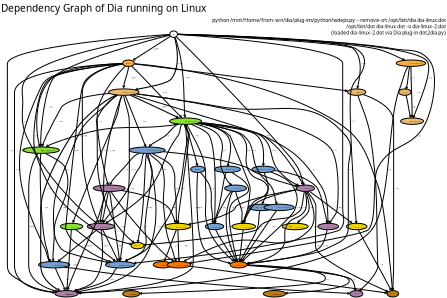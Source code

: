 <?xml version="1.0" encoding="UTF-8"?>
<dia:diagram xmlns:dia="http://www.lysator.liu.se/~alla/dia/">
  <dia:layer name="Background" visible="true" active="true">
    <dia:object type="Standard - Text" version="1" id="O0">
      <dia:attribute name="obj_pos">
        <dia:point val="0.945,2.997"/>
      </dia:attribute>
      <dia:attribute name="obj_bb">
        <dia:rectangle val="0.945,0.767;52.992,3.565"/>
      </dia:attribute>
      <dia:attribute name="text">
        <dia:composite type="text">
          <dia:attribute name="string">
            <dia:string>#Dependency Graph of Dia running on Linux#</dia:string>
          </dia:attribute>
          <dia:attribute name="font">
            <dia:font family="sans" style="0" name="Helvetica"/>
          </dia:attribute>
          <dia:attribute name="height">
            <dia:real val="3"/>
          </dia:attribute>
          <dia:attribute name="pos">
            <dia:point val="0.945,2.997"/>
          </dia:attribute>
          <dia:attribute name="color">
            <dia:color val="#000000"/>
          </dia:attribute>
          <dia:attribute name="alignment">
            <dia:enum val="0"/>
          </dia:attribute>
        </dia:composite>
      </dia:attribute>
      <dia:attribute name="valign">
        <dia:enum val="3"/>
      </dia:attribute>
    </dia:object>
    <dia:object type="Standard - Text" version="1" id="O1">
      <dia:attribute name="obj_pos">
        <dia:point val="106.974,5.426"/>
      </dia:attribute>
      <dia:attribute name="obj_bb">
        <dia:rectangle val="48.777,4.311;106.974,8.711"/>
      </dia:attribute>
      <dia:attribute name="text">
        <dia:composite type="text">
          <dia:attribute name="string">
            <dia:string>#python /mnt/Home/from-svn/dia/plug-ins/python/wdeps.py --remove-crt /opt/bin/dia dia-linux.dot
/opt/bin/dot dia-linux.dot -o dia-linux-2.dot
(loaded dia-linux-2.dot via Dia plug-in dot2dia.py)#</dia:string>
          </dia:attribute>
          <dia:attribute name="font">
            <dia:font family="sans" style="0" name="Helvetica"/>
          </dia:attribute>
          <dia:attribute name="height">
            <dia:real val="1.5"/>
          </dia:attribute>
          <dia:attribute name="pos">
            <dia:point val="106.974,5.426"/>
          </dia:attribute>
          <dia:attribute name="color">
            <dia:color val="#000000"/>
          </dia:attribute>
          <dia:attribute name="alignment">
            <dia:enum val="2"/>
          </dia:attribute>
        </dia:composite>
      </dia:attribute>
      <dia:attribute name="valign">
        <dia:enum val="3"/>
      </dia:attribute>
    </dia:object>
    <dia:object type="Standard - Ellipse" version="0" id="O2">
      <dia:attribute name="obj_pos">
        <dia:point val="59.816,48.797"/>
      </dia:attribute>
      <dia:attribute name="obj_bb">
        <dia:rectangle val="59.766,48.747;66.045,50.387"/>
      </dia:attribute>
      <dia:attribute name="elem_corner">
        <dia:point val="59.816,48.797"/>
      </dia:attribute>
      <dia:attribute name="elem_width">
        <dia:real val="6.179"/>
      </dia:attribute>
      <dia:attribute name="elem_height">
        <dia:real val="1.54"/>
      </dia:attribute>
      <dia:attribute name="inner_color">
        <dia:color val="#729fcf"/>
      </dia:attribute>
    </dia:object>
    <dia:object type="Standard - Text" version="1" id="O3">
      <dia:attribute name="obj_pos">
        <dia:point val="63.95,49.702"/>
      </dia:attribute>
      <dia:attribute name="obj_bb">
        <dia:rectangle val="62.538,49.505;65.363,49.9"/>
      </dia:attribute>
      <dia:attribute name="text">
        <dia:composite type="text">
          <dia:attribute name="string">
            <dia:string>#libXdamage.so.1#</dia:string>
          </dia:attribute>
          <dia:attribute name="font">
            <dia:font family="sans" style="0" name="Helvetica"/>
          </dia:attribute>
          <dia:attribute name="height">
            <dia:real val="0.423"/>
          </dia:attribute>
          <dia:attribute name="pos">
            <dia:point val="63.95,49.819"/>
          </dia:attribute>
          <dia:attribute name="color">
            <dia:color val="#000000"/>
          </dia:attribute>
          <dia:attribute name="alignment">
            <dia:enum val="1"/>
          </dia:attribute>
        </dia:composite>
      </dia:attribute>
      <dia:attribute name="valign">
        <dia:enum val="2"/>
      </dia:attribute>
    </dia:object>
    <dia:object type="Standard - Ellipse" version="0" id="O4">
      <dia:attribute name="obj_pos">
        <dia:point val="31.462,35.18"/>
      </dia:attribute>
      <dia:attribute name="obj_bb">
        <dia:rectangle val="31.412,35.13;40.078,36.77"/>
      </dia:attribute>
      <dia:attribute name="elem_corner">
        <dia:point val="31.462,35.18"/>
      </dia:attribute>
      <dia:attribute name="elem_width">
        <dia:real val="8.566"/>
      </dia:attribute>
      <dia:attribute name="elem_height">
        <dia:real val="1.54"/>
      </dia:attribute>
      <dia:attribute name="inner_color">
        <dia:color val="#729fcf"/>
      </dia:attribute>
    </dia:object>
    <dia:object type="Standard - Text" version="1" id="O5">
      <dia:attribute name="obj_pos">
        <dia:point val="37.386,36.085"/>
      </dia:attribute>
      <dia:attribute name="obj_bb">
        <dia:rectangle val="35.503,35.887;39.27,36.282"/>
      </dia:attribute>
      <dia:attribute name="text">
        <dia:composite type="text">
          <dia:attribute name="string">
            <dia:string>#libpangocairo-1.0.so.0#</dia:string>
          </dia:attribute>
          <dia:attribute name="font">
            <dia:font family="sans" style="0" name="Helvetica"/>
          </dia:attribute>
          <dia:attribute name="height">
            <dia:real val="0.423"/>
          </dia:attribute>
          <dia:attribute name="pos">
            <dia:point val="37.386,36.202"/>
          </dia:attribute>
          <dia:attribute name="color">
            <dia:color val="#000000"/>
          </dia:attribute>
          <dia:attribute name="alignment">
            <dia:enum val="1"/>
          </dia:attribute>
        </dia:composite>
      </dia:attribute>
      <dia:attribute name="valign">
        <dia:enum val="2"/>
      </dia:attribute>
    </dia:object>
    <dia:object type="Standard - Ellipse" version="0" id="O6">
      <dia:attribute name="obj_pos">
        <dia:point val="21.488,53.348"/>
      </dia:attribute>
      <dia:attribute name="obj_bb">
        <dia:rectangle val="21.438,53.298;28.021,54.938"/>
      </dia:attribute>
      <dia:attribute name="elem_corner">
        <dia:point val="21.488,53.348"/>
      </dia:attribute>
      <dia:attribute name="elem_width">
        <dia:real val="6.484"/>
      </dia:attribute>
      <dia:attribute name="elem_height">
        <dia:real val="1.54"/>
      </dia:attribute>
      <dia:attribute name="inner_color">
        <dia:color val="#ad7fa8"/>
      </dia:attribute>
    </dia:object>
    <dia:object type="Standard - Text" version="1" id="O7">
      <dia:attribute name="obj_pos">
        <dia:point val="25.851,54.253"/>
      </dia:attribute>
      <dia:attribute name="obj_bb">
        <dia:rectangle val="24.381,54.055;27.32,54.45"/>
      </dia:attribute>
      <dia:attribute name="text">
        <dia:composite type="text">
          <dia:attribute name="string">
            <dia:string>#libpango-1.0.so.0#</dia:string>
          </dia:attribute>
          <dia:attribute name="font">
            <dia:font family="sans" style="0" name="Helvetica"/>
          </dia:attribute>
          <dia:attribute name="height">
            <dia:real val="0.423"/>
          </dia:attribute>
          <dia:attribute name="pos">
            <dia:point val="25.851,54.37"/>
          </dia:attribute>
          <dia:attribute name="color">
            <dia:color val="#000000"/>
          </dia:attribute>
          <dia:attribute name="alignment">
            <dia:enum val="1"/>
          </dia:attribute>
        </dia:composite>
      </dia:attribute>
      <dia:attribute name="valign">
        <dia:enum val="2"/>
      </dia:attribute>
    </dia:object>
    <dia:object type="Standard - Ellipse" version="0" id="O8">
      <dia:attribute name="obj_pos">
        <dia:point val="71.242,44.246"/>
      </dia:attribute>
      <dia:attribute name="obj_bb">
        <dia:rectangle val="71.192,44.196;75.642,45.836"/>
      </dia:attribute>
      <dia:attribute name="elem_corner">
        <dia:point val="71.242,44.246"/>
      </dia:attribute>
      <dia:attribute name="elem_width">
        <dia:real val="4.35"/>
      </dia:attribute>
      <dia:attribute name="elem_height">
        <dia:real val="1.54"/>
      </dia:attribute>
      <dia:attribute name="inner_color">
        <dia:color val="#ad7fa8"/>
      </dia:attribute>
    </dia:object>
    <dia:object type="Standard - Text" version="1" id="O9">
      <dia:attribute name="obj_pos">
        <dia:point val="74.005,45.151"/>
      </dia:attribute>
      <dia:attribute name="obj_bb">
        <dia:rectangle val="72.987,44.954;75.022,45.349"/>
      </dia:attribute>
      <dia:attribute name="text">
        <dia:composite type="text">
          <dia:attribute name="string">
            <dia:string>#libcairo.so.2#</dia:string>
          </dia:attribute>
          <dia:attribute name="font">
            <dia:font family="sans" style="0" name="Helvetica"/>
          </dia:attribute>
          <dia:attribute name="height">
            <dia:real val="0.423"/>
          </dia:attribute>
          <dia:attribute name="pos">
            <dia:point val="74.005,45.269"/>
          </dia:attribute>
          <dia:attribute name="color">
            <dia:color val="#000000"/>
          </dia:attribute>
          <dia:attribute name="alignment">
            <dia:enum val="1"/>
          </dia:attribute>
        </dia:composite>
      </dia:attribute>
      <dia:attribute name="valign">
        <dia:enum val="2"/>
      </dia:attribute>
    </dia:object>
    <dia:object type="Standard - Ellipse" version="0" id="O10">
      <dia:attribute name="obj_pos">
        <dia:point val="29.913,14.472"/>
      </dia:attribute>
      <dia:attribute name="obj_bb">
        <dia:rectangle val="29.863,14.422;32.739,16.062"/>
      </dia:attribute>
      <dia:attribute name="elem_corner">
        <dia:point val="29.913,14.472"/>
      </dia:attribute>
      <dia:attribute name="elem_width">
        <dia:real val="2.775"/>
      </dia:attribute>
      <dia:attribute name="elem_height">
        <dia:real val="1.54"/>
      </dia:attribute>
      <dia:attribute name="inner_color">
        <dia:color val="#fcaf3e"/>
      </dia:attribute>
    </dia:object>
    <dia:object type="Standard - Text" version="1" id="O11">
      <dia:attribute name="obj_pos">
        <dia:point val="31.301,15.242"/>
      </dia:attribute>
      <dia:attribute name="obj_bb">
        <dia:rectangle val="30.595,15.044;32.007,15.439"/>
      </dia:attribute>
      <dia:attribute name="text">
        <dia:composite type="text">
          <dia:attribute name="string">
            <dia:string>#libdia.so#</dia:string>
          </dia:attribute>
          <dia:attribute name="font">
            <dia:font family="sans" style="0" name="Helvetica"/>
          </dia:attribute>
          <dia:attribute name="height">
            <dia:real val="0.423"/>
          </dia:attribute>
          <dia:attribute name="pos">
            <dia:point val="31.301,15.359"/>
          </dia:attribute>
          <dia:attribute name="color">
            <dia:color val="#000000"/>
          </dia:attribute>
          <dia:attribute name="alignment">
            <dia:enum val="1"/>
          </dia:attribute>
        </dia:composite>
      </dia:attribute>
      <dia:attribute name="valign">
        <dia:enum val="2"/>
      </dia:attribute>
      <dia:connections>
        <dia:connection handle="0" to="O10" connection="8"/>
      </dia:connections>
    </dia:object>
    <dia:object type="Standard - Ellipse" version="0" id="O12">
      <dia:attribute name="obj_pos">
        <dia:point val="13.818,69.364"/>
      </dia:attribute>
      <dia:attribute name="obj_bb">
        <dia:rectangle val="13.768,69.314;19.336,70.954"/>
      </dia:attribute>
      <dia:attribute name="elem_corner">
        <dia:point val="13.818,69.364"/>
      </dia:attribute>
      <dia:attribute name="elem_width">
        <dia:real val="5.468"/>
      </dia:attribute>
      <dia:attribute name="elem_height">
        <dia:real val="1.54"/>
      </dia:attribute>
      <dia:attribute name="inner_color">
        <dia:color val="#ad7fa8"/>
      </dia:attribute>
    </dia:object>
    <dia:object type="Standard - Text" version="1" id="O13">
      <dia:attribute name="obj_pos">
        <dia:point val="17.419,70.269"/>
      </dia:attribute>
      <dia:attribute name="obj_bb">
        <dia:rectangle val="16.173,70.071;18.665,70.466"/>
      </dia:attribute>
      <dia:attribute name="text">
        <dia:composite type="text">
          <dia:attribute name="string">
            <dia:string>#libglib-2.0.so.0#</dia:string>
          </dia:attribute>
          <dia:attribute name="font">
            <dia:font family="sans" style="0" name="Helvetica"/>
          </dia:attribute>
          <dia:attribute name="height">
            <dia:real val="0.423"/>
          </dia:attribute>
          <dia:attribute name="pos">
            <dia:point val="17.419,70.386"/>
          </dia:attribute>
          <dia:attribute name="color">
            <dia:color val="#000000"/>
          </dia:attribute>
          <dia:attribute name="alignment">
            <dia:enum val="1"/>
          </dia:attribute>
        </dia:composite>
      </dia:attribute>
      <dia:attribute name="valign">
        <dia:enum val="2"/>
      </dia:attribute>
    </dia:object>
    <dia:object type="Standard - Ellipse" version="0" id="O14">
      <dia:attribute name="obj_pos">
        <dia:point val="37.191,62.45"/>
      </dia:attribute>
      <dia:attribute name="obj_bb">
        <dia:rectangle val="37.141,62.4;41.743,64.04"/>
      </dia:attribute>
      <dia:attribute name="elem_corner">
        <dia:point val="37.191,62.45"/>
      </dia:attribute>
      <dia:attribute name="elem_width">
        <dia:real val="4.502"/>
      </dia:attribute>
      <dia:attribute name="elem_height">
        <dia:real val="1.54"/>
      </dia:attribute>
      <dia:attribute name="inner_color">
        <dia:color val="#f57900"/>
      </dia:attribute>
    </dia:object>
    <dia:object type="Standard - Text" version="1" id="O15">
      <dia:attribute name="obj_pos">
        <dia:point val="40.067,63.355"/>
      </dia:attribute>
      <dia:attribute name="obj_bb">
        <dia:rectangle val="38.982,63.157;41.152,63.552"/>
      </dia:attribute>
      <dia:attribute name="text">
        <dia:composite type="text">
          <dia:attribute name="string">
            <dia:string>#libexpat.so.1#</dia:string>
          </dia:attribute>
          <dia:attribute name="font">
            <dia:font family="sans" style="0" name="Helvetica"/>
          </dia:attribute>
          <dia:attribute name="height">
            <dia:real val="0.423"/>
          </dia:attribute>
          <dia:attribute name="pos">
            <dia:point val="40.067,63.472"/>
          </dia:attribute>
          <dia:attribute name="color">
            <dia:color val="#000000"/>
          </dia:attribute>
          <dia:attribute name="alignment">
            <dia:enum val="1"/>
          </dia:attribute>
        </dia:composite>
      </dia:attribute>
      <dia:attribute name="valign">
        <dia:enum val="2"/>
      </dia:attribute>
    </dia:object>
    <dia:object type="Standard - Ellipse" version="0" id="O16">
      <dia:attribute name="obj_pos">
        <dia:point val="95.046,14.472"/>
      </dia:attribute>
      <dia:attribute name="obj_bb">
        <dia:rectangle val="94.996,14.422;102.139,16.062"/>
      </dia:attribute>
      <dia:attribute name="elem_corner">
        <dia:point val="95.046,14.472"/>
      </dia:attribute>
      <dia:attribute name="elem_width">
        <dia:real val="7.042"/>
      </dia:attribute>
      <dia:attribute name="elem_height">
        <dia:real val="1.54"/>
      </dia:attribute>
      <dia:attribute name="inner_color">
        <dia:color val="#fcaf3e"/>
      </dia:attribute>
    </dia:object>
    <dia:object type="Standard - Text" version="1" id="O17">
      <dia:attribute name="obj_pos">
        <dia:point val="99.828,15.377"/>
      </dia:attribute>
      <dia:attribute name="obj_bb">
        <dia:rectangle val="98.229,15.179;101.427,15.574"/>
      </dia:attribute>
      <dia:attribute name="text">
        <dia:composite type="text">
          <dia:attribute name="string">
            <dia:string>#libgthread-2.0.so.0#</dia:string>
          </dia:attribute>
          <dia:attribute name="font">
            <dia:font family="sans" style="0" name="Helvetica"/>
          </dia:attribute>
          <dia:attribute name="height">
            <dia:real val="0.423"/>
          </dia:attribute>
          <dia:attribute name="pos">
            <dia:point val="99.828,15.494"/>
          </dia:attribute>
          <dia:attribute name="color">
            <dia:color val="#000000"/>
          </dia:attribute>
          <dia:attribute name="alignment">
            <dia:enum val="1"/>
          </dia:attribute>
        </dia:composite>
      </dia:attribute>
      <dia:attribute name="valign">
        <dia:enum val="2"/>
      </dia:attribute>
    </dia:object>
    <dia:object type="Standard - Ellipse" version="0" id="O18">
      <dia:attribute name="obj_pos">
        <dia:point val="26.523,21.351"/>
      </dia:attribute>
      <dia:attribute name="obj_bb">
        <dia:rectangle val="26.473,21.301;33.869,22.941"/>
      </dia:attribute>
      <dia:attribute name="elem_corner">
        <dia:point val="26.523,21.351"/>
      </dia:attribute>
      <dia:attribute name="elem_width">
        <dia:real val="7.296"/>
      </dia:attribute>
      <dia:attribute name="elem_height">
        <dia:real val="1.54"/>
      </dia:attribute>
      <dia:attribute name="inner_color">
        <dia:color val="#e9b96e"/>
      </dia:attribute>
    </dia:object>
    <dia:object type="Standard - Text" version="1" id="O19">
      <dia:attribute name="obj_pos">
        <dia:point val="31.495,22.256"/>
      </dia:attribute>
      <dia:attribute name="obj_bb">
        <dia:rectangle val="29.911,22.058;33.079,22.453"/>
      </dia:attribute>
      <dia:attribute name="text">
        <dia:composite type="text">
          <dia:attribute name="string">
            <dia:string>#libgtk-x11-2.0.so.0#</dia:string>
          </dia:attribute>
          <dia:attribute name="font">
            <dia:font family="sans" style="0" name="Helvetica"/>
          </dia:attribute>
          <dia:attribute name="height">
            <dia:real val="0.423"/>
          </dia:attribute>
          <dia:attribute name="pos">
            <dia:point val="31.495,22.373"/>
          </dia:attribute>
          <dia:attribute name="color">
            <dia:color val="#000000"/>
          </dia:attribute>
          <dia:attribute name="alignment">
            <dia:enum val="1"/>
          </dia:attribute>
        </dia:composite>
      </dia:attribute>
      <dia:attribute name="valign">
        <dia:enum val="2"/>
      </dia:attribute>
    </dia:object>
    <dia:object type="Standard - Ellipse" version="0" id="O20">
      <dia:attribute name="obj_pos">
        <dia:point val="83.17,53.348"/>
      </dia:attribute>
      <dia:attribute name="obj_bb">
        <dia:rectangle val="83.12,53.298;88.129,54.938"/>
      </dia:attribute>
      <dia:attribute name="elem_corner">
        <dia:point val="83.17,53.348"/>
      </dia:attribute>
      <dia:attribute name="elem_width">
        <dia:real val="4.909"/>
      </dia:attribute>
      <dia:attribute name="elem_height">
        <dia:real val="1.54"/>
      </dia:attribute>
      <dia:attribute name="inner_color">
        <dia:color val="#edd400"/>
      </dia:attribute>
    </dia:object>
    <dia:object type="Standard - Text" version="1" id="O21">
      <dia:attribute name="obj_pos">
        <dia:point val="86.352,54.253"/>
      </dia:attribute>
      <dia:attribute name="obj_bb">
        <dia:rectangle val="85.208,54.055;87.496,54.45"/>
      </dia:attribute>
      <dia:attribute name="text">
        <dia:composite type="text">
          <dia:attribute name="string">
            <dia:string>#libpng12.so.0#</dia:string>
          </dia:attribute>
          <dia:attribute name="font">
            <dia:font family="sans" style="0" name="Helvetica"/>
          </dia:attribute>
          <dia:attribute name="height">
            <dia:real val="0.423"/>
          </dia:attribute>
          <dia:attribute name="pos">
            <dia:point val="86.352,54.37"/>
          </dia:attribute>
          <dia:attribute name="color">
            <dia:color val="#000000"/>
          </dia:attribute>
          <dia:attribute name="alignment">
            <dia:enum val="1"/>
          </dia:attribute>
        </dia:composite>
      </dia:attribute>
      <dia:attribute name="valign">
        <dia:enum val="2"/>
      </dia:attribute>
    </dia:object>
    <dia:object type="Standard - Ellipse" version="0" id="O22">
      <dia:attribute name="obj_pos">
        <dia:point val="63.57,48.797"/>
      </dia:attribute>
      <dia:attribute name="obj_bb">
        <dia:rectangle val="63.52,48.747;70.815,50.387"/>
      </dia:attribute>
      <dia:attribute name="elem_corner">
        <dia:point val="63.57,48.797"/>
      </dia:attribute>
      <dia:attribute name="elem_width">
        <dia:real val="7.195"/>
      </dia:attribute>
      <dia:attribute name="elem_height">
        <dia:real val="1.54"/>
      </dia:attribute>
      <dia:attribute name="inner_color">
        <dia:color val="#729fcf"/>
      </dia:attribute>
    </dia:object>
    <dia:object type="Standard - Text" version="1" id="O23">
      <dia:attribute name="obj_pos">
        <dia:point val="68.466,49.702"/>
      </dia:attribute>
      <dia:attribute name="obj_bb">
        <dia:rectangle val="66.867,49.505;70.065,49.9"/>
      </dia:attribute>
      <dia:attribute name="text">
        <dia:composite type="text">
          <dia:attribute name="string">
            <dia:string>#libXcomposite.so.1#</dia:string>
          </dia:attribute>
          <dia:attribute name="font">
            <dia:font family="sans" style="0" name="Helvetica"/>
          </dia:attribute>
          <dia:attribute name="height">
            <dia:real val="0.423"/>
          </dia:attribute>
          <dia:attribute name="pos">
            <dia:point val="68.466,49.819"/>
          </dia:attribute>
          <dia:attribute name="color">
            <dia:color val="#000000"/>
          </dia:attribute>
          <dia:attribute name="alignment">
            <dia:enum val="1"/>
          </dia:attribute>
        </dia:composite>
      </dia:attribute>
      <dia:attribute name="valign">
        <dia:enum val="2"/>
      </dia:attribute>
    </dia:object>
    <dia:object type="Standard - Ellipse" version="0" id="O24">
      <dia:attribute name="obj_pos">
        <dia:point val="63.392,69.364"/>
      </dia:attribute>
      <dia:attribute name="obj_bb">
        <dia:rectangle val="63.342,69.314;68.757,70.954"/>
      </dia:attribute>
      <dia:attribute name="elem_corner">
        <dia:point val="63.392,69.364"/>
      </dia:attribute>
      <dia:attribute name="elem_width">
        <dia:real val="5.315"/>
      </dia:attribute>
      <dia:attribute name="elem_height">
        <dia:real val="1.54"/>
      </dia:attribute>
      <dia:attribute name="inner_color">
        <dia:color val="#c17d11"/>
      </dia:attribute>
    </dia:object>
    <dia:object type="Standard - Text" version="1" id="O25">
      <dia:attribute name="obj_pos">
        <dia:point val="66.879,70.269"/>
      </dia:attribute>
      <dia:attribute name="obj_bb">
        <dia:rectangle val="65.685,70.071;68.072,70.466"/>
      </dia:attribute>
      <dia:attribute name="text">
        <dia:composite type="text">
          <dia:attribute name="string">
            <dia:string>#libXdmcp.so.6#</dia:string>
          </dia:attribute>
          <dia:attribute name="font">
            <dia:font family="sans" style="0" name="Helvetica"/>
          </dia:attribute>
          <dia:attribute name="height">
            <dia:real val="0.423"/>
          </dia:attribute>
          <dia:attribute name="pos">
            <dia:point val="66.879,70.386"/>
          </dia:attribute>
          <dia:attribute name="color">
            <dia:color val="#000000"/>
          </dia:attribute>
          <dia:attribute name="alignment">
            <dia:enum val="1"/>
          </dia:attribute>
        </dia:composite>
      </dia:attribute>
      <dia:attribute name="valign">
        <dia:enum val="2"/>
      </dia:attribute>
    </dia:object>
    <dia:object type="Standard - Ellipse" version="0" id="O26">
      <dia:attribute name="obj_pos">
        <dia:point val="41.15,7.557"/>
      </dia:attribute>
      <dia:attribute name="obj_bb">
        <dia:rectangle val="41.1,7.507;43.01,9.147"/>
      </dia:attribute>
      <dia:attribute name="elem_corner">
        <dia:point val="41.15,7.557"/>
      </dia:attribute>
      <dia:attribute name="elem_width">
        <dia:real val="1.81"/>
      </dia:attribute>
      <dia:attribute name="elem_height">
        <dia:real val="1.54"/>
      </dia:attribute>
    </dia:object>
    <dia:object type="Standard - Text" version="1" id="O27">
      <dia:attribute name="obj_pos">
        <dia:point val="42.055,8.327"/>
      </dia:attribute>
      <dia:attribute name="obj_bb">
        <dia:rectangle val="41.796,8.13;42.314,8.525"/>
      </dia:attribute>
      <dia:attribute name="text">
        <dia:composite type="text">
          <dia:attribute name="string">
            <dia:string>#dia#</dia:string>
          </dia:attribute>
          <dia:attribute name="font">
            <dia:font family="sans" style="0" name="Helvetica"/>
          </dia:attribute>
          <dia:attribute name="height">
            <dia:real val="0.423"/>
          </dia:attribute>
          <dia:attribute name="pos">
            <dia:point val="42.055,8.445"/>
          </dia:attribute>
          <dia:attribute name="color">
            <dia:color val="#000000"/>
          </dia:attribute>
          <dia:attribute name="alignment">
            <dia:enum val="1"/>
          </dia:attribute>
        </dia:composite>
      </dia:attribute>
      <dia:attribute name="valign">
        <dia:enum val="2"/>
      </dia:attribute>
      <dia:connections>
        <dia:connection handle="0" to="O26" connection="8"/>
      </dia:connections>
    </dia:object>
    <dia:object type="Standard - Ellipse" version="0" id="O28">
      <dia:attribute name="obj_pos">
        <dia:point val="9.863,62.45"/>
      </dia:attribute>
      <dia:attribute name="obj_bb">
        <dia:rectangle val="9.813,62.4;17.362,64.04"/>
      </dia:attribute>
      <dia:attribute name="elem_corner">
        <dia:point val="9.863,62.45"/>
      </dia:attribute>
      <dia:attribute name="elem_width">
        <dia:real val="7.449"/>
      </dia:attribute>
      <dia:attribute name="elem_height">
        <dia:real val="1.54"/>
      </dia:attribute>
      <dia:attribute name="inner_color">
        <dia:color val="#729fcf"/>
      </dia:attribute>
    </dia:object>
    <dia:object type="Standard - Text" version="1" id="O29">
      <dia:attribute name="obj_pos">
        <dia:point val="14.95,63.355"/>
      </dia:attribute>
      <dia:attribute name="obj_bb">
        <dia:rectangle val="13.271,63.157;16.628,63.552"/>
      </dia:attribute>
      <dia:attribute name="text">
        <dia:composite type="text">
          <dia:attribute name="string">
            <dia:string>#libgmodule-2.0.so.0#</dia:string>
          </dia:attribute>
          <dia:attribute name="font">
            <dia:font family="sans" style="0" name="Helvetica"/>
          </dia:attribute>
          <dia:attribute name="height">
            <dia:real val="0.423"/>
          </dia:attribute>
          <dia:attribute name="pos">
            <dia:point val="14.95,63.472"/>
          </dia:attribute>
          <dia:attribute name="color">
            <dia:color val="#000000"/>
          </dia:attribute>
          <dia:attribute name="alignment">
            <dia:enum val="1"/>
          </dia:attribute>
        </dia:composite>
      </dia:attribute>
      <dia:attribute name="valign">
        <dia:enum val="2"/>
      </dia:attribute>
    </dia:object>
    <dia:object type="Standard - Ellipse" version="0" id="O30">
      <dia:attribute name="obj_pos">
        <dia:point val="41.075,28.265"/>
      </dia:attribute>
      <dia:attribute name="obj_bb">
        <dia:rectangle val="41.025,28.215;48.727,29.855"/>
      </dia:attribute>
      <dia:attribute name="elem_corner">
        <dia:point val="41.075,28.265"/>
      </dia:attribute>
      <dia:attribute name="elem_width">
        <dia:real val="7.601"/>
      </dia:attribute>
      <dia:attribute name="elem_height">
        <dia:real val="1.54"/>
      </dia:attribute>
      <dia:attribute name="inner_color">
        <dia:color val="#8ae234"/>
      </dia:attribute>
    </dia:object>
    <dia:object type="Standard - Text" version="1" id="O31">
      <dia:attribute name="obj_pos">
        <dia:point val="46.276,29.17"/>
      </dia:attribute>
      <dia:attribute name="obj_bb">
        <dia:rectangle val="44.651,28.973;47.901,29.368"/>
      </dia:attribute>
      <dia:attribute name="text">
        <dia:composite type="text">
          <dia:attribute name="string">
            <dia:string>#libgdk-x11-2.0.so.0#</dia:string>
          </dia:attribute>
          <dia:attribute name="font">
            <dia:font family="sans" style="0" name="Helvetica"/>
          </dia:attribute>
          <dia:attribute name="height">
            <dia:real val="0.423"/>
          </dia:attribute>
          <dia:attribute name="pos">
            <dia:point val="46.276,29.288"/>
          </dia:attribute>
          <dia:attribute name="color">
            <dia:color val="#000000"/>
          </dia:attribute>
          <dia:attribute name="alignment">
            <dia:enum val="1"/>
          </dia:attribute>
        </dia:composite>
      </dia:attribute>
      <dia:attribute name="valign">
        <dia:enum val="2"/>
      </dia:attribute>
    </dia:object>
    <dia:object type="Standard - Ellipse" version="0" id="O32">
      <dia:attribute name="obj_pos">
        <dia:point val="83.448,21.351"/>
      </dia:attribute>
      <dia:attribute name="obj_bb">
        <dia:rectangle val="83.398,21.301;87.848,22.941"/>
      </dia:attribute>
      <dia:attribute name="elem_corner">
        <dia:point val="83.448,21.351"/>
      </dia:attribute>
      <dia:attribute name="elem_width">
        <dia:real val="4.35"/>
      </dia:attribute>
      <dia:attribute name="elem_height">
        <dia:real val="1.54"/>
      </dia:attribute>
      <dia:attribute name="inner_color">
        <dia:color val="#e9b96e"/>
      </dia:attribute>
    </dia:object>
    <dia:object type="Standard - Text" version="1" id="O33">
      <dia:attribute name="obj_pos">
        <dia:point val="86.211,22.256"/>
      </dia:attribute>
      <dia:attribute name="obj_bb">
        <dia:rectangle val="85.184,22.058;87.237,22.453"/>
      </dia:attribute>
      <dia:attribute name="text">
        <dia:composite type="text">
          <dia:attribute name="string">
            <dia:string>#libxml2.so.2#</dia:string>
          </dia:attribute>
          <dia:attribute name="font">
            <dia:font family="sans" style="0" name="Helvetica"/>
          </dia:attribute>
          <dia:attribute name="height">
            <dia:real val="0.423"/>
          </dia:attribute>
          <dia:attribute name="pos">
            <dia:point val="86.211,22.373"/>
          </dia:attribute>
          <dia:attribute name="color">
            <dia:color val="#000000"/>
          </dia:attribute>
          <dia:attribute name="alignment">
            <dia:enum val="1"/>
          </dia:attribute>
        </dia:composite>
      </dia:attribute>
      <dia:attribute name="valign">
        <dia:enum val="2"/>
      </dia:attribute>
    </dia:object>
    <dia:object type="Standard - Ellipse" version="0" id="O34">
      <dia:attribute name="obj_pos">
        <dia:point val="51.773,39.731"/>
      </dia:attribute>
      <dia:attribute name="obj_bb">
        <dia:rectangle val="51.723,39.681;58.002,41.321"/>
      </dia:attribute>
      <dia:attribute name="elem_corner">
        <dia:point val="51.773,39.731"/>
      </dia:attribute>
      <dia:attribute name="elem_width">
        <dia:real val="6.179"/>
      </dia:attribute>
      <dia:attribute name="elem_height">
        <dia:real val="1.54"/>
      </dia:attribute>
      <dia:attribute name="inner_color">
        <dia:color val="#729fcf"/>
      </dia:attribute>
    </dia:object>
    <dia:object type="Standard - Text" version="1" id="O35">
      <dia:attribute name="obj_pos">
        <dia:point val="55.907,40.636"/>
      </dia:attribute>
      <dia:attribute name="obj_bb">
        <dia:rectangle val="54.485,40.438;57.33,40.833"/>
      </dia:attribute>
      <dia:attribute name="text">
        <dia:composite type="text">
          <dia:attribute name="string">
            <dia:string>#libXinerama.so.1#</dia:string>
          </dia:attribute>
          <dia:attribute name="font">
            <dia:font family="sans" style="0" name="Helvetica"/>
          </dia:attribute>
          <dia:attribute name="height">
            <dia:real val="0.423"/>
          </dia:attribute>
          <dia:attribute name="pos">
            <dia:point val="55.907,40.753"/>
          </dia:attribute>
          <dia:attribute name="color">
            <dia:color val="#000000"/>
          </dia:attribute>
          <dia:attribute name="alignment">
            <dia:enum val="1"/>
          </dia:attribute>
        </dia:composite>
      </dia:attribute>
      <dia:attribute name="valign">
        <dia:enum val="2"/>
      </dia:attribute>
    </dia:object>
    <dia:object type="Standard - Ellipse" version="0" id="O36">
      <dia:attribute name="obj_pos">
        <dia:point val="55.49,62.45"/>
      </dia:attribute>
      <dia:attribute name="obj_bb">
        <dia:rectangle val="55.44,62.4;59.585,64.04"/>
      </dia:attribute>
      <dia:attribute name="elem_corner">
        <dia:point val="55.49,62.45"/>
      </dia:attribute>
      <dia:attribute name="elem_width">
        <dia:real val="4.045"/>
      </dia:attribute>
      <dia:attribute name="elem_height">
        <dia:real val="1.54"/>
      </dia:attribute>
      <dia:attribute name="inner_color">
        <dia:color val="#f57900"/>
      </dia:attribute>
    </dia:object>
    <dia:object type="Standard - Text" version="1" id="O37">
      <dia:attribute name="obj_pos">
        <dia:point val="58.024,63.355"/>
      </dia:attribute>
      <dia:attribute name="obj_bb">
        <dia:rectangle val="57.088,63.157;58.96,63.552"/>
      </dia:attribute>
      <dia:attribute name="text">
        <dia:composite type="text">
          <dia:attribute name="string">
            <dia:string>#libX11.so.6#</dia:string>
          </dia:attribute>
          <dia:attribute name="font">
            <dia:font family="sans" style="0" name="Helvetica"/>
          </dia:attribute>
          <dia:attribute name="height">
            <dia:real val="0.423"/>
          </dia:attribute>
          <dia:attribute name="pos">
            <dia:point val="58.024,63.472"/>
          </dia:attribute>
          <dia:attribute name="color">
            <dia:color val="#000000"/>
          </dia:attribute>
          <dia:attribute name="alignment">
            <dia:enum val="1"/>
          </dia:attribute>
        </dia:composite>
      </dia:attribute>
      <dia:attribute name="valign">
        <dia:enum val="2"/>
      </dia:attribute>
    </dia:object>
    <dia:object type="Standard - Ellipse" version="0" id="O38">
      <dia:attribute name="obj_pos">
        <dia:point val="46.107,39.731"/>
      </dia:attribute>
      <dia:attribute name="obj_bb">
        <dia:rectangle val="46.057,39.681;49.542,41.321"/>
      </dia:attribute>
      <dia:attribute name="elem_corner">
        <dia:point val="46.107,39.731"/>
      </dia:attribute>
      <dia:attribute name="elem_width">
        <dia:real val="3.385"/>
      </dia:attribute>
      <dia:attribute name="elem_height">
        <dia:real val="1.54"/>
      </dia:attribute>
      <dia:attribute name="inner_color">
        <dia:color val="#729fcf"/>
      </dia:attribute>
    </dia:object>
    <dia:object type="Standard - Text" version="1" id="O39">
      <dia:attribute name="obj_pos">
        <dia:point val="47.8,40.501"/>
      </dia:attribute>
      <dia:attribute name="obj_bb">
        <dia:rectangle val="47.031,40.303;48.569,40.698"/>
      </dia:attribute>
      <dia:attribute name="text">
        <dia:composite type="text">
          <dia:attribute name="string">
            <dia:string>#libXi.so.6#</dia:string>
          </dia:attribute>
          <dia:attribute name="font">
            <dia:font family="sans" style="0" name="Helvetica"/>
          </dia:attribute>
          <dia:attribute name="height">
            <dia:real val="0.423"/>
          </dia:attribute>
          <dia:attribute name="pos">
            <dia:point val="47.8,40.618"/>
          </dia:attribute>
          <dia:attribute name="color">
            <dia:color val="#000000"/>
          </dia:attribute>
          <dia:attribute name="alignment">
            <dia:enum val="1"/>
          </dia:attribute>
        </dia:composite>
      </dia:attribute>
      <dia:attribute name="valign">
        <dia:enum val="2"/>
      </dia:attribute>
      <dia:connections>
        <dia:connection handle="0" to="O38" connection="8"/>
      </dia:connections>
    </dia:object>
    <dia:object type="Standard - Ellipse" version="0" id="O40">
      <dia:attribute name="obj_pos">
        <dia:point val="29.913,69.364"/>
      </dia:attribute>
      <dia:attribute name="obj_bb">
        <dia:rectangle val="29.863,69.314;34.009,70.954"/>
      </dia:attribute>
      <dia:attribute name="elem_corner">
        <dia:point val="29.913,69.364"/>
      </dia:attribute>
      <dia:attribute name="elem_width">
        <dia:real val="4.045"/>
      </dia:attribute>
      <dia:attribute name="elem_height">
        <dia:real val="1.54"/>
      </dia:attribute>
      <dia:attribute name="inner_color">
        <dia:color val="#c17d11"/>
      </dia:attribute>
    </dia:object>
    <dia:object type="Standard - Text" version="1" id="O41">
      <dia:attribute name="obj_pos">
        <dia:point val="32.447,70.269"/>
      </dia:attribute>
      <dia:attribute name="obj_bb">
        <dia:rectangle val="31.515,70.071;33.38,70.466"/>
      </dia:attribute>
      <dia:attribute name="text">
        <dia:composite type="text">
          <dia:attribute name="string">
            <dia:string>#libXau.so.6#</dia:string>
          </dia:attribute>
          <dia:attribute name="font">
            <dia:font family="sans" style="0" name="Helvetica"/>
          </dia:attribute>
          <dia:attribute name="height">
            <dia:real val="0.423"/>
          </dia:attribute>
          <dia:attribute name="pos">
            <dia:point val="32.447,70.386"/>
          </dia:attribute>
          <dia:attribute name="color">
            <dia:color val="#000000"/>
          </dia:attribute>
          <dia:attribute name="alignment">
            <dia:enum val="1"/>
          </dia:attribute>
        </dia:composite>
      </dia:attribute>
      <dia:attribute name="valign">
        <dia:enum val="2"/>
      </dia:attribute>
    </dia:object>
    <dia:object type="Standard - Ellipse" version="0" id="O42">
      <dia:attribute name="obj_pos">
        <dia:point val="39.955,53.348"/>
      </dia:attribute>
      <dia:attribute name="obj_bb">
        <dia:rectangle val="39.905,53.298;46.184,54.938"/>
      </dia:attribute>
      <dia:attribute name="elem_corner">
        <dia:point val="39.955,53.348"/>
      </dia:attribute>
      <dia:attribute name="elem_width">
        <dia:real val="6.179"/>
      </dia:attribute>
      <dia:attribute name="elem_height">
        <dia:real val="1.54"/>
      </dia:attribute>
      <dia:attribute name="inner_color">
        <dia:color val="#edd400"/>
      </dia:attribute>
    </dia:object>
    <dia:object type="Standard - Text" version="1" id="O43">
      <dia:attribute name="obj_pos">
        <dia:point val="44.089,54.253"/>
      </dia:attribute>
      <dia:attribute name="obj_bb">
        <dia:rectangle val="42.627,54.055;45.552,54.45"/>
      </dia:attribute>
      <dia:attribute name="text">
        <dia:composite type="text">
          <dia:attribute name="string">
            <dia:string>#libfontconfig.so.1#</dia:string>
          </dia:attribute>
          <dia:attribute name="font">
            <dia:font family="sans" style="0" name="Helvetica"/>
          </dia:attribute>
          <dia:attribute name="height">
            <dia:real val="0.423"/>
          </dia:attribute>
          <dia:attribute name="pos">
            <dia:point val="44.089,54.37"/>
          </dia:attribute>
          <dia:attribute name="color">
            <dia:color val="#000000"/>
          </dia:attribute>
          <dia:attribute name="alignment">
            <dia:enum val="1"/>
          </dia:attribute>
        </dia:composite>
      </dia:attribute>
      <dia:attribute name="valign">
        <dia:enum val="2"/>
      </dia:attribute>
    </dia:object>
    <dia:object type="Standard - Ellipse" version="0" id="O44">
      <dia:attribute name="obj_pos">
        <dia:point val="60.703,39.731"/>
      </dia:attribute>
      <dia:attribute name="obj_bb">
        <dia:rectangle val="60.653,39.681;66.22,41.321"/>
      </dia:attribute>
      <dia:attribute name="elem_corner">
        <dia:point val="60.703,39.731"/>
      </dia:attribute>
      <dia:attribute name="elem_width">
        <dia:real val="5.468"/>
      </dia:attribute>
      <dia:attribute name="elem_height">
        <dia:real val="1.54"/>
      </dia:attribute>
      <dia:attribute name="inner_color">
        <dia:color val="#729fcf"/>
      </dia:attribute>
    </dia:object>
    <dia:object type="Standard - Text" version="1" id="O45">
      <dia:attribute name="obj_pos">
        <dia:point val="64.303,40.636"/>
      </dia:attribute>
      <dia:attribute name="obj_bb">
        <dia:rectangle val="63.066,40.438;65.541,40.833"/>
      </dia:attribute>
      <dia:attribute name="text">
        <dia:composite type="text">
          <dia:attribute name="string">
            <dia:string>#libXcursor.so.1#</dia:string>
          </dia:attribute>
          <dia:attribute name="font">
            <dia:font family="sans" style="0" name="Helvetica"/>
          </dia:attribute>
          <dia:attribute name="height">
            <dia:real val="0.423"/>
          </dia:attribute>
          <dia:attribute name="pos">
            <dia:point val="64.303,40.753"/>
          </dia:attribute>
          <dia:attribute name="color">
            <dia:color val="#000000"/>
          </dia:attribute>
          <dia:attribute name="alignment">
            <dia:enum val="1"/>
          </dia:attribute>
        </dia:composite>
      </dia:attribute>
      <dia:attribute name="valign">
        <dia:enum val="2"/>
      </dia:attribute>
    </dia:object>
    <dia:object type="Standard - Ellipse" version="0" id="O46">
      <dia:attribute name="obj_pos">
        <dia:point val="67.895,53.348"/>
      </dia:attribute>
      <dia:attribute name="obj_bb">
        <dia:rectangle val="67.845,53.298;74.124,54.938"/>
      </dia:attribute>
      <dia:attribute name="elem_corner">
        <dia:point val="67.895,53.348"/>
      </dia:attribute>
      <dia:attribute name="elem_width">
        <dia:real val="6.179"/>
      </dia:attribute>
      <dia:attribute name="elem_height">
        <dia:real val="1.54"/>
      </dia:attribute>
      <dia:attribute name="inner_color">
        <dia:color val="#edd400"/>
      </dia:attribute>
    </dia:object>
    <dia:object type="Standard - Text" version="1" id="O47">
      <dia:attribute name="obj_pos">
        <dia:point val="72.029,54.253"/>
      </dia:attribute>
      <dia:attribute name="obj_bb">
        <dia:rectangle val="70.623,54.055;73.435,54.45"/>
      </dia:attribute>
      <dia:attribute name="text">
        <dia:composite type="text">
          <dia:attribute name="string">
            <dia:string>#libpixman-1.so.0#</dia:string>
          </dia:attribute>
          <dia:attribute name="font">
            <dia:font family="sans" style="0" name="Helvetica"/>
          </dia:attribute>
          <dia:attribute name="height">
            <dia:real val="0.423"/>
          </dia:attribute>
          <dia:attribute name="pos">
            <dia:point val="72.029,54.37"/>
          </dia:attribute>
          <dia:attribute name="color">
            <dia:color val="#000000"/>
          </dia:attribute>
          <dia:attribute name="alignment">
            <dia:enum val="1"/>
          </dia:attribute>
        </dia:composite>
      </dia:attribute>
      <dia:attribute name="valign">
        <dia:enum val="2"/>
      </dia:attribute>
    </dia:object>
    <dia:object type="Standard - Ellipse" version="0" id="O48">
      <dia:attribute name="obj_pos">
        <dia:point val="95.627,21.351"/>
      </dia:attribute>
      <dia:attribute name="obj_bb">
        <dia:rectangle val="95.578,21.301;98.605,22.941"/>
      </dia:attribute>
      <dia:attribute name="elem_corner">
        <dia:point val="95.627,21.351"/>
      </dia:attribute>
      <dia:attribute name="elem_width">
        <dia:real val="2.928"/>
      </dia:attribute>
      <dia:attribute name="elem_height">
        <dia:real val="1.54"/>
      </dia:attribute>
      <dia:attribute name="inner_color">
        <dia:color val="#e9b96e"/>
      </dia:attribute>
    </dia:object>
    <dia:object type="Standard - Text" version="1" id="O49">
      <dia:attribute name="obj_pos">
        <dia:point val="97.091,22.121"/>
      </dia:attribute>
      <dia:attribute name="obj_bb">
        <dia:rectangle val="96.349,21.923;97.834,22.318"/>
      </dia:attribute>
      <dia:attribute name="text">
        <dia:composite type="text">
          <dia:attribute name="string">
            <dia:string>#librt.so.1#</dia:string>
          </dia:attribute>
          <dia:attribute name="font">
            <dia:font family="sans" style="0" name="Helvetica"/>
          </dia:attribute>
          <dia:attribute name="height">
            <dia:real val="0.423"/>
          </dia:attribute>
          <dia:attribute name="pos">
            <dia:point val="97.091,22.238"/>
          </dia:attribute>
          <dia:attribute name="color">
            <dia:color val="#000000"/>
          </dia:attribute>
          <dia:attribute name="alignment">
            <dia:enum val="1"/>
          </dia:attribute>
        </dia:composite>
      </dia:attribute>
      <dia:attribute name="valign">
        <dia:enum val="2"/>
      </dia:attribute>
      <dia:connections>
        <dia:connection handle="0" to="O48" connection="8"/>
      </dia:connections>
    </dia:object>
    <dia:object type="Standard - Ellipse" version="0" id="O50">
      <dia:attribute name="obj_pos">
        <dia:point val="25.796,62.45"/>
      </dia:attribute>
      <dia:attribute name="obj_bb">
        <dia:rectangle val="25.746,62.4;32.888,64.04"/>
      </dia:attribute>
      <dia:attribute name="elem_corner">
        <dia:point val="25.796,62.45"/>
      </dia:attribute>
      <dia:attribute name="elem_width">
        <dia:real val="7.042"/>
      </dia:attribute>
      <dia:attribute name="elem_height">
        <dia:real val="1.54"/>
      </dia:attribute>
      <dia:attribute name="inner_color">
        <dia:color val="#729fcf"/>
      </dia:attribute>
    </dia:object>
    <dia:object type="Standard - Text" version="1" id="O51">
      <dia:attribute name="obj_pos">
        <dia:point val="30.578,63.355"/>
      </dia:attribute>
      <dia:attribute name="obj_bb">
        <dia:rectangle val="29.013,63.157;32.143,63.552"/>
      </dia:attribute>
      <dia:attribute name="text">
        <dia:composite type="text">
          <dia:attribute name="string">
            <dia:string>#libgobject-2.0.so.0#</dia:string>
          </dia:attribute>
          <dia:attribute name="font">
            <dia:font family="sans" style="0" name="Helvetica"/>
          </dia:attribute>
          <dia:attribute name="height">
            <dia:real val="0.423"/>
          </dia:attribute>
          <dia:attribute name="pos">
            <dia:point val="30.578,63.472"/>
          </dia:attribute>
          <dia:attribute name="color">
            <dia:color val="#000000"/>
          </dia:attribute>
          <dia:attribute name="alignment">
            <dia:enum val="1"/>
          </dia:attribute>
        </dia:composite>
      </dia:attribute>
      <dia:attribute name="valign">
        <dia:enum val="2"/>
      </dia:attribute>
    </dia:object>
    <dia:object type="Standard - Ellipse" version="0" id="O52">
      <dia:attribute name="obj_pos">
        <dia:point val="96.086,28.265"/>
      </dia:attribute>
      <dia:attribute name="obj_bb">
        <dia:rectangle val="96.036,28.215;101.604,29.855"/>
      </dia:attribute>
      <dia:attribute name="elem_corner">
        <dia:point val="96.086,28.265"/>
      </dia:attribute>
      <dia:attribute name="elem_width">
        <dia:real val="5.468"/>
      </dia:attribute>
      <dia:attribute name="elem_height">
        <dia:real val="1.54"/>
      </dia:attribute>
      <dia:attribute name="inner_color">
        <dia:color val="#e9b96e"/>
      </dia:attribute>
    </dia:object>
    <dia:object type="Standard - Text" version="1" id="O53">
      <dia:attribute name="obj_pos">
        <dia:point val="99.687,29.17"/>
      </dia:attribute>
      <dia:attribute name="obj_bb">
        <dia:rectangle val="98.418,28.973;100.956,29.368"/>
      </dia:attribute>
      <dia:attribute name="text">
        <dia:composite type="text">
          <dia:attribute name="string">
            <dia:string>#libpthread.so.0#</dia:string>
          </dia:attribute>
          <dia:attribute name="font">
            <dia:font family="sans" style="0" name="Helvetica"/>
          </dia:attribute>
          <dia:attribute name="height">
            <dia:real val="0.423"/>
          </dia:attribute>
          <dia:attribute name="pos">
            <dia:point val="99.687,29.288"/>
          </dia:attribute>
          <dia:attribute name="color">
            <dia:color val="#000000"/>
          </dia:attribute>
          <dia:attribute name="alignment">
            <dia:enum val="1"/>
          </dia:attribute>
        </dia:composite>
      </dia:attribute>
      <dia:attribute name="valign">
        <dia:enum val="2"/>
      </dia:attribute>
    </dia:object>
    <dia:object type="Standard - Ellipse" version="0" id="O54">
      <dia:attribute name="obj_pos">
        <dia:point val="54.19,44.246"/>
      </dia:attribute>
      <dia:attribute name="obj_bb">
        <dia:rectangle val="54.14,44.196;59.454,45.836"/>
      </dia:attribute>
      <dia:attribute name="elem_corner">
        <dia:point val="54.19,44.246"/>
      </dia:attribute>
      <dia:attribute name="elem_width">
        <dia:real val="5.214"/>
      </dia:attribute>
      <dia:attribute name="elem_height">
        <dia:real val="1.54"/>
      </dia:attribute>
      <dia:attribute name="inner_color">
        <dia:color val="#729fcf"/>
      </dia:attribute>
    </dia:object>
    <dia:object type="Standard - Text" version="1" id="O55">
      <dia:attribute name="obj_pos">
        <dia:point val="57.6,45.151"/>
      </dia:attribute>
      <dia:attribute name="obj_bb">
        <dia:rectangle val="56.435,44.954;58.766,45.349"/>
      </dia:attribute>
      <dia:attribute name="text">
        <dia:composite type="text">
          <dia:attribute name="string">
            <dia:string>#libXrandr.so.2#</dia:string>
          </dia:attribute>
          <dia:attribute name="font">
            <dia:font family="sans" style="0" name="Helvetica"/>
          </dia:attribute>
          <dia:attribute name="height">
            <dia:real val="0.423"/>
          </dia:attribute>
          <dia:attribute name="pos">
            <dia:point val="57.6,45.269"/>
          </dia:attribute>
          <dia:attribute name="color">
            <dia:color val="#000000"/>
          </dia:attribute>
          <dia:attribute name="alignment">
            <dia:enum val="1"/>
          </dia:attribute>
        </dia:composite>
      </dia:attribute>
      <dia:attribute name="valign">
        <dia:enum val="2"/>
      </dia:attribute>
    </dia:object>
    <dia:object type="Standard - Ellipse" version="0" id="O56">
      <dia:attribute name="obj_pos">
        <dia:point val="40.515,62.45"/>
      </dia:attribute>
      <dia:attribute name="obj_bb">
        <dia:rectangle val="40.465,62.4;46.185,64.04"/>
      </dia:attribute>
      <dia:attribute name="elem_corner">
        <dia:point val="40.515,62.45"/>
      </dia:attribute>
      <dia:attribute name="elem_width">
        <dia:real val="5.62"/>
      </dia:attribute>
      <dia:attribute name="elem_height">
        <dia:real val="1.54"/>
      </dia:attribute>
      <dia:attribute name="inner_color">
        <dia:color val="#f57900"/>
      </dia:attribute>
    </dia:object>
    <dia:object type="Standard - Text" version="1" id="O57">
      <dia:attribute name="obj_pos">
        <dia:point val="44.23,63.355"/>
      </dia:attribute>
      <dia:attribute name="obj_bb">
        <dia:rectangle val="42.913,63.157;45.548,63.552"/>
      </dia:attribute>
      <dia:attribute name="text">
        <dia:composite type="text">
          <dia:attribute name="string">
            <dia:string>#libfreetype.so.6#</dia:string>
          </dia:attribute>
          <dia:attribute name="font">
            <dia:font family="sans" style="0" name="Helvetica"/>
          </dia:attribute>
          <dia:attribute name="height">
            <dia:real val="0.423"/>
          </dia:attribute>
          <dia:attribute name="pos">
            <dia:point val="44.23,63.472"/>
          </dia:attribute>
          <dia:attribute name="color">
            <dia:color val="#000000"/>
          </dia:attribute>
          <dia:attribute name="alignment">
            <dia:enum val="1"/>
          </dia:attribute>
        </dia:composite>
      </dia:attribute>
      <dia:attribute name="valign">
        <dia:enum val="2"/>
      </dia:attribute>
    </dia:object>
    <dia:object type="Standard - Ellipse" version="0" id="O58">
      <dia:attribute name="obj_pos">
        <dia:point val="6.124,35.18"/>
      </dia:attribute>
      <dia:attribute name="obj_bb">
        <dia:rectangle val="6.074,35.13;14.892,36.77"/>
      </dia:attribute>
      <dia:attribute name="elem_corner">
        <dia:point val="6.124,35.18"/>
      </dia:attribute>
      <dia:attribute name="elem_width">
        <dia:real val="8.719"/>
      </dia:attribute>
      <dia:attribute name="elem_height">
        <dia:real val="1.54"/>
      </dia:attribute>
      <dia:attribute name="inner_color">
        <dia:color val="#8ae234"/>
      </dia:attribute>
    </dia:object>
    <dia:object type="Standard - Text" version="1" id="O59">
      <dia:attribute name="obj_pos">
        <dia:point val="12.163,36.085"/>
      </dia:attribute>
      <dia:attribute name="obj_bb">
        <dia:rectangle val="10.308,35.887;14.018,36.282"/>
      </dia:attribute>
      <dia:attribute name="text">
        <dia:composite type="text">
          <dia:attribute name="string">
            <dia:string>#libgdk_pixbuf-2.0.so.0#</dia:string>
          </dia:attribute>
          <dia:attribute name="font">
            <dia:font family="sans" style="0" name="Helvetica"/>
          </dia:attribute>
          <dia:attribute name="height">
            <dia:real val="0.423"/>
          </dia:attribute>
          <dia:attribute name="pos">
            <dia:point val="12.163,36.202"/>
          </dia:attribute>
          <dia:attribute name="color">
            <dia:color val="#000000"/>
          </dia:attribute>
          <dia:attribute name="alignment">
            <dia:enum val="1"/>
          </dia:attribute>
        </dia:composite>
      </dia:attribute>
      <dia:attribute name="valign">
        <dia:enum val="2"/>
      </dia:attribute>
    </dia:object>
    <dia:object type="Standard - Ellipse" version="0" id="O60">
      <dia:attribute name="obj_pos">
        <dia:point val="92.849,69.364"/>
      </dia:attribute>
      <dia:attribute name="obj_bb">
        <dia:rectangle val="92.799,69.314;95.674,70.954"/>
      </dia:attribute>
      <dia:attribute name="elem_corner">
        <dia:point val="92.849,69.364"/>
      </dia:attribute>
      <dia:attribute name="elem_width">
        <dia:real val="2.775"/>
      </dia:attribute>
      <dia:attribute name="elem_height">
        <dia:real val="1.54"/>
      </dia:attribute>
      <dia:attribute name="inner_color">
        <dia:color val="#c17d11"/>
      </dia:attribute>
    </dia:object>
    <dia:object type="Standard - Text" version="1" id="O61">
      <dia:attribute name="obj_pos">
        <dia:point val="94.237,70.134"/>
      </dia:attribute>
      <dia:attribute name="obj_bb">
        <dia:rectangle val="93.542,69.936;94.932,70.331"/>
      </dia:attribute>
      <dia:attribute name="text">
        <dia:composite type="text">
          <dia:attribute name="string">
            <dia:string>#libz.so.1#</dia:string>
          </dia:attribute>
          <dia:attribute name="font">
            <dia:font family="sans" style="0" name="Helvetica"/>
          </dia:attribute>
          <dia:attribute name="height">
            <dia:real val="0.423"/>
          </dia:attribute>
          <dia:attribute name="pos">
            <dia:point val="94.237,70.251"/>
          </dia:attribute>
          <dia:attribute name="color">
            <dia:color val="#000000"/>
          </dia:attribute>
          <dia:attribute name="alignment">
            <dia:enum val="1"/>
          </dia:attribute>
        </dia:composite>
      </dia:attribute>
      <dia:attribute name="valign">
        <dia:enum val="2"/>
      </dia:attribute>
      <dia:connections>
        <dia:connection handle="0" to="O60" connection="8"/>
      </dia:connections>
    </dia:object>
    <dia:object type="Standard - Ellipse" version="0" id="O62">
      <dia:attribute name="obj_pos">
        <dia:point val="55.932,53.348"/>
      </dia:attribute>
      <dia:attribute name="obj_bb">
        <dia:rectangle val="55.882,53.298;61.602,54.938"/>
      </dia:attribute>
      <dia:attribute name="elem_corner">
        <dia:point val="55.932,53.348"/>
      </dia:attribute>
      <dia:attribute name="elem_width">
        <dia:real val="5.62"/>
      </dia:attribute>
      <dia:attribute name="elem_height">
        <dia:real val="1.54"/>
      </dia:attribute>
      <dia:attribute name="inner_color">
        <dia:color val="#edd400"/>
      </dia:attribute>
    </dia:object>
    <dia:object type="Standard - Text" version="1" id="O63">
      <dia:attribute name="obj_pos">
        <dia:point val="59.647,54.253"/>
      </dia:attribute>
      <dia:attribute name="obj_bb">
        <dia:rectangle val="58.382,54.055;60.912,54.45"/>
      </dia:attribute>
      <dia:attribute name="text">
        <dia:composite type="text">
          <dia:attribute name="string">
            <dia:string>#libXrender.so.1#</dia:string>
          </dia:attribute>
          <dia:attribute name="font">
            <dia:font family="sans" style="0" name="Helvetica"/>
          </dia:attribute>
          <dia:attribute name="height">
            <dia:real val="0.423"/>
          </dia:attribute>
          <dia:attribute name="pos">
            <dia:point val="59.647,54.37"/>
          </dia:attribute>
          <dia:attribute name="color">
            <dia:color val="#000000"/>
          </dia:attribute>
          <dia:attribute name="alignment">
            <dia:enum val="1"/>
          </dia:attribute>
        </dia:composite>
      </dia:attribute>
      <dia:attribute name="valign">
        <dia:enum val="2"/>
      </dia:attribute>
    </dia:object>
    <dia:object type="Standard - Ellipse" version="0" id="O64">
      <dia:attribute name="obj_pos">
        <dia:point val="22.907,44.246"/>
      </dia:attribute>
      <dia:attribute name="obj_bb">
        <dia:rectangle val="22.857,44.196;30.558,45.836"/>
      </dia:attribute>
      <dia:attribute name="elem_corner">
        <dia:point val="22.907,44.246"/>
      </dia:attribute>
      <dia:attribute name="elem_width">
        <dia:real val="7.601"/>
      </dia:attribute>
      <dia:attribute name="elem_height">
        <dia:real val="1.54"/>
      </dia:attribute>
      <dia:attribute name="inner_color">
        <dia:color val="#ad7fa8"/>
      </dia:attribute>
    </dia:object>
    <dia:object type="Standard - Text" version="1" id="O65">
      <dia:attribute name="obj_pos">
        <dia:point val="28.108,45.151"/>
      </dia:attribute>
      <dia:attribute name="obj_bb">
        <dia:rectangle val="26.411,44.954;29.806,45.349"/>
      </dia:attribute>
      <dia:attribute name="text">
        <dia:composite type="text">
          <dia:attribute name="string">
            <dia:string>#libpangoft2-1.0.so.0#</dia:string>
          </dia:attribute>
          <dia:attribute name="font">
            <dia:font family="sans" style="0" name="Helvetica"/>
          </dia:attribute>
          <dia:attribute name="height">
            <dia:real val="0.423"/>
          </dia:attribute>
          <dia:attribute name="pos">
            <dia:point val="28.108,45.269"/>
          </dia:attribute>
          <dia:attribute name="color">
            <dia:color val="#000000"/>
          </dia:attribute>
          <dia:attribute name="alignment">
            <dia:enum val="1"/>
          </dia:attribute>
        </dia:composite>
      </dia:attribute>
      <dia:attribute name="valign">
        <dia:enum val="2"/>
      </dia:attribute>
    </dia:object>
    <dia:object type="Standard - Ellipse" version="0" id="O66">
      <dia:attribute name="obj_pos">
        <dia:point val="15.097,53.348"/>
      </dia:attribute>
      <dia:attribute name="obj_bb">
        <dia:rectangle val="15.047,53.298;20.462,54.938"/>
      </dia:attribute>
      <dia:attribute name="elem_corner">
        <dia:point val="15.097,53.348"/>
      </dia:attribute>
      <dia:attribute name="elem_width">
        <dia:real val="5.315"/>
      </dia:attribute>
      <dia:attribute name="elem_height">
        <dia:real val="1.54"/>
      </dia:attribute>
      <dia:attribute name="inner_color">
        <dia:color val="#8ae234"/>
      </dia:attribute>
    </dia:object>
    <dia:object type="Standard - Text" version="1" id="O67">
      <dia:attribute name="obj_pos">
        <dia:point val="18.583,54.253"/>
      </dia:attribute>
      <dia:attribute name="obj_bb">
        <dia:rectangle val="17.38,54.055;19.787,54.45"/>
      </dia:attribute>
      <dia:attribute name="text">
        <dia:composite type="text">
          <dia:attribute name="string">
            <dia:string>#libatk-1.0.so.0#</dia:string>
          </dia:attribute>
          <dia:attribute name="font">
            <dia:font family="sans" style="0" name="Helvetica"/>
          </dia:attribute>
          <dia:attribute name="height">
            <dia:real val="0.423"/>
          </dia:attribute>
          <dia:attribute name="pos">
            <dia:point val="18.583,54.37"/>
          </dia:attribute>
          <dia:attribute name="color">
            <dia:color val="#000000"/>
          </dia:attribute>
          <dia:attribute name="alignment">
            <dia:enum val="1"/>
          </dia:attribute>
        </dia:composite>
      </dia:attribute>
      <dia:attribute name="valign">
        <dia:enum val="2"/>
      </dia:attribute>
    </dia:object>
    <dia:object type="Standard - Ellipse" version="0" id="O68">
      <dia:attribute name="obj_pos">
        <dia:point val="49.617,53.348"/>
      </dia:attribute>
      <dia:attribute name="obj_bb">
        <dia:rectangle val="49.567,53.298;54.017,54.938"/>
      </dia:attribute>
      <dia:attribute name="elem_corner">
        <dia:point val="49.617,53.348"/>
      </dia:attribute>
      <dia:attribute name="elem_width">
        <dia:real val="4.35"/>
      </dia:attribute>
      <dia:attribute name="elem_height">
        <dia:real val="1.54"/>
      </dia:attribute>
      <dia:attribute name="inner_color">
        <dia:color val="#729fcf"/>
      </dia:attribute>
    </dia:object>
    <dia:object type="Standard - Text" version="1" id="O69">
      <dia:attribute name="obj_pos">
        <dia:point val="52.379,54.253"/>
      </dia:attribute>
      <dia:attribute name="obj_bb">
        <dia:rectangle val="51.398,54.055;53.361,54.45"/>
      </dia:attribute>
      <dia:attribute name="text">
        <dia:composite type="text">
          <dia:attribute name="string">
            <dia:string>#libXext.so.6#</dia:string>
          </dia:attribute>
          <dia:attribute name="font">
            <dia:font family="sans" style="0" name="Helvetica"/>
          </dia:attribute>
          <dia:attribute name="height">
            <dia:real val="0.423"/>
          </dia:attribute>
          <dia:attribute name="pos">
            <dia:point val="52.379,54.37"/>
          </dia:attribute>
          <dia:attribute name="color">
            <dia:color val="#000000"/>
          </dia:attribute>
          <dia:attribute name="alignment">
            <dia:enum val="1"/>
          </dia:attribute>
        </dia:composite>
      </dia:attribute>
      <dia:attribute name="valign">
        <dia:enum val="2"/>
      </dia:attribute>
    </dia:object>
    <dia:object type="Standard - Ellipse" version="0" id="O70">
      <dia:attribute name="obj_pos">
        <dia:point val="31.907,57.899"/>
      </dia:attribute>
      <dia:attribute name="obj_bb">
        <dia:rectangle val="31.857,57.849;35.037,59.489"/>
      </dia:attribute>
      <dia:attribute name="elem_corner">
        <dia:point val="31.907,57.899"/>
      </dia:attribute>
      <dia:attribute name="elem_width">
        <dia:real val="3.08"/>
      </dia:attribute>
      <dia:attribute name="elem_height">
        <dia:real val="1.54"/>
      </dia:attribute>
      <dia:attribute name="inner_color">
        <dia:color val="#edd400"/>
      </dia:attribute>
    </dia:object>
    <dia:object type="Standard - Text" version="1" id="O71">
      <dia:attribute name="obj_pos">
        <dia:point val="33.447,58.669"/>
      </dia:attribute>
      <dia:attribute name="obj_bb">
        <dia:rectangle val="32.676,58.471;34.219,58.866"/>
      </dia:attribute>
      <dia:attribute name="text">
        <dia:composite type="text">
          <dia:attribute name="string">
            <dia:string>#libm.so.6#</dia:string>
          </dia:attribute>
          <dia:attribute name="font">
            <dia:font family="sans" style="0" name="Helvetica"/>
          </dia:attribute>
          <dia:attribute name="height">
            <dia:real val="0.423"/>
          </dia:attribute>
          <dia:attribute name="pos">
            <dia:point val="33.447,58.786"/>
          </dia:attribute>
          <dia:attribute name="color">
            <dia:color val="#000000"/>
          </dia:attribute>
          <dia:attribute name="alignment">
            <dia:enum val="1"/>
          </dia:attribute>
        </dia:composite>
      </dia:attribute>
      <dia:attribute name="valign">
        <dia:enum val="2"/>
      </dia:attribute>
      <dia:connections>
        <dia:connection handle="0" to="O70" connection="8"/>
      </dia:connections>
    </dia:object>
    <dia:object type="Standard - Ellipse" version="0" id="O72">
      <dia:attribute name="obj_pos">
        <dia:point val="76.397,53.348"/>
      </dia:attribute>
      <dia:attribute name="obj_bb">
        <dia:rectangle val="76.347,53.298;81.356,54.938"/>
      </dia:attribute>
      <dia:attribute name="elem_corner">
        <dia:point val="76.397,53.348"/>
      </dia:attribute>
      <dia:attribute name="elem_width">
        <dia:real val="4.909"/>
      </dia:attribute>
      <dia:attribute name="elem_height">
        <dia:real val="1.54"/>
      </dia:attribute>
      <dia:attribute name="inner_color">
        <dia:color val="#ad7fa8"/>
      </dia:attribute>
    </dia:object>
    <dia:object type="Standard - Text" version="1" id="O73">
      <dia:attribute name="obj_pos">
        <dia:point val="79.579,54.253"/>
      </dia:attribute>
      <dia:attribute name="obj_bb">
        <dia:rectangle val="78.463,54.055;80.694,54.45"/>
      </dia:attribute>
      <dia:attribute name="text">
        <dia:composite type="text">
          <dia:attribute name="string">
            <dia:string>#libXfixes.so.3#</dia:string>
          </dia:attribute>
          <dia:attribute name="font">
            <dia:font family="sans" style="0" name="Helvetica"/>
          </dia:attribute>
          <dia:attribute name="height">
            <dia:real val="0.423"/>
          </dia:attribute>
          <dia:attribute name="pos">
            <dia:point val="79.579,54.37"/>
          </dia:attribute>
          <dia:attribute name="color">
            <dia:color val="#000000"/>
          </dia:attribute>
          <dia:attribute name="alignment">
            <dia:enum val="1"/>
          </dia:attribute>
        </dia:composite>
      </dia:attribute>
      <dia:attribute name="valign">
        <dia:enum val="2"/>
      </dia:attribute>
    </dia:object>
    <dia:object type="Standard - Ellipse" version="0" id="O74">
      <dia:attribute name="obj_pos">
        <dia:point val="84.013,69.364"/>
      </dia:attribute>
      <dia:attribute name="obj_bb">
        <dia:rectangle val="83.963,69.314;87.143,70.954"/>
      </dia:attribute>
      <dia:attribute name="elem_corner">
        <dia:point val="84.013,69.364"/>
      </dia:attribute>
      <dia:attribute name="elem_width">
        <dia:real val="3.08"/>
      </dia:attribute>
      <dia:attribute name="elem_height">
        <dia:real val="1.54"/>
      </dia:attribute>
      <dia:attribute name="inner_color">
        <dia:color val="#ad7fa8"/>
      </dia:attribute>
    </dia:object>
    <dia:object type="Standard - Text" version="1" id="O75">
      <dia:attribute name="obj_pos">
        <dia:point val="85.553,70.134"/>
      </dia:attribute>
      <dia:attribute name="obj_bb">
        <dia:rectangle val="84.791,69.936;86.314,70.331"/>
      </dia:attribute>
      <dia:attribute name="text">
        <dia:composite type="text">
          <dia:attribute name="string">
            <dia:string>#libdl.so.2#</dia:string>
          </dia:attribute>
          <dia:attribute name="font">
            <dia:font family="sans" style="0" name="Helvetica"/>
          </dia:attribute>
          <dia:attribute name="height">
            <dia:real val="0.423"/>
          </dia:attribute>
          <dia:attribute name="pos">
            <dia:point val="85.553,70.251"/>
          </dia:attribute>
          <dia:attribute name="color">
            <dia:color val="#000000"/>
          </dia:attribute>
          <dia:attribute name="alignment">
            <dia:enum val="1"/>
          </dia:attribute>
        </dia:composite>
      </dia:attribute>
      <dia:attribute name="valign">
        <dia:enum val="2"/>
      </dia:attribute>
      <dia:connections>
        <dia:connection handle="0" to="O74" connection="8"/>
      </dia:connections>
    </dia:object>
    <dia:object type="Standard - BezierLine" version="0" id="O76">
      <dia:attribute name="obj_pos">
        <dia:point val="42.055,8.327"/>
      </dia:attribute>
      <dia:attribute name="obj_bb">
        <dia:rectangle val="42.686,8.942;73.067,44.209"/>
      </dia:attribute>
      <dia:attribute name="bez_points">
        <dia:point val="42.055,8.327"/>
        <dia:point val="44.842,11.044"/>
        <dia:point val="58.165,24.372"/>
        <dia:point val="67.902,35.45"/>
        <dia:point val="69.595,37.425"/>
        <dia:point val="70.159,37.813"/>
        <dia:point val="71.535,40.001"/>
        <dia:point val="72.382,41.412"/>
        <dia:point val="72.959,43.958"/>
        <dia:point val="73.417,45.016"/>
      </dia:attribute>
      <dia:attribute name="corner_types">
        <dia:enum val="0"/>
        <dia:enum val="0"/>
        <dia:enum val="318779950"/>
        <dia:enum val="32741"/>
      </dia:attribute>
      <dia:attribute name="line_width">
        <dia:real val="0"/>
      </dia:attribute>
      <dia:attribute name="end_arrow">
        <dia:enum val="1"/>
      </dia:attribute>
      <dia:attribute name="end_arrow_length">
        <dia:real val="0.5"/>
      </dia:attribute>
      <dia:attribute name="end_arrow_width">
        <dia:real val="0.5"/>
      </dia:attribute>
      <dia:connections>
        <dia:connection handle="0" to="O26" connection="8"/>
        <dia:connection handle="9" to="O8" connection="8"/>
      </dia:connections>
    </dia:object>
    <dia:object type="Standard - Text" version="1" id="O77">
      <dia:attribute name="obj_pos">
        <dia:point val="59.117,25.713"/>
      </dia:attribute>
      <dia:attribute name="obj_bb">
        <dia:rectangle val="59.117,25.266;59.797,25.828"/>
      </dia:attribute>
      <dia:attribute name="text">
        <dia:composite type="text">
          <dia:attribute name="string">
            <dia:string>#(1)#</dia:string>
          </dia:attribute>
          <dia:attribute name="font">
            <dia:font family="sans" style="0" name="Helvetica"/>
          </dia:attribute>
          <dia:attribute name="height">
            <dia:real val="0.6"/>
          </dia:attribute>
          <dia:attribute name="pos">
            <dia:point val="59.117,25.713"/>
          </dia:attribute>
          <dia:attribute name="color">
            <dia:color val="#000000"/>
          </dia:attribute>
          <dia:attribute name="alignment">
            <dia:enum val="0"/>
          </dia:attribute>
        </dia:composite>
      </dia:attribute>
      <dia:attribute name="valign">
        <dia:enum val="3"/>
      </dia:attribute>
    </dia:object>
    <dia:object type="Standard - BezierLine" version="0" id="O78">
      <dia:attribute name="obj_pos">
        <dia:point val="42.055,8.327"/>
      </dia:attribute>
      <dia:attribute name="obj_bb">
        <dia:rectangle val="32.076,8.657;41.456,14.79"/>
      </dia:attribute>
      <dia:attribute name="bez_points">
        <dia:point val="42.055,8.327"/>
        <dia:point val="40.256,9.491"/>
        <dia:point val="33.453,13.831"/>
        <dia:point val="31.301,15.242"/>
      </dia:attribute>
      <dia:attribute name="corner_types">
        <dia:enum val="0"/>
        <dia:enum val="0"/>
      </dia:attribute>
      <dia:attribute name="line_width">
        <dia:real val="0.235"/>
      </dia:attribute>
      <dia:attribute name="end_arrow">
        <dia:enum val="1"/>
      </dia:attribute>
      <dia:attribute name="end_arrow_length">
        <dia:real val="0.5"/>
      </dia:attribute>
      <dia:attribute name="end_arrow_width">
        <dia:real val="0.5"/>
      </dia:attribute>
      <dia:connections>
        <dia:connection handle="0" to="O26" connection="8"/>
        <dia:connection handle="3" to="O10" connection="8"/>
      </dia:connections>
    </dia:object>
    <dia:object type="Standard - Text" version="1" id="O79">
      <dia:attribute name="obj_pos">
        <dia:point val="37.351,11.919"/>
      </dia:attribute>
      <dia:attribute name="obj_bb">
        <dia:rectangle val="37.351,11.472;38.641,12.034"/>
      </dia:attribute>
      <dia:attribute name="text">
        <dia:composite type="text">
          <dia:attribute name="string">
            <dia:string>#(225)#</dia:string>
          </dia:attribute>
          <dia:attribute name="font">
            <dia:font family="sans" style="0" name="Helvetica"/>
          </dia:attribute>
          <dia:attribute name="height">
            <dia:real val="0.6"/>
          </dia:attribute>
          <dia:attribute name="pos">
            <dia:point val="37.351,11.919"/>
          </dia:attribute>
          <dia:attribute name="color">
            <dia:color val="#000000"/>
          </dia:attribute>
          <dia:attribute name="alignment">
            <dia:enum val="0"/>
          </dia:attribute>
        </dia:composite>
      </dia:attribute>
      <dia:attribute name="valign">
        <dia:enum val="3"/>
      </dia:attribute>
    </dia:object>
    <dia:object type="Standard - BezierLine" version="0" id="O80">
      <dia:attribute name="obj_pos">
        <dia:point val="42.055,8.327"/>
      </dia:attribute>
      <dia:attribute name="obj_bb">
        <dia:rectangle val="42.983,8.33;104.188,62.856"/>
      </dia:attribute>
      <dia:attribute name="bez_points">
        <dia:point val="42.055,8.327"/>
        <dia:point val="48.229,8.504"/>
        <dia:point val="83.635,9.768"/>
        <dia:point val="94.007,11.743"/>
        <dia:point val="98.17,12.555"/>
        <dia:point val="100.498,11.39"/>
        <dia:point val="103.074,14.742"/>
        <dia:point val="105.084,17.458"/>
        <dia:point val="104.097,25.466"/>
        <dia:point val="101.874,29.805"/>
        <dia:point val="98.77,35.767"/>
        <dia:point val="93.901,34.109"/>
        <dia:point val="90.726,40.001"/>
        <dia:point val="89.103,42.964"/>
        <dia:point val="90.691,52.489"/>
        <dia:point val="88.398,54.888"/>
        <dia:point val="86.881,56.475"/>
        <dia:point val="51.862,61.879"/>
        <dia:point val="43.325,63.219"/>
      </dia:attribute>
      <dia:attribute name="corner_types">
        <dia:enum val="0"/>
        <dia:enum val="0"/>
        <dia:enum val="324745680"/>
        <dia:enum val="32741"/>
        <dia:enum val="32"/>
        <dia:enum val="0"/>
        <dia:enum val="49"/>
      </dia:attribute>
      <dia:attribute name="line_width">
        <dia:real val="0.048"/>
      </dia:attribute>
      <dia:attribute name="end_arrow">
        <dia:enum val="1"/>
      </dia:attribute>
      <dia:attribute name="end_arrow_length">
        <dia:real val="0.5"/>
      </dia:attribute>
      <dia:attribute name="end_arrow_width">
        <dia:real val="0.5"/>
      </dia:attribute>
      <dia:connections>
        <dia:connection handle="0" to="O26" connection="8"/>
        <dia:connection handle="18" to="O56" connection="8"/>
      </dia:connections>
    </dia:object>
    <dia:object type="Standard - Text" version="1" id="O81">
      <dia:attribute name="obj_pos">
        <dia:point val="100.145,32.627"/>
      </dia:attribute>
      <dia:attribute name="obj_bb">
        <dia:rectangle val="100.145,32.18;100.825,32.742"/>
      </dia:attribute>
      <dia:attribute name="text">
        <dia:composite type="text">
          <dia:attribute name="string">
            <dia:string>#(3)#</dia:string>
          </dia:attribute>
          <dia:attribute name="font">
            <dia:font family="sans" style="0" name="Helvetica"/>
          </dia:attribute>
          <dia:attribute name="height">
            <dia:real val="0.6"/>
          </dia:attribute>
          <dia:attribute name="pos">
            <dia:point val="100.145,32.627"/>
          </dia:attribute>
          <dia:attribute name="color">
            <dia:color val="#000000"/>
          </dia:attribute>
          <dia:attribute name="alignment">
            <dia:enum val="0"/>
          </dia:attribute>
        </dia:composite>
      </dia:attribute>
      <dia:attribute name="valign">
        <dia:enum val="3"/>
      </dia:attribute>
    </dia:object>
    <dia:object type="Standard - BezierLine" version="0" id="O82">
      <dia:attribute name="obj_pos">
        <dia:point val="42.055,8.327"/>
      </dia:attribute>
      <dia:attribute name="obj_bb">
        <dia:rectangle val="42.285,8.983;44.862,28.31"/>
      </dia:attribute>
      <dia:attribute name="bez_points">
        <dia:point val="42.055,8.327"/>
        <dia:point val="42.337,8.962"/>
        <dia:point val="42.925,10.791"/>
        <dia:point val="43.207,11.743"/>
        <dia:point val="44.83,17.881"/>
        <dia:point val="44.523,26.354"/>
        <dia:point val="44.876,29.035"/>
      </dia:attribute>
      <dia:attribute name="corner_types">
        <dia:enum val="0"/>
        <dia:enum val="0"/>
        <dia:enum val="-515396075"/>
      </dia:attribute>
      <dia:attribute name="line_width">
        <dia:real val="0.167"/>
      </dia:attribute>
      <dia:attribute name="end_arrow">
        <dia:enum val="1"/>
      </dia:attribute>
      <dia:attribute name="end_arrow_length">
        <dia:real val="0.5"/>
      </dia:attribute>
      <dia:attribute name="end_arrow_width">
        <dia:real val="0.5"/>
      </dia:attribute>
      <dia:connections>
        <dia:connection handle="0" to="O26" connection="8"/>
        <dia:connection handle="6" to="O30" connection="8"/>
      </dia:connections>
    </dia:object>
    <dia:object type="Standard - Text" version="1" id="O83">
      <dia:attribute name="obj_pos">
        <dia:point val="44.971,18.799"/>
      </dia:attribute>
      <dia:attribute name="obj_bb">
        <dia:rectangle val="44.971,18.351;45.956,18.914"/>
      </dia:attribute>
      <dia:attribute name="text">
        <dia:composite type="text">
          <dia:attribute name="string">
            <dia:string>#(47)#</dia:string>
          </dia:attribute>
          <dia:attribute name="font">
            <dia:font family="sans" style="0" name="Helvetica"/>
          </dia:attribute>
          <dia:attribute name="height">
            <dia:real val="0.6"/>
          </dia:attribute>
          <dia:attribute name="pos">
            <dia:point val="44.971,18.799"/>
          </dia:attribute>
          <dia:attribute name="color">
            <dia:color val="#000000"/>
          </dia:attribute>
          <dia:attribute name="alignment">
            <dia:enum val="0"/>
          </dia:attribute>
        </dia:composite>
      </dia:attribute>
      <dia:attribute name="valign">
        <dia:enum val="3"/>
      </dia:attribute>
    </dia:object>
    <dia:object type="Standard - BezierLine" version="0" id="O84">
      <dia:attribute name="obj_pos">
        <dia:point val="42.055,8.327"/>
      </dia:attribute>
      <dia:attribute name="obj_bb">
        <dia:rectangle val="9.425,8.509;41.186,35.183"/>
      </dia:attribute>
      <dia:attribute name="bez_points">
        <dia:point val="42.055,8.327"/>
        <dia:point val="37.681,9.421"/>
        <dia:point val="17.701,14.706"/>
        <dia:point val="13.221,18.622"/>
        <dia:point val="8.423,22.891"/>
        <dia:point val="9.495,32.951"/>
        <dia:point val="10.483,35.95"/>
      </dia:attribute>
      <dia:attribute name="corner_types">
        <dia:enum val="0"/>
        <dia:enum val="0"/>
        <dia:enum val="324745664"/>
      </dia:attribute>
      <dia:attribute name="line_width">
        <dia:real val="0.078"/>
      </dia:attribute>
      <dia:attribute name="end_arrow">
        <dia:enum val="1"/>
      </dia:attribute>
      <dia:attribute name="end_arrow_length">
        <dia:real val="0.5"/>
      </dia:attribute>
      <dia:attribute name="end_arrow_width">
        <dia:real val="0.5"/>
      </dia:attribute>
      <dia:connections>
        <dia:connection handle="0" to="O26" connection="8"/>
        <dia:connection handle="6" to="O58" connection="8"/>
      </dia:connections>
    </dia:object>
    <dia:object type="Standard - Text" version="1" id="O85">
      <dia:attribute name="obj_pos">
        <dia:point val="11.457,22.256"/>
      </dia:attribute>
      <dia:attribute name="obj_bb">
        <dia:rectangle val="11.457,21.808;12.137,22.371"/>
      </dia:attribute>
      <dia:attribute name="text">
        <dia:composite type="text">
          <dia:attribute name="string">
            <dia:string>#(6)#</dia:string>
          </dia:attribute>
          <dia:attribute name="font">
            <dia:font family="sans" style="0" name="Helvetica"/>
          </dia:attribute>
          <dia:attribute name="height">
            <dia:real val="0.6"/>
          </dia:attribute>
          <dia:attribute name="pos">
            <dia:point val="11.457,22.256"/>
          </dia:attribute>
          <dia:attribute name="color">
            <dia:color val="#000000"/>
          </dia:attribute>
          <dia:attribute name="alignment">
            <dia:enum val="0"/>
          </dia:attribute>
        </dia:composite>
      </dia:attribute>
      <dia:attribute name="valign">
        <dia:enum val="3"/>
      </dia:attribute>
    </dia:object>
    <dia:object type="Standard - BezierLine" version="0" id="O86">
      <dia:attribute name="obj_pos">
        <dia:point val="42.055,8.327"/>
      </dia:attribute>
      <dia:attribute name="obj_bb">
        <dia:rectangle val="2.358,8.279;41.214,69.931"/>
      </dia:attribute>
      <dia:attribute name="bez_points">
        <dia:point val="42.055,8.327"/>
        <dia:point val="36.058,8.715"/>
        <dia:point val="2.461,11.355"/>
        <dia:point val="2.461,15.377"/>
        <dia:point val="2.461,15.377"/>
        <dia:point val="2.461,15.377"/>
        <dia:point val="2.461,63.355"/>
        <dia:point val="2.461,65.471"/>
        <dia:point val="3.696,65.859"/>
        <dia:point val="5.425,66.988"/>
        <dia:point val="8.494,68.964"/>
        <dia:point val="14.012,69.816"/>
        <dia:point val="16.552,70.134"/>
      </dia:attribute>
      <dia:attribute name="corner_types">
        <dia:enum val="0"/>
        <dia:enum val="0"/>
        <dia:enum val="-515396075"/>
        <dia:enum val="1071256698"/>
        <dia:enum val="0"/>
      </dia:attribute>
      <dia:attribute name="line_width">
        <dia:real val="0.208"/>
      </dia:attribute>
      <dia:attribute name="end_arrow">
        <dia:enum val="1"/>
      </dia:attribute>
      <dia:attribute name="end_arrow_length">
        <dia:real val="0.5"/>
      </dia:attribute>
      <dia:attribute name="end_arrow_width">
        <dia:real val="0.5"/>
      </dia:attribute>
      <dia:connections>
        <dia:connection handle="0" to="O26" connection="8"/>
        <dia:connection handle="12" to="O12" connection="8"/>
      </dia:connections>
    </dia:object>
    <dia:object type="Standard - Text" version="1" id="O87">
      <dia:attribute name="obj_pos">
        <dia:point val="2.814,36.085"/>
      </dia:attribute>
      <dia:attribute name="obj_bb">
        <dia:rectangle val="2.814,35.637;4.104,36.2"/>
      </dia:attribute>
      <dia:attribute name="text">
        <dia:composite type="text">
          <dia:attribute name="string">
            <dia:string>#(119)#</dia:string>
          </dia:attribute>
          <dia:attribute name="font">
            <dia:font family="sans" style="0" name="Helvetica"/>
          </dia:attribute>
          <dia:attribute name="height">
            <dia:real val="0.6"/>
          </dia:attribute>
          <dia:attribute name="pos">
            <dia:point val="2.814,36.085"/>
          </dia:attribute>
          <dia:attribute name="color">
            <dia:color val="#000000"/>
          </dia:attribute>
          <dia:attribute name="alignment">
            <dia:enum val="0"/>
          </dia:attribute>
        </dia:composite>
      </dia:attribute>
      <dia:attribute name="valign">
        <dia:enum val="3"/>
      </dia:attribute>
    </dia:object>
    <dia:object type="Standard - BezierLine" version="0" id="O88">
      <dia:attribute name="obj_pos">
        <dia:point val="42.055,8.327"/>
      </dia:attribute>
      <dia:attribute name="obj_bb">
        <dia:rectangle val="32.402,8.3;82.627,62.953"/>
      </dia:attribute>
      <dia:attribute name="bez_points">
        <dia:point val="42.055,8.327"/>
        <dia:point val="48.158,8.715"/>
        <dia:point val="82.295,11.284"/>
        <dia:point val="82.295,15.377"/>
        <dia:point val="82.295,15.377"/>
        <dia:point val="82.295,15.377"/>
        <dia:point val="82.295,49.702"/>
        <dia:point val="82.295,52.03"/>
        <dia:point val="83.177,53.194"/>
        <dia:point val="81.625,54.888"/>
        <dia:point val="80.743,55.84"/>
        <dia:point val="60.776,59.262"/>
        <dia:point val="59.541,59.439"/>
        <dia:point val="49.769,61.097"/>
        <dia:point val="34.327,62.655"/>
        <dia:point val="29.317,63.219"/>
      </dia:attribute>
      <dia:attribute name="corner_types">
        <dia:enum val="0"/>
        <dia:enum val="0"/>
        <dia:enum val="14217808"/>
        <dia:enum val="0"/>
        <dia:enum val="32"/>
        <dia:enum val="0"/>
      </dia:attribute>
      <dia:attribute name="line_width">
        <dia:real val="0.165"/>
      </dia:attribute>
      <dia:attribute name="end_arrow">
        <dia:enum val="1"/>
      </dia:attribute>
      <dia:attribute name="end_arrow_length">
        <dia:real val="0.5"/>
      </dia:attribute>
      <dia:attribute name="end_arrow_width">
        <dia:real val="0.5"/>
      </dia:attribute>
      <dia:connections>
        <dia:connection handle="0" to="O26" connection="8"/>
        <dia:connection handle="15" to="O50" connection="8"/>
      </dia:connections>
    </dia:object>
    <dia:object type="Standard - Text" version="1" id="O89">
      <dia:attribute name="obj_pos">
        <dia:point val="82.542,32.627"/>
      </dia:attribute>
      <dia:attribute name="obj_bb">
        <dia:rectangle val="82.542,32.18;83.527,32.742"/>
      </dia:attribute>
      <dia:attribute name="text">
        <dia:composite type="text">
          <dia:attribute name="string">
            <dia:string>#(45)#</dia:string>
          </dia:attribute>
          <dia:attribute name="font">
            <dia:font family="sans" style="0" name="Helvetica"/>
          </dia:attribute>
          <dia:attribute name="height">
            <dia:real val="0.6"/>
          </dia:attribute>
          <dia:attribute name="pos">
            <dia:point val="82.542,32.627"/>
          </dia:attribute>
          <dia:attribute name="color">
            <dia:color val="#000000"/>
          </dia:attribute>
          <dia:attribute name="alignment">
            <dia:enum val="0"/>
          </dia:attribute>
        </dia:composite>
      </dia:attribute>
      <dia:attribute name="valign">
        <dia:enum val="3"/>
      </dia:attribute>
    </dia:object>
    <dia:object type="Standard - BezierLine" version="0" id="O90">
      <dia:attribute name="obj_pos">
        <dia:point val="42.055,8.327"/>
      </dia:attribute>
      <dia:attribute name="obj_bb">
        <dia:rectangle val="43.008,8.356;97.018,14.524"/>
      </dia:attribute>
      <dia:attribute name="bez_points">
        <dia:point val="42.055,8.327"/>
        <dia:point val="47.947,8.504"/>
        <dia:point val="80.46,9.732"/>
        <dia:point val="89.915,11.743"/>
        <dia:point val="93.019,12.413"/>
        <dia:point val="96.662,14.36"/>
        <dia:point val="98.567,15.242"/>
      </dia:attribute>
      <dia:attribute name="corner_types">
        <dia:enum val="0"/>
        <dia:enum val="0"/>
        <dia:enum val="14219520"/>
      </dia:attribute>
      <dia:attribute name="line_width">
        <dia:real val="0"/>
      </dia:attribute>
      <dia:attribute name="end_arrow">
        <dia:enum val="1"/>
      </dia:attribute>
      <dia:attribute name="end_arrow_length">
        <dia:real val="0.5"/>
      </dia:attribute>
      <dia:attribute name="end_arrow_width">
        <dia:real val="0.5"/>
      </dia:attribute>
      <dia:connections>
        <dia:connection handle="0" to="O26" connection="8"/>
        <dia:connection handle="6" to="O16" connection="8"/>
      </dia:connections>
    </dia:object>
    <dia:object type="Standard - Text" version="1" id="O91">
      <dia:attribute name="obj_pos">
        <dia:point val="91.15,11.919"/>
      </dia:attribute>
      <dia:attribute name="obj_bb">
        <dia:rectangle val="91.15,11.472;91.83,12.034"/>
      </dia:attribute>
      <dia:attribute name="text">
        <dia:composite type="text">
          <dia:attribute name="string">
            <dia:string>#(1)#</dia:string>
          </dia:attribute>
          <dia:attribute name="font">
            <dia:font family="sans" style="0" name="Helvetica"/>
          </dia:attribute>
          <dia:attribute name="height">
            <dia:real val="0.6"/>
          </dia:attribute>
          <dia:attribute name="pos">
            <dia:point val="91.15,11.919"/>
          </dia:attribute>
          <dia:attribute name="color">
            <dia:color val="#000000"/>
          </dia:attribute>
          <dia:attribute name="alignment">
            <dia:enum val="0"/>
          </dia:attribute>
        </dia:composite>
      </dia:attribute>
      <dia:attribute name="valign">
        <dia:enum val="3"/>
      </dia:attribute>
    </dia:object>
    <dia:object type="Standard - BezierLine" version="0" id="O92">
      <dia:attribute name="obj_pos">
        <dia:point val="42.055,8.327"/>
      </dia:attribute>
      <dia:attribute name="obj_bb">
        <dia:rectangle val="32.649,8.964;43.074,21.721"/>
      </dia:attribute>
      <dia:attribute name="bez_points">
        <dia:point val="42.055,8.327"/>
        <dia:point val="42.549,10.091"/>
        <dia:point val="43.807,15.941"/>
        <dia:point val="41.514,18.975"/>
        <dia:point val="40.526,20.21"/>
        <dia:point val="32.852,21.556"/>
        <dia:point val="30.171,22.121"/>
      </dia:attribute>
      <dia:attribute name="corner_types">
        <dia:enum val="0"/>
        <dia:enum val="0"/>
        <dia:enum val="-515396075"/>
      </dia:attribute>
      <dia:attribute name="line_width">
        <dia:real val="0.26"/>
      </dia:attribute>
      <dia:attribute name="end_arrow">
        <dia:enum val="1"/>
      </dia:attribute>
      <dia:attribute name="end_arrow_length">
        <dia:real val="0.5"/>
      </dia:attribute>
      <dia:attribute name="end_arrow_width">
        <dia:real val="0.5"/>
      </dia:attribute>
      <dia:connections>
        <dia:connection handle="0" to="O26" connection="8"/>
        <dia:connection handle="6" to="O18" connection="8"/>
      </dia:connections>
    </dia:object>
    <dia:object type="Standard - Text" version="1" id="O93">
      <dia:attribute name="obj_pos">
        <dia:point val="43.172,15.377"/>
      </dia:attribute>
      <dia:attribute name="obj_bb">
        <dia:rectangle val="43.172,14.929;44.462,15.492"/>
      </dia:attribute>
      <dia:attribute name="text">
        <dia:composite type="text">
          <dia:attribute name="string">
            <dia:string>#(401)#</dia:string>
          </dia:attribute>
          <dia:attribute name="font">
            <dia:font family="sans" style="0" name="Helvetica"/>
          </dia:attribute>
          <dia:attribute name="height">
            <dia:real val="0.6"/>
          </dia:attribute>
          <dia:attribute name="pos">
            <dia:point val="43.172,15.377"/>
          </dia:attribute>
          <dia:attribute name="color">
            <dia:color val="#000000"/>
          </dia:attribute>
          <dia:attribute name="alignment">
            <dia:enum val="0"/>
          </dia:attribute>
        </dia:composite>
      </dia:attribute>
      <dia:attribute name="valign">
        <dia:enum val="3"/>
      </dia:attribute>
    </dia:object>
    <dia:object type="Standard - BezierLine" version="0" id="O94">
      <dia:attribute name="obj_pos">
        <dia:point val="42.055,8.327"/>
      </dia:attribute>
      <dia:attribute name="obj_bb">
        <dia:rectangle val="5.974,8.447;41.13,53.372"/>
      </dia:attribute>
      <dia:attribute name="bez_points">
        <dia:point val="42.055,8.327"/>
        <dia:point val="36.94,9.068"/>
        <dia:point val="11.739,13.084"/>
        <dia:point val="7.153,18.622"/>
        <dia:point val="5.213,21.056"/>
        <dia:point val="6.342,22.468"/>
        <dia:point val="6.095,25.537"/>
        <dia:point val="5.707,30.687"/>
        <dia:point val="6.624,32.275"/>
        <dia:point val="9.164,36.72"/>
        <dia:point val="13.539,44.34"/>
        <dia:point val="21.766,51.825"/>
        <dia:point val="24.73,54.118"/>
      </dia:attribute>
      <dia:attribute name="corner_types">
        <dia:enum val="0"/>
        <dia:enum val="0"/>
        <dia:enum val="14225984"/>
        <dia:enum val="0"/>
        <dia:enum val="32"/>
      </dia:attribute>
      <dia:attribute name="line_width">
        <dia:real val="0.03"/>
      </dia:attribute>
      <dia:attribute name="end_arrow">
        <dia:enum val="1"/>
      </dia:attribute>
      <dia:attribute name="end_arrow_length">
        <dia:real val="0.5"/>
      </dia:attribute>
      <dia:attribute name="end_arrow_width">
        <dia:real val="0.5"/>
      </dia:attribute>
      <dia:connections>
        <dia:connection handle="0" to="O26" connection="8"/>
        <dia:connection handle="12" to="O6" connection="8"/>
      </dia:connections>
    </dia:object>
    <dia:object type="Standard - Text" version="1" id="O95">
      <dia:attribute name="obj_pos">
        <dia:point val="6.412,29.17"/>
      </dia:attribute>
      <dia:attribute name="obj_bb">
        <dia:rectangle val="6.412,28.723;7.092,29.285"/>
      </dia:attribute>
      <dia:attribute name="text">
        <dia:composite type="text">
          <dia:attribute name="string">
            <dia:string>#(2)#</dia:string>
          </dia:attribute>
          <dia:attribute name="font">
            <dia:font family="sans" style="0" name="Helvetica"/>
          </dia:attribute>
          <dia:attribute name="height">
            <dia:real val="0.6"/>
          </dia:attribute>
          <dia:attribute name="pos">
            <dia:point val="6.412,29.17"/>
          </dia:attribute>
          <dia:attribute name="color">
            <dia:color val="#000000"/>
          </dia:attribute>
          <dia:attribute name="alignment">
            <dia:enum val="0"/>
          </dia:attribute>
        </dia:composite>
      </dia:attribute>
      <dia:attribute name="valign">
        <dia:enum val="3"/>
      </dia:attribute>
    </dia:object>
    <dia:object type="Standard - BezierLine" version="0" id="O96">
      <dia:attribute name="obj_pos">
        <dia:point val="42.055,8.327"/>
      </dia:attribute>
      <dia:attribute name="obj_bb">
        <dia:rectangle val="43.009,8.35;87.497,53.301"/>
      </dia:attribute>
      <dia:attribute name="bez_points">
        <dia:point val="42.055,8.327"/>
        <dia:point val="48.052,8.468"/>
        <dia:point val="81.554,9.521"/>
        <dia:point val="85.364,11.743"/>
        <dia:point val="87.163,12.837"/>
        <dia:point val="87.834,14.001"/>
        <dia:point val="87.34,16.012"/>
        <dia:point val="86.634,18.763"/>
        <dia:point val="84.976,18.904"/>
        <dia:point val="84.306,21.621"/>
        <dia:point val="83.494,24.761"/>
        <dia:point val="85.131,48.967"/>
        <dia:point val="85.625,54.118"/>
      </dia:attribute>
      <dia:attribute name="corner_types">
        <dia:enum val="0"/>
        <dia:enum val="0"/>
        <dia:enum val="-515396075"/>
        <dia:enum val="1071256698"/>
        <dia:enum val="0"/>
      </dia:attribute>
      <dia:attribute name="line_width">
        <dia:real val="0"/>
      </dia:attribute>
      <dia:attribute name="end_arrow">
        <dia:enum val="1"/>
      </dia:attribute>
      <dia:attribute name="end_arrow_length">
        <dia:real val="0.5"/>
      </dia:attribute>
      <dia:attribute name="end_arrow_width">
        <dia:real val="0.5"/>
      </dia:attribute>
      <dia:connections>
        <dia:connection handle="0" to="O26" connection="8"/>
        <dia:connection handle="12" to="O20" connection="8"/>
      </dia:connections>
    </dia:object>
    <dia:object type="Standard - Text" version="1" id="O97">
      <dia:attribute name="obj_pos">
        <dia:point val="84.447,29.17"/>
      </dia:attribute>
      <dia:attribute name="obj_bb">
        <dia:rectangle val="84.447,28.723;85.127,29.285"/>
      </dia:attribute>
      <dia:attribute name="text">
        <dia:composite type="text">
          <dia:attribute name="string">
            <dia:string>#(1)#</dia:string>
          </dia:attribute>
          <dia:attribute name="font">
            <dia:font family="sans" style="0" name="Helvetica"/>
          </dia:attribute>
          <dia:attribute name="height">
            <dia:real val="0.6"/>
          </dia:attribute>
          <dia:attribute name="pos">
            <dia:point val="84.447,29.17"/>
          </dia:attribute>
          <dia:attribute name="color">
            <dia:color val="#000000"/>
          </dia:attribute>
          <dia:attribute name="alignment">
            <dia:enum val="0"/>
          </dia:attribute>
        </dia:composite>
      </dia:attribute>
      <dia:attribute name="valign">
        <dia:enum val="3"/>
      </dia:attribute>
    </dia:object>
    <dia:object type="Standard - BezierLine" version="0" id="O98">
      <dia:attribute name="obj_pos">
        <dia:point val="42.055,8.327"/>
      </dia:attribute>
      <dia:attribute name="obj_bb">
        <dia:rectangle val="42.994,8.33;102.812,28.242"/>
      </dia:attribute>
      <dia:attribute name="bez_points">
        <dia:point val="42.055,8.327"/>
        <dia:point val="49.464,8.468"/>
        <dia:point val="98.629,9.803"/>
        <dia:point val="102.403,14.742"/>
        <dia:point val="104.026,16.894"/>
        <dia:point val="99.878,26.142"/>
        <dia:point val="98.82,29.035"/>
      </dia:attribute>
      <dia:attribute name="corner_types">
        <dia:enum val="0"/>
        <dia:enum val="0"/>
        <dia:enum val="-515396075"/>
      </dia:attribute>
      <dia:attribute name="line_width">
        <dia:real val="0.03"/>
      </dia:attribute>
      <dia:attribute name="end_arrow">
        <dia:enum val="1"/>
      </dia:attribute>
      <dia:attribute name="end_arrow_length">
        <dia:real val="0.5"/>
      </dia:attribute>
      <dia:attribute name="end_arrow_width">
        <dia:real val="0.5"/>
      </dia:attribute>
      <dia:connections>
        <dia:connection handle="0" to="O26" connection="8"/>
        <dia:connection handle="6" to="O52" connection="8"/>
      </dia:connections>
    </dia:object>
    <dia:object type="Standard - Text" version="1" id="O99">
      <dia:attribute name="obj_pos">
        <dia:point val="102.897,18.799"/>
      </dia:attribute>
      <dia:attribute name="obj_bb">
        <dia:rectangle val="102.897,18.351;103.577,18.914"/>
      </dia:attribute>
      <dia:attribute name="text">
        <dia:composite type="text">
          <dia:attribute name="string">
            <dia:string>#(2)#</dia:string>
          </dia:attribute>
          <dia:attribute name="font">
            <dia:font family="sans" style="0" name="Helvetica"/>
          </dia:attribute>
          <dia:attribute name="height">
            <dia:real val="0.6"/>
          </dia:attribute>
          <dia:attribute name="pos">
            <dia:point val="102.897,18.799"/>
          </dia:attribute>
          <dia:attribute name="color">
            <dia:color val="#000000"/>
          </dia:attribute>
          <dia:attribute name="alignment">
            <dia:enum val="0"/>
          </dia:attribute>
        </dia:composite>
      </dia:attribute>
      <dia:attribute name="valign">
        <dia:enum val="3"/>
      </dia:attribute>
    </dia:object>
    <dia:object type="Standard - BezierLine" version="0" id="O100">
      <dia:attribute name="obj_pos">
        <dia:point val="42.055,8.327"/>
      </dia:attribute>
      <dia:attribute name="obj_bb">
        <dia:rectangle val="42.941,8.303;86.531,21.381"/>
      </dia:attribute>
      <dia:attribute name="bez_points">
        <dia:point val="42.055,8.327"/>
        <dia:point val="48.229,8.609"/>
        <dia:point val="83.247,10.261"/>
        <dia:point val="84.835,11.743"/>
        <dia:point val="87.481,14.248"/>
        <dia:point val="86.047,20.04"/>
        <dia:point val="85.623,22.121"/>
      </dia:attribute>
      <dia:attribute name="corner_types">
        <dia:enum val="0"/>
        <dia:enum val="0"/>
        <dia:enum val="-515396075"/>
      </dia:attribute>
      <dia:attribute name="line_width">
        <dia:real val="0.13"/>
      </dia:attribute>
      <dia:attribute name="end_arrow">
        <dia:enum val="1"/>
      </dia:attribute>
      <dia:attribute name="end_arrow_length">
        <dia:real val="0.5"/>
      </dia:attribute>
      <dia:attribute name="end_arrow_width">
        <dia:real val="0.5"/>
      </dia:attribute>
      <dia:connections>
        <dia:connection handle="0" to="O26" connection="8"/>
        <dia:connection handle="6" to="O32" connection="8"/>
      </dia:connections>
    </dia:object>
    <dia:object type="Standard - Text" version="1" id="O101">
      <dia:attribute name="obj_pos">
        <dia:point val="86.916,15.377"/>
      </dia:attribute>
      <dia:attribute name="obj_bb">
        <dia:rectangle val="86.916,14.929;87.901,15.492"/>
      </dia:attribute>
      <dia:attribute name="text">
        <dia:composite type="text">
          <dia:attribute name="string">
            <dia:string>#(20)#</dia:string>
          </dia:attribute>
          <dia:attribute name="font">
            <dia:font family="sans" style="0" name="Helvetica"/>
          </dia:attribute>
          <dia:attribute name="height">
            <dia:real val="0.6"/>
          </dia:attribute>
          <dia:attribute name="pos">
            <dia:point val="86.916,15.377"/>
          </dia:attribute>
          <dia:attribute name="color">
            <dia:color val="#000000"/>
          </dia:attribute>
          <dia:attribute name="alignment">
            <dia:enum val="0"/>
          </dia:attribute>
        </dia:composite>
      </dia:attribute>
      <dia:attribute name="valign">
        <dia:enum val="3"/>
      </dia:attribute>
    </dia:object>
    <dia:object type="Standard - BezierLine" version="0" id="O102">
      <dia:attribute name="obj_pos">
        <dia:point val="57.513,63.219"/>
      </dia:attribute>
      <dia:attribute name="obj_bb">
        <dia:rectangle val="33.979,63.261;78.21,70.072"/>
      </dia:attribute>
      <dia:attribute name="bez_points">
        <dia:point val="57.513,63.219"/>
        <dia:point val="62.593,63.361"/>
        <dia:point val="80.46,64.236"/>
        <dia:point val="77.921,66.988"/>
        <dia:point val="76.403,68.611"/>
        <dia:point val="40.332,69.816"/>
        <dia:point val="31.936,70.134"/>
      </dia:attribute>
      <dia:attribute name="corner_types">
        <dia:enum val="0"/>
        <dia:enum val="0"/>
        <dia:enum val="14233920"/>
      </dia:attribute>
      <dia:attribute name="line_width">
        <dia:real val="0.03"/>
      </dia:attribute>
      <dia:attribute name="end_arrow">
        <dia:enum val="1"/>
      </dia:attribute>
      <dia:attribute name="end_arrow_length">
        <dia:real val="0.5"/>
      </dia:attribute>
      <dia:attribute name="end_arrow_width">
        <dia:real val="0.5"/>
      </dia:attribute>
      <dia:connections>
        <dia:connection handle="0" to="O36" connection="8"/>
        <dia:connection handle="6" to="O40" connection="8"/>
      </dia:connections>
    </dia:object>
    <dia:object type="Standard - Text" version="1" id="O103">
      <dia:attribute name="obj_pos">
        <dia:point val="78.308,66.812"/>
      </dia:attribute>
      <dia:attribute name="obj_bb">
        <dia:rectangle val="78.308,66.364;78.989,66.927"/>
      </dia:attribute>
      <dia:attribute name="text">
        <dia:composite type="text">
          <dia:attribute name="string">
            <dia:string>#(2)#</dia:string>
          </dia:attribute>
          <dia:attribute name="font">
            <dia:font family="sans" style="0" name="Helvetica"/>
          </dia:attribute>
          <dia:attribute name="height">
            <dia:real val="0.6"/>
          </dia:attribute>
          <dia:attribute name="pos">
            <dia:point val="78.308,66.812"/>
          </dia:attribute>
          <dia:attribute name="color">
            <dia:color val="#000000"/>
          </dia:attribute>
          <dia:attribute name="alignment">
            <dia:enum val="0"/>
          </dia:attribute>
        </dia:composite>
      </dia:attribute>
      <dia:attribute name="valign">
        <dia:enum val="3"/>
      </dia:attribute>
    </dia:object>
    <dia:object type="Standard - BezierLine" version="0" id="O104">
      <dia:attribute name="obj_pos">
        <dia:point val="57.513,63.219"/>
      </dia:attribute>
      <dia:attribute name="obj_bb">
        <dia:rectangle val="59.565,63.33;83.854,70.001"/>
      </dia:attribute>
      <dia:attribute name="bez_points">
        <dia:point val="57.513,63.219"/>
        <dia:point val="62.769,63.502"/>
        <dia:point val="82.013,64.801"/>
        <dia:point val="83.635,66.635"/>
        <dia:point val="85.611,68.893"/>
        <dia:point val="71.024,69.887"/>
        <dia:point val="66.05,70.134"/>
      </dia:attribute>
      <dia:attribute name="corner_types">
        <dia:enum val="0"/>
        <dia:enum val="0"/>
        <dia:enum val="-515396075"/>
      </dia:attribute>
      <dia:attribute name="line_width">
        <dia:real val="0"/>
      </dia:attribute>
      <dia:attribute name="end_arrow">
        <dia:enum val="1"/>
      </dia:attribute>
      <dia:attribute name="end_arrow_length">
        <dia:real val="0.5"/>
      </dia:attribute>
      <dia:attribute name="end_arrow_width">
        <dia:real val="0.5"/>
      </dia:attribute>
      <dia:connections>
        <dia:connection handle="0" to="O36" connection="8"/>
        <dia:connection handle="6" to="O24" connection="8"/>
      </dia:connections>
    </dia:object>
    <dia:object type="Standard - Text" version="1" id="O105">
      <dia:attribute name="obj_pos">
        <dia:point val="83.882,66.812"/>
      </dia:attribute>
      <dia:attribute name="obj_bb">
        <dia:rectangle val="83.882,66.364;84.562,66.927"/>
      </dia:attribute>
      <dia:attribute name="text">
        <dia:composite type="text">
          <dia:attribute name="string">
            <dia:string>#(1)#</dia:string>
          </dia:attribute>
          <dia:attribute name="font">
            <dia:font family="sans" style="0" name="Helvetica"/>
          </dia:attribute>
          <dia:attribute name="height">
            <dia:real val="0.6"/>
          </dia:attribute>
          <dia:attribute name="pos">
            <dia:point val="83.882,66.812"/>
          </dia:attribute>
          <dia:attribute name="color">
            <dia:color val="#000000"/>
          </dia:attribute>
          <dia:attribute name="alignment">
            <dia:enum val="0"/>
          </dia:attribute>
        </dia:composite>
      </dia:attribute>
      <dia:attribute name="valign">
        <dia:enum val="3"/>
      </dia:attribute>
    </dia:object>
    <dia:object type="Standard - BezierLine" version="0" id="O106">
      <dia:attribute name="obj_pos">
        <dia:point val="57.513,63.219"/>
      </dia:attribute>
      <dia:attribute name="obj_bb">
        <dia:rectangle val="59.532,63.354;85.368,69.34"/>
      </dia:attribute>
      <dia:attribute name="bez_points">
        <dia:point val="57.513,63.219"/>
        <dia:point val="62.769,63.608"/>
        <dia:point val="82.224,65.154"/>
        <dia:point val="84.235,66.635"/>
        <dia:point val="85.082,67.27"/>
        <dia:point val="85.341,69.287"/>
        <dia:point val="85.553,70.134"/>
      </dia:attribute>
      <dia:attribute name="corner_types">
        <dia:enum val="0"/>
        <dia:enum val="0"/>
        <dia:enum val="-515396075"/>
      </dia:attribute>
      <dia:attribute name="line_width">
        <dia:real val="0.03"/>
      </dia:attribute>
      <dia:attribute name="end_arrow">
        <dia:enum val="1"/>
      </dia:attribute>
      <dia:attribute name="end_arrow_length">
        <dia:real val="0.5"/>
      </dia:attribute>
      <dia:attribute name="end_arrow_width">
        <dia:real val="0.5"/>
      </dia:attribute>
      <dia:connections>
        <dia:connection handle="0" to="O36" connection="8"/>
        <dia:connection handle="6" to="O74" connection="8"/>
      </dia:connections>
    </dia:object>
    <dia:object type="Standard - Text" version="1" id="O107">
      <dia:attribute name="obj_pos">
        <dia:point val="84.659,66.812"/>
      </dia:attribute>
      <dia:attribute name="obj_bb">
        <dia:rectangle val="84.659,66.364;85.338,66.927"/>
      </dia:attribute>
      <dia:attribute name="text">
        <dia:composite type="text">
          <dia:attribute name="string">
            <dia:string>#(2)#</dia:string>
          </dia:attribute>
          <dia:attribute name="font">
            <dia:font family="sans" style="0" name="Helvetica"/>
          </dia:attribute>
          <dia:attribute name="height">
            <dia:real val="0.6"/>
          </dia:attribute>
          <dia:attribute name="pos">
            <dia:point val="84.659,66.812"/>
          </dia:attribute>
          <dia:attribute name="color">
            <dia:color val="#000000"/>
          </dia:attribute>
          <dia:attribute name="alignment">
            <dia:enum val="0"/>
          </dia:attribute>
        </dia:composite>
      </dia:attribute>
      <dia:attribute name="valign">
        <dia:enum val="3"/>
      </dia:attribute>
    </dia:object>
    <dia:object type="Standard - BezierLine" version="0" id="O108">
      <dia:attribute name="obj_pos">
        <dia:point val="67.167,49.567"/>
      </dia:attribute>
      <dia:attribute name="obj_bb">
        <dia:rectangle val="58.055,50.31;66.595,62.496"/>
      </dia:attribute>
      <dia:attribute name="bez_points">
        <dia:point val="67.167,49.567"/>
        <dia:point val="65.474,51.719"/>
        <dia:point val="59.488,60.644"/>
        <dia:point val="57.513,63.219"/>
      </dia:attribute>
      <dia:attribute name="corner_types">
        <dia:enum val="0"/>
        <dia:enum val="0"/>
      </dia:attribute>
      <dia:attribute name="line_width">
        <dia:real val="0.078"/>
      </dia:attribute>
      <dia:attribute name="end_arrow">
        <dia:enum val="1"/>
      </dia:attribute>
      <dia:attribute name="end_arrow_length">
        <dia:real val="0.5"/>
      </dia:attribute>
      <dia:attribute name="end_arrow_width">
        <dia:real val="0.5"/>
      </dia:attribute>
      <dia:connections>
        <dia:connection handle="0" to="O22" connection="8"/>
        <dia:connection handle="3" to="O36" connection="8"/>
      </dia:connections>
    </dia:object>
    <dia:object type="Standard - Text" version="1" id="O109">
      <dia:attribute name="obj_pos">
        <dia:point val="65.573,54.253"/>
      </dia:attribute>
      <dia:attribute name="obj_bb">
        <dia:rectangle val="65.573,53.805;66.253,54.368"/>
      </dia:attribute>
      <dia:attribute name="text">
        <dia:composite type="text">
          <dia:attribute name="string">
            <dia:string>#(6)#</dia:string>
          </dia:attribute>
          <dia:attribute name="font">
            <dia:font family="sans" style="0" name="Helvetica"/>
          </dia:attribute>
          <dia:attribute name="height">
            <dia:real val="0.6"/>
          </dia:attribute>
          <dia:attribute name="pos">
            <dia:point val="65.573,54.253"/>
          </dia:attribute>
          <dia:attribute name="color">
            <dia:color val="#000000"/>
          </dia:attribute>
          <dia:attribute name="alignment">
            <dia:enum val="0"/>
          </dia:attribute>
        </dia:composite>
      </dia:attribute>
      <dia:attribute name="valign">
        <dia:enum val="3"/>
      </dia:attribute>
    </dia:object>
    <dia:object type="Standard - BezierLine" version="0" id="O110">
      <dia:attribute name="obj_pos">
        <dia:point val="63.436,40.501"/>
      </dia:attribute>
      <dia:attribute name="obj_bb">
        <dia:rectangle val="58.225,41.051;71.53,62.557"/>
      </dia:attribute>
      <dia:attribute name="bez_points">
        <dia:point val="63.436,40.501"/>
        <dia:point val="64.883,41.03"/>
        <dia:point val="69.348,42.752"/>
        <dia:point val="70.442,44.516"/>
        <dia:point val="71.747,46.739"/>
        <dia:point val="71.747,47.938"/>
        <dia:point val="70.794,50.337"/>
        <dia:point val="70.159,51.925"/>
        <dia:point val="60.299,60.609"/>
        <dia:point val="57.513,63.219"/>
      </dia:attribute>
      <dia:attribute name="corner_types">
        <dia:enum val="0"/>
        <dia:enum val="0"/>
        <dia:enum val="-515396075"/>
        <dia:enum val="1071256698"/>
      </dia:attribute>
      <dia:attribute name="line_width">
        <dia:real val="0.12"/>
      </dia:attribute>
      <dia:attribute name="end_arrow">
        <dia:enum val="1"/>
      </dia:attribute>
      <dia:attribute name="end_arrow_length">
        <dia:real val="0.5"/>
      </dia:attribute>
      <dia:attribute name="end_arrow_width">
        <dia:real val="0.5"/>
      </dia:attribute>
      <dia:connections>
        <dia:connection handle="0" to="O44" connection="8"/>
        <dia:connection handle="9" to="O36" connection="8"/>
      </dia:connections>
    </dia:object>
    <dia:object type="Standard - Text" version="1" id="O111">
      <dia:attribute name="obj_pos">
        <dia:point val="71.465,49.702"/>
      </dia:attribute>
      <dia:attribute name="obj_bb">
        <dia:rectangle val="71.465,49.255;72.45,49.817"/>
      </dia:attribute>
      <dia:attribute name="text">
        <dia:composite type="text">
          <dia:attribute name="string">
            <dia:string>#(16)#</dia:string>
          </dia:attribute>
          <dia:attribute name="font">
            <dia:font family="sans" style="0" name="Helvetica"/>
          </dia:attribute>
          <dia:attribute name="height">
            <dia:real val="0.6"/>
          </dia:attribute>
          <dia:attribute name="pos">
            <dia:point val="71.465,49.702"/>
          </dia:attribute>
          <dia:attribute name="color">
            <dia:color val="#000000"/>
          </dia:attribute>
          <dia:attribute name="alignment">
            <dia:enum val="0"/>
          </dia:attribute>
        </dia:composite>
      </dia:attribute>
      <dia:attribute name="valign">
        <dia:enum val="3"/>
      </dia:attribute>
    </dia:object>
    <dia:object type="Standard - BezierLine" version="0" id="O112">
      <dia:attribute name="obj_pos">
        <dia:point val="63.436,40.501"/>
      </dia:attribute>
      <dia:attribute name="obj_bb">
        <dia:rectangle val="66.022,40.792;78.632,53.303"/>
      </dia:attribute>
      <dia:attribute name="bez_points">
        <dia:point val="63.436,40.501"/>
        <dia:point val="65.941,40.783"/>
        <dia:point val="73.158,41.941"/>
        <dia:point val="75.91,44.516"/>
        <dia:point val="77.215,45.786"/>
        <dia:point val="78.252,51.895"/>
        <dia:point val="78.851,54.118"/>
      </dia:attribute>
      <dia:attribute name="corner_types">
        <dia:enum val="0"/>
        <dia:enum val="0"/>
        <dia:enum val="14246432"/>
      </dia:attribute>
      <dia:attribute name="line_width">
        <dia:real val="0"/>
      </dia:attribute>
      <dia:attribute name="end_arrow">
        <dia:enum val="1"/>
      </dia:attribute>
      <dia:attribute name="end_arrow_length">
        <dia:real val="0.5"/>
      </dia:attribute>
      <dia:attribute name="end_arrow_width">
        <dia:real val="0.5"/>
      </dia:attribute>
      <dia:connections>
        <dia:connection handle="0" to="O44" connection="8"/>
        <dia:connection handle="6" to="O72" connection="8"/>
      </dia:connections>
    </dia:object>
    <dia:object type="Standard - Text" version="1" id="O113">
      <dia:attribute name="obj_pos">
        <dia:point val="76.827,45.151"/>
      </dia:attribute>
      <dia:attribute name="obj_bb">
        <dia:rectangle val="76.827,44.704;77.507,45.266"/>
      </dia:attribute>
      <dia:attribute name="text">
        <dia:composite type="text">
          <dia:attribute name="string">
            <dia:string>#(1)#</dia:string>
          </dia:attribute>
          <dia:attribute name="font">
            <dia:font family="sans" style="0" name="Helvetica"/>
          </dia:attribute>
          <dia:attribute name="height">
            <dia:real val="0.6"/>
          </dia:attribute>
          <dia:attribute name="pos">
            <dia:point val="76.827,45.151"/>
          </dia:attribute>
          <dia:attribute name="color">
            <dia:color val="#000000"/>
          </dia:attribute>
          <dia:attribute name="alignment">
            <dia:enum val="0"/>
          </dia:attribute>
        </dia:composite>
      </dia:attribute>
      <dia:attribute name="valign">
        <dia:enum val="3"/>
      </dia:attribute>
    </dia:object>
    <dia:object type="Standard - BezierLine" version="0" id="O114">
      <dia:attribute name="obj_pos">
        <dia:point val="63.436,40.501"/>
      </dia:attribute>
      <dia:attribute name="obj_bb">
        <dia:rectangle val="58.724,41.267;64.621,53.343"/>
      </dia:attribute>
      <dia:attribute name="bez_points">
        <dia:point val="63.436,40.501"/>
        <dia:point val="63.683,41.524"/>
        <dia:point val="65.044,44.304"/>
        <dia:point val="64.374,45.786"/>
        <dia:point val="63.421,47.832"/>
        <dia:point val="61.622,47.127"/>
        <dia:point val="60.529,49.067"/>
        <dia:point val="59.788,50.407"/>
        <dia:point val="58.777,52.989"/>
        <dia:point val="58.742,54.118"/>
      </dia:attribute>
      <dia:attribute name="corner_types">
        <dia:enum val="0"/>
        <dia:enum val="0"/>
        <dia:enum val="-515396075"/>
        <dia:enum val="1071256698"/>
      </dia:attribute>
      <dia:attribute name="line_width">
        <dia:real val="0.085"/>
      </dia:attribute>
      <dia:attribute name="end_arrow">
        <dia:enum val="1"/>
      </dia:attribute>
      <dia:attribute name="end_arrow_length">
        <dia:real val="0.5"/>
      </dia:attribute>
      <dia:attribute name="end_arrow_width">
        <dia:real val="0.5"/>
      </dia:attribute>
      <dia:connections>
        <dia:connection handle="0" to="O44" connection="8"/>
        <dia:connection handle="9" to="O62" connection="8"/>
      </dia:connections>
    </dia:object>
    <dia:object type="Standard - Text" version="1" id="O115">
      <dia:attribute name="obj_pos">
        <dia:point val="64.868,45.151"/>
      </dia:attribute>
      <dia:attribute name="obj_bb">
        <dia:rectangle val="64.868,44.704;65.548,45.266"/>
      </dia:attribute>
      <dia:attribute name="text">
        <dia:composite type="text">
          <dia:attribute name="string">
            <dia:string>#(7)#</dia:string>
          </dia:attribute>
          <dia:attribute name="font">
            <dia:font family="sans" style="0" name="Helvetica"/>
          </dia:attribute>
          <dia:attribute name="height">
            <dia:real val="0.6"/>
          </dia:attribute>
          <dia:attribute name="pos">
            <dia:point val="64.868,45.151"/>
          </dia:attribute>
          <dia:attribute name="color">
            <dia:color val="#000000"/>
          </dia:attribute>
          <dia:attribute name="alignment">
            <dia:enum val="0"/>
          </dia:attribute>
        </dia:composite>
      </dia:attribute>
      <dia:attribute name="valign">
        <dia:enum val="3"/>
      </dia:attribute>
    </dia:object>
    <dia:object type="Standard - BezierLine" version="0" id="O116">
      <dia:attribute name="obj_pos">
        <dia:point val="62.906,49.567"/>
      </dia:attribute>
      <dia:attribute name="obj_bb">
        <dia:rectangle val="57.823,50.318;62.648,62.481"/>
      </dia:attribute>
      <dia:attribute name="bez_points">
        <dia:point val="62.906,49.567"/>
        <dia:point val="62.518,50.555"/>
        <dia:point val="62.539,53.265"/>
        <dia:point val="61.869,54.888"/>
        <dia:point val="60.67,57.639"/>
        <dia:point val="58.253,61.632"/>
        <dia:point val="57.513,63.219"/>
      </dia:attribute>
      <dia:attribute name="corner_types">
        <dia:enum val="0"/>
        <dia:enum val="0"/>
        <dia:enum val="-515396075"/>
      </dia:attribute>
      <dia:attribute name="line_width">
        <dia:real val="0.095"/>
      </dia:attribute>
      <dia:attribute name="end_arrow">
        <dia:enum val="1"/>
      </dia:attribute>
      <dia:attribute name="end_arrow_length">
        <dia:real val="0.5"/>
      </dia:attribute>
      <dia:attribute name="end_arrow_width">
        <dia:real val="0.5"/>
      </dia:attribute>
      <dia:connections>
        <dia:connection handle="0" to="O2" connection="8"/>
        <dia:connection handle="6" to="O36" connection="8"/>
      </dia:connections>
    </dia:object>
    <dia:object type="Standard - Text" version="1" id="O117">
      <dia:attribute name="obj_pos">
        <dia:point val="62.575,54.253"/>
      </dia:attribute>
      <dia:attribute name="obj_bb">
        <dia:rectangle val="62.575,53.805;63.255,54.368"/>
      </dia:attribute>
      <dia:attribute name="text">
        <dia:composite type="text">
          <dia:attribute name="string">
            <dia:string>#(9)#</dia:string>
          </dia:attribute>
          <dia:attribute name="font">
            <dia:font family="sans" style="0" name="Helvetica"/>
          </dia:attribute>
          <dia:attribute name="height">
            <dia:real val="0.6"/>
          </dia:attribute>
          <dia:attribute name="pos">
            <dia:point val="62.575,54.253"/>
          </dia:attribute>
          <dia:attribute name="color">
            <dia:color val="#000000"/>
          </dia:attribute>
          <dia:attribute name="alignment">
            <dia:enum val="0"/>
          </dia:attribute>
        </dia:composite>
      </dia:attribute>
      <dia:attribute name="valign">
        <dia:enum val="3"/>
      </dia:attribute>
    </dia:object>
    <dia:object type="Standard - BezierLine" version="0" id="O118">
      <dia:attribute name="obj_pos">
        <dia:point val="51.792,54.118"/>
      </dia:attribute>
      <dia:attribute name="obj_bb">
        <dia:rectangle val="52.001,54.83;56.928,62.562"/>
      </dia:attribute>
      <dia:attribute name="bez_points">
        <dia:point val="51.792,54.118"/>
        <dia:point val="52.18,55.141"/>
        <dia:point val="53.791,57.922"/>
        <dia:point val="54.778,59.439"/>
        <dia:point val="55.484,60.603"/>
        <dia:point val="56.842,62.479"/>
        <dia:point val="57.513,63.219"/>
      </dia:attribute>
      <dia:attribute name="corner_types">
        <dia:enum val="0"/>
        <dia:enum val="0"/>
        <dia:enum val="-515396075"/>
      </dia:attribute>
      <dia:attribute name="line_width">
        <dia:real val="0.152"/>
      </dia:attribute>
      <dia:attribute name="end_arrow">
        <dia:enum val="1"/>
      </dia:attribute>
      <dia:attribute name="end_arrow_length">
        <dia:real val="0.5"/>
      </dia:attribute>
      <dia:attribute name="end_arrow_width">
        <dia:real val="0.5"/>
      </dia:attribute>
      <dia:connections>
        <dia:connection handle="0" to="O68" connection="8"/>
        <dia:connection handle="6" to="O36" connection="8"/>
      </dia:connections>
    </dia:object>
    <dia:object type="Standard - Text" version="1" id="O119">
      <dia:attribute name="obj_pos">
        <dia:point val="55.025,58.804"/>
      </dia:attribute>
      <dia:attribute name="obj_bb">
        <dia:rectangle val="55.025,58.356;56.01,58.919"/>
      </dia:attribute>
      <dia:attribute name="text">
        <dia:composite type="text">
          <dia:attribute name="string">
            <dia:string>#(33)#</dia:string>
          </dia:attribute>
          <dia:attribute name="font">
            <dia:font family="sans" style="0" name="Helvetica"/>
          </dia:attribute>
          <dia:attribute name="height">
            <dia:real val="0.6"/>
          </dia:attribute>
          <dia:attribute name="pos">
            <dia:point val="55.025,58.804"/>
          </dia:attribute>
          <dia:attribute name="color">
            <dia:color val="#000000"/>
          </dia:attribute>
          <dia:attribute name="alignment">
            <dia:enum val="0"/>
          </dia:attribute>
        </dia:composite>
      </dia:attribute>
      <dia:attribute name="valign">
        <dia:enum val="3"/>
      </dia:attribute>
    </dia:object>
    <dia:object type="Standard - BezierLine" version="0" id="O120">
      <dia:attribute name="obj_pos">
        <dia:point val="78.851,54.118"/>
      </dia:attribute>
      <dia:attribute name="obj_bb">
        <dia:rectangle val="59.425,54.858;78.671,63.048"/>
      </dia:attribute>
      <dia:attribute name="bez_points">
        <dia:point val="78.851,54.118"/>
        <dia:point val="78.499,55.247"/>
        <dia:point val="78.062,58.31"/>
        <dia:point val="76.474,59.439"/>
        <dia:point val="73.793,61.379"/>
        <dia:point val="61.64,62.726"/>
        <dia:point val="57.513,63.219"/>
      </dia:attribute>
      <dia:attribute name="corner_types">
        <dia:enum val="0"/>
        <dia:enum val="0"/>
        <dia:enum val="324745680"/>
      </dia:attribute>
      <dia:attribute name="line_width">
        <dia:real val="0.118"/>
      </dia:attribute>
      <dia:attribute name="end_arrow">
        <dia:enum val="1"/>
      </dia:attribute>
      <dia:attribute name="end_arrow_length">
        <dia:real val="0.5"/>
      </dia:attribute>
      <dia:attribute name="end_arrow_width">
        <dia:real val="0.5"/>
      </dia:attribute>
      <dia:connections>
        <dia:connection handle="0" to="O72" connection="8"/>
        <dia:connection handle="6" to="O36" connection="8"/>
      </dia:connections>
    </dia:object>
    <dia:object type="Standard - Text" version="1" id="O121">
      <dia:attribute name="obj_pos">
        <dia:point val="77.921,58.804"/>
      </dia:attribute>
      <dia:attribute name="obj_bb">
        <dia:rectangle val="77.921,58.356;78.906,58.919"/>
      </dia:attribute>
      <dia:attribute name="text">
        <dia:composite type="text">
          <dia:attribute name="string">
            <dia:string>#(15)#</dia:string>
          </dia:attribute>
          <dia:attribute name="font">
            <dia:font family="sans" style="0" name="Helvetica"/>
          </dia:attribute>
          <dia:attribute name="height">
            <dia:real val="0.6"/>
          </dia:attribute>
          <dia:attribute name="pos">
            <dia:point val="77.921,58.804"/>
          </dia:attribute>
          <dia:attribute name="color">
            <dia:color val="#000000"/>
          </dia:attribute>
          <dia:attribute name="alignment">
            <dia:enum val="0"/>
          </dia:attribute>
        </dia:composite>
      </dia:attribute>
      <dia:attribute name="valign">
        <dia:enum val="3"/>
      </dia:attribute>
    </dia:object>
    <dia:object type="Standard - BezierLine" version="0" id="O122">
      <dia:attribute name="obj_pos">
        <dia:point val="47.8,40.501"/>
      </dia:attribute>
      <dia:attribute name="obj_bb">
        <dia:rectangle val="47.531,41.264;55.714,62.928"/>
      </dia:attribute>
      <dia:attribute name="bez_points">
        <dia:point val="47.8,40.501"/>
        <dia:point val="47.588,43.429"/>
        <dia:point val="47.194,56.44"/>
        <dia:point val="49.31,59.439"/>
        <dia:point val="50.862,61.732"/>
        <dia:point val="55.466,62.831"/>
        <dia:point val="57.513,63.219"/>
      </dia:attribute>
      <dia:attribute name="corner_types">
        <dia:enum val="0"/>
        <dia:enum val="0"/>
        <dia:enum val="324745680"/>
      </dia:attribute>
      <dia:attribute name="line_width">
        <dia:real val="0.104"/>
      </dia:attribute>
      <dia:attribute name="end_arrow">
        <dia:enum val="1"/>
      </dia:attribute>
      <dia:attribute name="end_arrow_length">
        <dia:real val="0.5"/>
      </dia:attribute>
      <dia:attribute name="end_arrow_width">
        <dia:real val="0.5"/>
      </dia:attribute>
      <dia:connections>
        <dia:connection handle="0" to="O38" connection="8"/>
        <dia:connection handle="6" to="O36" connection="8"/>
      </dia:connections>
    </dia:object>
    <dia:object type="Standard - Text" version="1" id="O123">
      <dia:attribute name="obj_pos">
        <dia:point val="48.04,49.702"/>
      </dia:attribute>
      <dia:attribute name="obj_bb">
        <dia:rectangle val="48.04,49.255;49.025,49.817"/>
      </dia:attribute>
      <dia:attribute name="text">
        <dia:composite type="text">
          <dia:attribute name="string">
            <dia:string>#(11)#</dia:string>
          </dia:attribute>
          <dia:attribute name="font">
            <dia:font family="sans" style="0" name="Helvetica"/>
          </dia:attribute>
          <dia:attribute name="height">
            <dia:real val="0.6"/>
          </dia:attribute>
          <dia:attribute name="pos">
            <dia:point val="48.04,49.702"/>
          </dia:attribute>
          <dia:attribute name="color">
            <dia:color val="#000000"/>
          </dia:attribute>
          <dia:attribute name="alignment">
            <dia:enum val="0"/>
          </dia:attribute>
        </dia:composite>
      </dia:attribute>
      <dia:attribute name="valign">
        <dia:enum val="3"/>
      </dia:attribute>
    </dia:object>
    <dia:object type="Standard - BezierLine" version="0" id="O124">
      <dia:attribute name="obj_pos">
        <dia:point val="47.8,40.501"/>
      </dia:attribute>
      <dia:attribute name="obj_bb">
        <dia:rectangle val="48.393,41.207;51.542,53.352"/>
      </dia:attribute>
      <dia:attribute name="bez_points">
        <dia:point val="47.8,40.501"/>
        <dia:point val="48.4,41.206"/>
        <dia:point val="50.192,43.246"/>
        <dia:point val="50.651,44.516"/>
        <dia:point val="51.462,46.986"/>
        <dia:point val="50.651,47.797"/>
        <dia:point val="51.18,50.337"/>
        <dia:point val="51.356,51.36"/>
        <dia:point val="51.51,53.342"/>
        <dia:point val="51.792,54.118"/>
      </dia:attribute>
      <dia:attribute name="corner_types">
        <dia:enum val="0"/>
        <dia:enum val="0"/>
        <dia:enum val="324745680"/>
        <dia:enum val="32741"/>
      </dia:attribute>
      <dia:attribute name="line_width">
        <dia:real val="0.07"/>
      </dia:attribute>
      <dia:attribute name="end_arrow">
        <dia:enum val="1"/>
      </dia:attribute>
      <dia:attribute name="end_arrow_length">
        <dia:real val="0.5"/>
      </dia:attribute>
      <dia:attribute name="end_arrow_width">
        <dia:real val="0.5"/>
      </dia:attribute>
      <dia:connections>
        <dia:connection handle="0" to="O38" connection="8"/>
        <dia:connection handle="9" to="O68" connection="8"/>
      </dia:connections>
    </dia:object>
    <dia:object type="Standard - Text" version="1" id="O125">
      <dia:attribute name="obj_pos">
        <dia:point val="51.074,45.151"/>
      </dia:attribute>
      <dia:attribute name="obj_bb">
        <dia:rectangle val="51.074,44.704;51.754,45.266"/>
      </dia:attribute>
      <dia:attribute name="text">
        <dia:composite type="text">
          <dia:attribute name="string">
            <dia:string>#(5)#</dia:string>
          </dia:attribute>
          <dia:attribute name="font">
            <dia:font family="sans" style="0" name="Helvetica"/>
          </dia:attribute>
          <dia:attribute name="height">
            <dia:real val="0.6"/>
          </dia:attribute>
          <dia:attribute name="pos">
            <dia:point val="51.074,45.151"/>
          </dia:attribute>
          <dia:attribute name="color">
            <dia:color val="#000000"/>
          </dia:attribute>
          <dia:attribute name="alignment">
            <dia:enum val="0"/>
          </dia:attribute>
        </dia:composite>
      </dia:attribute>
      <dia:attribute name="valign">
        <dia:enum val="3"/>
      </dia:attribute>
    </dia:object>
    <dia:object type="Standard - BezierLine" version="0" id="O126">
      <dia:attribute name="obj_pos">
        <dia:point val="54.862,40.501"/>
      </dia:attribute>
      <dia:attribute name="obj_bb">
        <dia:rectangle val="55.261,41.216;59.916,62.445"/>
      </dia:attribute>
      <dia:attribute name="bez_points">
        <dia:point val="54.862,40.501"/>
        <dia:point val="55.78,41.171"/>
        <dia:point val="59.117,43.07"/>
        <dia:point val="59.717,44.516"/>
        <dia:point val="60.74,47.056"/>
        <dia:point val="56.824,46.633"/>
        <dia:point val="55.66,49.067"/>
        <dia:point val="54.496,51.466"/>
        <dia:point val="56.631,60.397"/>
        <dia:point val="57.513,63.219"/>
      </dia:attribute>
      <dia:attribute name="corner_types">
        <dia:enum val="0"/>
        <dia:enum val="0"/>
        <dia:enum val="-515396075"/>
        <dia:enum val="1071256698"/>
      </dia:attribute>
      <dia:attribute name="line_width">
        <dia:real val="0.06"/>
      </dia:attribute>
      <dia:attribute name="end_arrow">
        <dia:enum val="1"/>
      </dia:attribute>
      <dia:attribute name="end_arrow_length">
        <dia:real val="0.5"/>
      </dia:attribute>
      <dia:attribute name="end_arrow_width">
        <dia:real val="0.5"/>
      </dia:attribute>
      <dia:connections>
        <dia:connection handle="0" to="O34" connection="8"/>
        <dia:connection handle="9" to="O36" connection="8"/>
      </dia:connections>
    </dia:object>
    <dia:object type="Standard - Text" version="1" id="O127">
      <dia:attribute name="obj_pos">
        <dia:point val="55.837,49.702"/>
      </dia:attribute>
      <dia:attribute name="obj_bb">
        <dia:rectangle val="55.837,49.255;56.517,49.817"/>
      </dia:attribute>
      <dia:attribute name="text">
        <dia:composite type="text">
          <dia:attribute name="string">
            <dia:string>#(4)#</dia:string>
          </dia:attribute>
          <dia:attribute name="font">
            <dia:font family="sans" style="0" name="Helvetica"/>
          </dia:attribute>
          <dia:attribute name="height">
            <dia:real val="0.6"/>
          </dia:attribute>
          <dia:attribute name="pos">
            <dia:point val="55.837,49.702"/>
          </dia:attribute>
          <dia:attribute name="color">
            <dia:color val="#000000"/>
          </dia:attribute>
          <dia:attribute name="alignment">
            <dia:enum val="0"/>
          </dia:attribute>
        </dia:composite>
      </dia:attribute>
      <dia:attribute name="valign">
        <dia:enum val="3"/>
      </dia:attribute>
    </dia:object>
    <dia:object type="Standard - BezierLine" version="0" id="O128">
      <dia:attribute name="obj_pos">
        <dia:point val="54.862,40.501"/>
      </dia:attribute>
      <dia:attribute name="obj_bb">
        <dia:rectangle val="51.809,41.266;54.555,53.335"/>
      </dia:attribute>
      <dia:attribute name="bez_points">
        <dia:point val="54.862,40.501"/>
        <dia:point val="54.263,41.876"/>
        <dia:point val="53.614,46.068"/>
        <dia:point val="52.944,49.067"/>
        <dia:point val="52.591,50.513"/>
        <dia:point val="51.862,53.059"/>
        <dia:point val="51.792,54.118"/>
      </dia:attribute>
      <dia:attribute name="corner_types">
        <dia:enum val="0"/>
        <dia:enum val="0"/>
        <dia:enum val="-515396075"/>
      </dia:attribute>
      <dia:attribute name="line_width">
        <dia:real val="0.07"/>
      </dia:attribute>
      <dia:attribute name="end_arrow">
        <dia:enum val="1"/>
      </dia:attribute>
      <dia:attribute name="end_arrow_length">
        <dia:real val="0.5"/>
      </dia:attribute>
      <dia:attribute name="end_arrow_width">
        <dia:real val="0.5"/>
      </dia:attribute>
      <dia:connections>
        <dia:connection handle="0" to="O34" connection="8"/>
        <dia:connection handle="6" to="O68" connection="8"/>
      </dia:connections>
    </dia:object>
    <dia:object type="Standard - Text" version="1" id="O129">
      <dia:attribute name="obj_pos">
        <dia:point val="54.19,45.016"/>
      </dia:attribute>
      <dia:attribute name="obj_bb">
        <dia:rectangle val="54.19,44.569;54.87,45.131"/>
      </dia:attribute>
      <dia:attribute name="text">
        <dia:composite type="text">
          <dia:attribute name="string">
            <dia:string>#(5)#</dia:string>
          </dia:attribute>
          <dia:attribute name="font">
            <dia:font family="sans" style="0" name="Helvetica"/>
          </dia:attribute>
          <dia:attribute name="height">
            <dia:real val="0.6"/>
          </dia:attribute>
          <dia:attribute name="pos">
            <dia:point val="54.19,45.016"/>
          </dia:attribute>
          <dia:attribute name="color">
            <dia:color val="#000000"/>
          </dia:attribute>
          <dia:attribute name="alignment">
            <dia:enum val="0"/>
          </dia:attribute>
        </dia:composite>
      </dia:attribute>
      <dia:attribute name="valign">
        <dia:enum val="3"/>
      </dia:attribute>
      <dia:connections>
        <dia:connection handle="0" to="O54" connection="3"/>
      </dia:connections>
    </dia:object>
    <dia:object type="Standard - BezierLine" version="0" id="O130">
      <dia:attribute name="obj_pos">
        <dia:point val="56.797,45.016"/>
      </dia:attribute>
      <dia:attribute name="obj_bb">
        <dia:rectangle val="54.496,45.724;57.167,62.493"/>
      </dia:attribute>
      <dia:attribute name="bez_points">
        <dia:point val="56.797,45.016"/>
        <dia:point val="56.162,45.757"/>
        <dia:point val="55.413,47.762"/>
        <dia:point val="55.025,49.067"/>
        <dia:point val="53.544,54.041"/>
        <dia:point val="56.313,60.926"/>
        <dia:point val="57.513,63.219"/>
      </dia:attribute>
      <dia:attribute name="corner_types">
        <dia:enum val="0"/>
        <dia:enum val="0"/>
        <dia:enum val="-515396075"/>
      </dia:attribute>
      <dia:attribute name="line_width">
        <dia:real val="0.108"/>
      </dia:attribute>
      <dia:attribute name="end_arrow">
        <dia:enum val="1"/>
      </dia:attribute>
      <dia:attribute name="end_arrow_length">
        <dia:real val="0.5"/>
      </dia:attribute>
      <dia:attribute name="end_arrow_width">
        <dia:real val="0.5"/>
      </dia:attribute>
      <dia:connections>
        <dia:connection handle="0" to="O54" connection="8"/>
        <dia:connection handle="6" to="O36" connection="8"/>
      </dia:connections>
    </dia:object>
    <dia:object type="Standard - Text" version="1" id="O131">
      <dia:attribute name="obj_pos">
        <dia:point val="54.99,54.253"/>
      </dia:attribute>
      <dia:attribute name="obj_bb">
        <dia:rectangle val="54.99,53.805;55.975,54.368"/>
      </dia:attribute>
      <dia:attribute name="text">
        <dia:composite type="text">
          <dia:attribute name="string">
            <dia:string>#(12)#</dia:string>
          </dia:attribute>
          <dia:attribute name="font">
            <dia:font family="sans" style="0" name="Helvetica"/>
          </dia:attribute>
          <dia:attribute name="height">
            <dia:real val="0.6"/>
          </dia:attribute>
          <dia:attribute name="pos">
            <dia:point val="54.99,54.253"/>
          </dia:attribute>
          <dia:attribute name="color">
            <dia:color val="#000000"/>
          </dia:attribute>
          <dia:attribute name="alignment">
            <dia:enum val="0"/>
          </dia:attribute>
        </dia:composite>
      </dia:attribute>
      <dia:attribute name="valign">
        <dia:enum val="3"/>
      </dia:attribute>
    </dia:object>
    <dia:object type="Standard - BezierLine" version="0" id="O132">
      <dia:attribute name="obj_pos">
        <dia:point val="56.797,45.016"/>
      </dia:attribute>
      <dia:attribute name="obj_bb">
        <dia:rectangle val="51.864,45.727;55.897,53.334"/>
      </dia:attribute>
      <dia:attribute name="bez_points">
        <dia:point val="56.797,45.016"/>
        <dia:point val="55.915,45.722"/>
        <dia:point val="54.425,47.691"/>
        <dia:point val="53.649,49.067"/>
        <dia:point val="52.908,50.407"/>
        <dia:point val="51.933,53.024"/>
        <dia:point val="51.792,54.118"/>
      </dia:attribute>
      <dia:attribute name="corner_types">
        <dia:enum val="0"/>
        <dia:enum val="0"/>
        <dia:enum val="324745680"/>
      </dia:attribute>
      <dia:attribute name="line_width">
        <dia:real val="0.06"/>
      </dia:attribute>
      <dia:attribute name="end_arrow">
        <dia:enum val="1"/>
      </dia:attribute>
      <dia:attribute name="end_arrow_length">
        <dia:real val="0.5"/>
      </dia:attribute>
      <dia:attribute name="end_arrow_width">
        <dia:real val="0.5"/>
      </dia:attribute>
      <dia:connections>
        <dia:connection handle="0" to="O54" connection="8"/>
        <dia:connection handle="6" to="O68" connection="8"/>
      </dia:connections>
    </dia:object>
    <dia:object type="Standard - Text" version="1" id="O133">
      <dia:attribute name="obj_pos">
        <dia:point val="53.826,49.702"/>
      </dia:attribute>
      <dia:attribute name="obj_bb">
        <dia:rectangle val="53.826,49.255;54.506,49.817"/>
      </dia:attribute>
      <dia:attribute name="text">
        <dia:composite type="text">
          <dia:attribute name="string">
            <dia:string>#(4)#</dia:string>
          </dia:attribute>
          <dia:attribute name="font">
            <dia:font family="sans" style="0" name="Helvetica"/>
          </dia:attribute>
          <dia:attribute name="height">
            <dia:real val="0.6"/>
          </dia:attribute>
          <dia:attribute name="pos">
            <dia:point val="53.826,49.702"/>
          </dia:attribute>
          <dia:attribute name="color">
            <dia:color val="#000000"/>
          </dia:attribute>
          <dia:attribute name="alignment">
            <dia:enum val="0"/>
          </dia:attribute>
        </dia:composite>
      </dia:attribute>
      <dia:attribute name="valign">
        <dia:enum val="3"/>
      </dia:attribute>
    </dia:object>
    <dia:object type="Standard - BezierLine" version="0" id="O134">
      <dia:attribute name="obj_pos">
        <dia:point val="56.797,45.016"/>
      </dia:attribute>
      <dia:attribute name="obj_bb">
        <dia:rectangle val="56.856,45.835;58.41,53.307"/>
      </dia:attribute>
      <dia:attribute name="bez_points">
        <dia:point val="56.797,45.016"/>
        <dia:point val="56.868,46.004"/>
        <dia:point val="57.883,48.714"/>
        <dia:point val="58.271,50.337"/>
        <dia:point val="58.518,51.36"/>
        <dia:point val="58.424,53.342"/>
        <dia:point val="58.742,54.118"/>
      </dia:attribute>
      <dia:attribute name="corner_types">
        <dia:enum val="0"/>
        <dia:enum val="0"/>
        <dia:enum val="-515396075"/>
      </dia:attribute>
      <dia:attribute name="line_width">
        <dia:real val="0"/>
      </dia:attribute>
      <dia:attribute name="end_arrow">
        <dia:enum val="1"/>
      </dia:attribute>
      <dia:attribute name="end_arrow_length">
        <dia:real val="0.5"/>
      </dia:attribute>
      <dia:attribute name="end_arrow_width">
        <dia:real val="0.5"/>
      </dia:attribute>
      <dia:connections>
        <dia:connection handle="0" to="O54" connection="8"/>
        <dia:connection handle="6" to="O62" connection="8"/>
      </dia:connections>
    </dia:object>
    <dia:object type="Standard - Text" version="1" id="O135">
      <dia:attribute name="obj_pos">
        <dia:point val="58.447,49.702"/>
      </dia:attribute>
      <dia:attribute name="obj_bb">
        <dia:rectangle val="58.447,49.255;59.127,49.817"/>
      </dia:attribute>
      <dia:attribute name="text">
        <dia:composite type="text">
          <dia:attribute name="string">
            <dia:string>#(1)#</dia:string>
          </dia:attribute>
          <dia:attribute name="font">
            <dia:font family="sans" style="0" name="Helvetica"/>
          </dia:attribute>
          <dia:attribute name="height">
            <dia:real val="0.6"/>
          </dia:attribute>
          <dia:attribute name="pos">
            <dia:point val="58.447,49.702"/>
          </dia:attribute>
          <dia:attribute name="color">
            <dia:color val="#000000"/>
          </dia:attribute>
          <dia:attribute name="alignment">
            <dia:enum val="0"/>
          </dia:attribute>
        </dia:composite>
      </dia:attribute>
      <dia:attribute name="valign">
        <dia:enum val="3"/>
      </dia:attribute>
    </dia:object>
    <dia:object type="Standard - BezierLine" version="0" id="O136">
      <dia:attribute name="obj_pos">
        <dia:point val="58.742,54.118"/>
      </dia:attribute>
      <dia:attribute name="obj_bb">
        <dia:rectangle val="57.588,54.858;58.674,62.481"/>
      </dia:attribute>
      <dia:attribute name="bez_points">
        <dia:point val="58.742,54.118"/>
        <dia:point val="58.459,55.705"/>
        <dia:point val="57.865,61.35"/>
        <dia:point val="57.513,63.219"/>
      </dia:attribute>
      <dia:attribute name="corner_types">
        <dia:enum val="0"/>
        <dia:enum val="0"/>
      </dia:attribute>
      <dia:attribute name="line_width">
        <dia:real val="0.134"/>
      </dia:attribute>
      <dia:attribute name="end_arrow">
        <dia:enum val="1"/>
      </dia:attribute>
      <dia:attribute name="end_arrow_length">
        <dia:real val="0.5"/>
      </dia:attribute>
      <dia:attribute name="end_arrow_width">
        <dia:real val="0.5"/>
      </dia:attribute>
      <dia:connections>
        <dia:connection handle="0" to="O62" connection="8"/>
        <dia:connection handle="3" to="O36" connection="8"/>
      </dia:connections>
    </dia:object>
    <dia:object type="Standard - Text" version="1" id="O137">
      <dia:attribute name="obj_pos">
        <dia:point val="59.117,58.804"/>
      </dia:attribute>
      <dia:attribute name="obj_bb">
        <dia:rectangle val="59.117,58.356;60.102,58.919"/>
      </dia:attribute>
      <dia:attribute name="text">
        <dia:composite type="text">
          <dia:attribute name="string">
            <dia:string>#(22)#</dia:string>
          </dia:attribute>
          <dia:attribute name="font">
            <dia:font family="sans" style="0" name="Helvetica"/>
          </dia:attribute>
          <dia:attribute name="height">
            <dia:real val="0.6"/>
          </dia:attribute>
          <dia:attribute name="pos">
            <dia:point val="59.117,58.804"/>
          </dia:attribute>
          <dia:attribute name="color">
            <dia:color val="#000000"/>
          </dia:attribute>
          <dia:attribute name="alignment">
            <dia:enum val="0"/>
          </dia:attribute>
        </dia:composite>
      </dia:attribute>
      <dia:attribute name="valign">
        <dia:enum val="3"/>
      </dia:attribute>
    </dia:object>
    <dia:object type="Standard - BezierLine" version="0" id="O138">
      <dia:attribute name="obj_pos">
        <dia:point val="17.754,54.118"/>
      </dia:attribute>
      <dia:attribute name="obj_bb">
        <dia:rectangle val="16.544,54.863;17.771,69.39"/>
      </dia:attribute>
      <dia:attribute name="bez_points">
        <dia:point val="17.754,54.118"/>
        <dia:point val="17.578,56.587"/>
        <dia:point val="16.799,67.135"/>
        <dia:point val="16.552,70.134"/>
      </dia:attribute>
      <dia:attribute name="corner_types">
        <dia:enum val="0"/>
        <dia:enum val="0"/>
      </dia:attribute>
      <dia:attribute name="line_width">
        <dia:real val="0.14"/>
      </dia:attribute>
      <dia:attribute name="end_arrow">
        <dia:enum val="1"/>
      </dia:attribute>
      <dia:attribute name="end_arrow_length">
        <dia:real val="0.5"/>
      </dia:attribute>
      <dia:attribute name="end_arrow_width">
        <dia:real val="0.5"/>
      </dia:attribute>
      <dia:connections>
        <dia:connection handle="0" to="O66" connection="8"/>
        <dia:connection handle="3" to="O12" connection="8"/>
      </dia:connections>
    </dia:object>
    <dia:object type="Standard - Text" version="1" id="O139">
      <dia:attribute name="obj_pos">
        <dia:point val="18.16,63.355"/>
      </dia:attribute>
      <dia:attribute name="obj_bb">
        <dia:rectangle val="18.16,62.907;19.145,63.469"/>
      </dia:attribute>
      <dia:attribute name="text">
        <dia:composite type="text">
          <dia:attribute name="string">
            <dia:string>#(25)#</dia:string>
          </dia:attribute>
          <dia:attribute name="font">
            <dia:font family="sans" style="0" name="Helvetica"/>
          </dia:attribute>
          <dia:attribute name="height">
            <dia:real val="0.6"/>
          </dia:attribute>
          <dia:attribute name="pos">
            <dia:point val="18.16,63.355"/>
          </dia:attribute>
          <dia:attribute name="color">
            <dia:color val="#000000"/>
          </dia:attribute>
          <dia:attribute name="alignment">
            <dia:enum val="0"/>
          </dia:attribute>
        </dia:composite>
      </dia:attribute>
      <dia:attribute name="valign">
        <dia:enum val="3"/>
      </dia:attribute>
    </dia:object>
    <dia:object type="Standard - BezierLine" version="0" id="O140">
      <dia:attribute name="obj_pos">
        <dia:point val="17.754,54.118"/>
      </dia:attribute>
      <dia:attribute name="obj_bb">
        <dia:rectangle val="18.614,54.739;28.437,62.577"/>
      </dia:attribute>
      <dia:attribute name="bez_points">
        <dia:point val="17.754,54.118"/>
        <dia:point val="19.801,55.67"/>
        <dia:point val="26.918,61.385"/>
        <dia:point val="29.317,63.219"/>
      </dia:attribute>
      <dia:attribute name="corner_types">
        <dia:enum val="0"/>
        <dia:enum val="0"/>
      </dia:attribute>
      <dia:attribute name="line_width">
        <dia:real val="0.183"/>
      </dia:attribute>
      <dia:attribute name="end_arrow">
        <dia:enum val="1"/>
      </dia:attribute>
      <dia:attribute name="end_arrow_length">
        <dia:real val="0.5"/>
      </dia:attribute>
      <dia:attribute name="end_arrow_width">
        <dia:real val="0.5"/>
      </dia:attribute>
      <dia:connections>
        <dia:connection handle="0" to="O66" connection="8"/>
        <dia:connection handle="3" to="O50" connection="8"/>
      </dia:connections>
    </dia:object>
    <dia:object type="Standard - Text" version="1" id="O141">
      <dia:attribute name="obj_pos">
        <dia:point val="25.498,58.804"/>
      </dia:attribute>
      <dia:attribute name="obj_bb">
        <dia:rectangle val="25.498,58.356;26.483,58.919"/>
      </dia:attribute>
      <dia:attribute name="text">
        <dia:composite type="text">
          <dia:attribute name="string">
            <dia:string>#(67)#</dia:string>
          </dia:attribute>
          <dia:attribute name="font">
            <dia:font family="sans" style="0" name="Helvetica"/>
          </dia:attribute>
          <dia:attribute name="height">
            <dia:real val="0.6"/>
          </dia:attribute>
          <dia:attribute name="pos">
            <dia:point val="25.498,58.804"/>
          </dia:attribute>
          <dia:attribute name="color">
            <dia:color val="#000000"/>
          </dia:attribute>
          <dia:attribute name="alignment">
            <dia:enum val="0"/>
          </dia:attribute>
        </dia:composite>
      </dia:attribute>
      <dia:attribute name="valign">
        <dia:enum val="3"/>
      </dia:attribute>
    </dia:object>
    <dia:object type="Standard - BezierLine" version="0" id="O142">
      <dia:attribute name="obj_pos">
        <dia:point val="73.417,45.016"/>
      </dia:attribute>
      <dia:attribute name="obj_bb">
        <dia:rectangle val="59.349,45.765;73.781,62.994"/>
      </dia:attribute>
      <dia:attribute name="bez_points">
        <dia:point val="73.417,45.016"/>
        <dia:point val="73.452,46.039"/>
        <dia:point val="74.111,48.891"/>
        <dia:point val="73.299,50.337"/>
        <dia:point val="72.1,52.383"/>
        <dia:point val="70.406,51.642"/>
        <dia:point val="69.136,53.618"/>
        <dia:point val="67.69,55.876"/>
        <dia:point val="69.418,57.428"/>
        <dia:point val="67.69,59.439"/>
        <dia:point val="65.644,61.802"/>
        <dia:point val="59.735,62.867"/>
        <dia:point val="57.513,63.219"/>
      </dia:attribute>
      <dia:attribute name="corner_types">
        <dia:enum val="0"/>
        <dia:enum val="0"/>
        <dia:enum val="324745712"/>
        <dia:enum val="32741"/>
        <dia:enum val="64"/>
      </dia:attribute>
      <dia:attribute name="line_width">
        <dia:real val="0.138"/>
      </dia:attribute>
      <dia:attribute name="end_arrow">
        <dia:enum val="1"/>
      </dia:attribute>
      <dia:attribute name="end_arrow_length">
        <dia:real val="0.5"/>
      </dia:attribute>
      <dia:attribute name="end_arrow_width">
        <dia:real val="0.5"/>
      </dia:attribute>
      <dia:connections>
        <dia:connection handle="0" to="O8" connection="8"/>
        <dia:connection handle="12" to="O36" connection="8"/>
      </dia:connections>
    </dia:object>
    <dia:object type="Standard - Text" version="1" id="O143">
      <dia:attribute name="obj_pos">
        <dia:point val="69.383,54.253"/>
      </dia:attribute>
      <dia:attribute name="obj_bb">
        <dia:rectangle val="69.383,53.805;70.368,54.368"/>
      </dia:attribute>
      <dia:attribute name="text">
        <dia:composite type="text">
          <dia:attribute name="string">
            <dia:string>#(24)#</dia:string>
          </dia:attribute>
          <dia:attribute name="font">
            <dia:font family="sans" style="0" name="Helvetica"/>
          </dia:attribute>
          <dia:attribute name="height">
            <dia:real val="0.6"/>
          </dia:attribute>
          <dia:attribute name="pos">
            <dia:point val="69.383,54.253"/>
          </dia:attribute>
          <dia:attribute name="color">
            <dia:color val="#000000"/>
          </dia:attribute>
          <dia:attribute name="alignment">
            <dia:enum val="0"/>
          </dia:attribute>
        </dia:composite>
      </dia:attribute>
      <dia:attribute name="valign">
        <dia:enum val="3"/>
      </dia:attribute>
    </dia:object>
    <dia:object type="Standard - BezierLine" version="0" id="O144">
      <dia:attribute name="obj_pos">
        <dia:point val="73.417,45.016"/>
      </dia:attribute>
      <dia:attribute name="obj_bb">
        <dia:rectangle val="58.794,45.305;71.521,53.378"/>
      </dia:attribute>
      <dia:attribute name="bez_points">
        <dia:point val="73.417,45.016"/>
        <dia:point val="70.383,45.581"/>
        <dia:point val="62.681,47.409"/>
        <dia:point val="61.058,49.067"/>
        <dia:point val="60.493,49.667"/>
        <dia:point val="58.953,52.777"/>
        <dia:point val="58.742,54.118"/>
      </dia:attribute>
      <dia:attribute name="corner_types">
        <dia:enum val="0"/>
        <dia:enum val="0"/>
        <dia:enum val="324745664"/>
      </dia:attribute>
      <dia:attribute name="line_width">
        <dia:real val="0.134"/>
      </dia:attribute>
      <dia:attribute name="end_arrow">
        <dia:enum val="1"/>
      </dia:attribute>
      <dia:attribute name="end_arrow_length">
        <dia:real val="0.5"/>
      </dia:attribute>
      <dia:attribute name="end_arrow_width">
        <dia:real val="0.5"/>
      </dia:attribute>
      <dia:connections>
        <dia:connection handle="0" to="O8" connection="8"/>
        <dia:connection handle="6" to="O62" connection="8"/>
      </dia:connections>
    </dia:object>
    <dia:object type="Standard - Text" version="1" id="O145">
      <dia:attribute name="obj_pos">
        <dia:point val="61.305,49.702"/>
      </dia:attribute>
      <dia:attribute name="obj_bb">
        <dia:rectangle val="61.305,49.255;62.29,49.817"/>
      </dia:attribute>
      <dia:attribute name="text">
        <dia:composite type="text">
          <dia:attribute name="string">
            <dia:string>#(22)#</dia:string>
          </dia:attribute>
          <dia:attribute name="font">
            <dia:font family="sans" style="0" name="Helvetica"/>
          </dia:attribute>
          <dia:attribute name="height">
            <dia:real val="0.6"/>
          </dia:attribute>
          <dia:attribute name="pos">
            <dia:point val="61.305,49.702"/>
          </dia:attribute>
          <dia:attribute name="color">
            <dia:color val="#000000"/>
          </dia:attribute>
          <dia:attribute name="alignment">
            <dia:enum val="0"/>
          </dia:attribute>
        </dia:composite>
      </dia:attribute>
      <dia:attribute name="valign">
        <dia:enum val="3"/>
      </dia:attribute>
    </dia:object>
    <dia:object type="Standard - BezierLine" version="0" id="O146">
      <dia:attribute name="obj_pos">
        <dia:point val="73.417,45.016"/>
      </dia:attribute>
      <dia:attribute name="obj_bb">
        <dia:rectangle val="45.457,45.266;71.45,53.707"/>
      </dia:attribute>
      <dia:attribute name="bez_points">
        <dia:point val="73.417,45.016"/>
        <dia:point val="69.819,45.581"/>
        <dia:point val="59.894,47.55"/>
        <dia:point val="57.283,49.067"/>
        <dia:point val="56.613,49.455"/>
        <dia:point val="56.754,49.949"/>
        <dia:point val="56.119,50.337"/>
        <dia:point val="52.979,52.348"/>
        <dia:point val="45.584,53.624"/>
        <dia:point val="43.044,54.118"/>
      </dia:attribute>
      <dia:attribute name="corner_types">
        <dia:enum val="0"/>
        <dia:enum val="0"/>
        <dia:enum val="324745664"/>
        <dia:enum val="32741"/>
      </dia:attribute>
      <dia:attribute name="line_width">
        <dia:real val="0.123"/>
      </dia:attribute>
      <dia:attribute name="end_arrow">
        <dia:enum val="1"/>
      </dia:attribute>
      <dia:attribute name="end_arrow_length">
        <dia:real val="0.5"/>
      </dia:attribute>
      <dia:attribute name="end_arrow_width">
        <dia:real val="0.5"/>
      </dia:attribute>
      <dia:connections>
        <dia:connection handle="0" to="O8" connection="8"/>
        <dia:connection handle="9" to="O42" connection="8"/>
      </dia:connections>
    </dia:object>
    <dia:object type="Standard - Text" version="1" id="O147">
      <dia:attribute name="obj_pos">
        <dia:point val="57.53,49.702"/>
      </dia:attribute>
      <dia:attribute name="obj_bb">
        <dia:rectangle val="57.53,49.255;58.515,49.817"/>
      </dia:attribute>
      <dia:attribute name="text">
        <dia:composite type="text">
          <dia:attribute name="string">
            <dia:string>#(17)#</dia:string>
          </dia:attribute>
          <dia:attribute name="font">
            <dia:font family="sans" style="0" name="Helvetica"/>
          </dia:attribute>
          <dia:attribute name="height">
            <dia:real val="0.6"/>
          </dia:attribute>
          <dia:attribute name="pos">
            <dia:point val="57.53,49.702"/>
          </dia:attribute>
          <dia:attribute name="color">
            <dia:color val="#000000"/>
          </dia:attribute>
          <dia:attribute name="alignment">
            <dia:enum val="0"/>
          </dia:attribute>
        </dia:composite>
      </dia:attribute>
      <dia:attribute name="valign">
        <dia:enum val="3"/>
      </dia:attribute>
    </dia:object>
    <dia:object type="Standard - BezierLine" version="0" id="O148">
      <dia:attribute name="obj_pos">
        <dia:point val="73.417,45.016"/>
      </dia:attribute>
      <dia:attribute name="obj_bb">
        <dia:rectangle val="44.382,45.735;75.554,62.576"/>
      </dia:attribute>
      <dia:attribute name="bez_points">
        <dia:point val="73.417,45.016"/>
        <dia:point val="74.193,46.745"/>
        <dia:point val="76.827,52.348"/>
        <dia:point val="74.393,54.888"/>
        <dia:point val="68.007,61.485"/>
        <dia:point val="62.716,55.276"/>
        <dia:point val="54.073,58.169"/>
        <dia:point val="50.757,59.297"/>
        <dia:point val="45.089,62.091"/>
        <dia:point val="43.325,63.219"/>
      </dia:attribute>
      <dia:attribute name="corner_types">
        <dia:enum val="0"/>
        <dia:enum val="0"/>
        <dia:enum val="324745664"/>
        <dia:enum val="32741"/>
      </dia:attribute>
      <dia:attribute name="line_width">
        <dia:real val="0.132"/>
      </dia:attribute>
      <dia:attribute name="end_arrow">
        <dia:enum val="1"/>
      </dia:attribute>
      <dia:attribute name="end_arrow_length">
        <dia:real val="0.5"/>
      </dia:attribute>
      <dia:attribute name="end_arrow_width">
        <dia:real val="0.5"/>
      </dia:attribute>
      <dia:connections>
        <dia:connection handle="0" to="O8" connection="8"/>
        <dia:connection handle="9" to="O56" connection="8"/>
      </dia:connections>
    </dia:object>
    <dia:object type="Standard - Text" version="1" id="O149">
      <dia:attribute name="obj_pos">
        <dia:point val="75.416,54.253"/>
      </dia:attribute>
      <dia:attribute name="obj_bb">
        <dia:rectangle val="75.416,53.805;76.401,54.368"/>
      </dia:attribute>
      <dia:attribute name="text">
        <dia:composite type="text">
          <dia:attribute name="string">
            <dia:string>#(21)#</dia:string>
          </dia:attribute>
          <dia:attribute name="font">
            <dia:font family="sans" style="0" name="Helvetica"/>
          </dia:attribute>
          <dia:attribute name="height">
            <dia:real val="0.6"/>
          </dia:attribute>
          <dia:attribute name="pos">
            <dia:point val="75.416,54.253"/>
          </dia:attribute>
          <dia:attribute name="color">
            <dia:color val="#000000"/>
          </dia:attribute>
          <dia:attribute name="alignment">
            <dia:enum val="0"/>
          </dia:attribute>
        </dia:composite>
      </dia:attribute>
      <dia:attribute name="valign">
        <dia:enum val="3"/>
      </dia:attribute>
    </dia:object>
    <dia:object type="Standard - BezierLine" version="0" id="O150">
      <dia:attribute name="obj_pos">
        <dia:point val="73.417,45.016"/>
      </dia:attribute>
      <dia:attribute name="obj_bb">
        <dia:rectangle val="34.993,45.812;73.203,58.538"/>
      </dia:attribute>
      <dia:attribute name="bez_points">
        <dia:point val="73.417,45.016"/>
        <dia:point val="73.064,46.251"/>
        <dia:point val="72.77,49.702"/>
        <dia:point val="72.135,50.337"/>
        <dia:point val="69.066,53.406"/>
        <dia:point val="66.596,51.254"/>
        <dia:point val="63.033,53.618"/>
        <dia:point val="62.363,54.076"/>
        <dia:point val="62.539,54.535"/>
        <dia:point val="61.869,54.888"/>
        <dia:point val="59.47,56.123"/>
        <dia:point val="39.057,58.139"/>
        <dia:point val="33.447,58.669"/>
      </dia:attribute>
      <dia:attribute name="corner_types">
        <dia:enum val="0"/>
        <dia:enum val="0"/>
        <dia:enum val="324745664"/>
        <dia:enum val="32741"/>
        <dia:enum val="416"/>
      </dia:attribute>
      <dia:attribute name="line_width">
        <dia:real val="0.03"/>
      </dia:attribute>
      <dia:attribute name="end_arrow">
        <dia:enum val="1"/>
      </dia:attribute>
      <dia:attribute name="end_arrow_length">
        <dia:real val="0.5"/>
      </dia:attribute>
      <dia:attribute name="end_arrow_width">
        <dia:real val="0.5"/>
      </dia:attribute>
      <dia:connections>
        <dia:connection handle="0" to="O8" connection="8"/>
        <dia:connection handle="12" to="O70" connection="8"/>
      </dia:connections>
    </dia:object>
    <dia:object type="Standard - Text" version="1" id="O151">
      <dia:attribute name="obj_pos">
        <dia:point val="72.946,49.702"/>
      </dia:attribute>
      <dia:attribute name="obj_bb">
        <dia:rectangle val="72.946,49.255;73.626,49.817"/>
      </dia:attribute>
      <dia:attribute name="text">
        <dia:composite type="text">
          <dia:attribute name="string">
            <dia:string>#(2)#</dia:string>
          </dia:attribute>
          <dia:attribute name="font">
            <dia:font family="sans" style="0" name="Helvetica"/>
          </dia:attribute>
          <dia:attribute name="height">
            <dia:real val="0.6"/>
          </dia:attribute>
          <dia:attribute name="pos">
            <dia:point val="72.946,49.702"/>
          </dia:attribute>
          <dia:attribute name="color">
            <dia:color val="#000000"/>
          </dia:attribute>
          <dia:attribute name="alignment">
            <dia:enum val="0"/>
          </dia:attribute>
        </dia:composite>
      </dia:attribute>
      <dia:attribute name="valign">
        <dia:enum val="3"/>
      </dia:attribute>
    </dia:object>
    <dia:object type="Standard - BezierLine" version="0" id="O152">
      <dia:attribute name="obj_pos">
        <dia:point val="73.417,45.016"/>
      </dia:attribute>
      <dia:attribute name="obj_bb">
        <dia:rectangle val="71.449,45.746;74.391,53.425"/>
      </dia:attribute>
      <dia:attribute name="bez_points">
        <dia:point val="73.417,45.016"/>
        <dia:point val="73.594,46.004"/>
        <dia:point val="74.604,48.749"/>
        <dia:point val="74.216,50.337"/>
        <dia:point val="73.899,51.466"/>
        <dia:point val="71.513,53.377"/>
        <dia:point val="70.984,54.118"/>
      </dia:attribute>
      <dia:attribute name="corner_types">
        <dia:enum val="0"/>
        <dia:enum val="0"/>
        <dia:enum val="-515396075"/>
      </dia:attribute>
      <dia:attribute name="line_width">
        <dia:real val="0.152"/>
      </dia:attribute>
      <dia:attribute name="end_arrow">
        <dia:enum val="1"/>
      </dia:attribute>
      <dia:attribute name="end_arrow_length">
        <dia:real val="0.5"/>
      </dia:attribute>
      <dia:attribute name="end_arrow_width">
        <dia:real val="0.5"/>
      </dia:attribute>
      <dia:connections>
        <dia:connection handle="0" to="O8" connection="8"/>
        <dia:connection handle="6" to="O46" connection="8"/>
      </dia:connections>
    </dia:object>
    <dia:object type="Standard - Text" version="1" id="O153">
      <dia:attribute name="obj_pos">
        <dia:point val="74.569,49.702"/>
      </dia:attribute>
      <dia:attribute name="obj_bb">
        <dia:rectangle val="74.569,49.255;75.554,49.817"/>
      </dia:attribute>
      <dia:attribute name="text">
        <dia:composite type="text">
          <dia:attribute name="string">
            <dia:string>#(33)#</dia:string>
          </dia:attribute>
          <dia:attribute name="font">
            <dia:font family="sans" style="0" name="Helvetica"/>
          </dia:attribute>
          <dia:attribute name="height">
            <dia:real val="0.6"/>
          </dia:attribute>
          <dia:attribute name="pos">
            <dia:point val="74.569,49.702"/>
          </dia:attribute>
          <dia:attribute name="color">
            <dia:color val="#000000"/>
          </dia:attribute>
          <dia:attribute name="alignment">
            <dia:enum val="0"/>
          </dia:attribute>
        </dia:composite>
      </dia:attribute>
      <dia:attribute name="valign">
        <dia:enum val="3"/>
      </dia:attribute>
    </dia:object>
    <dia:object type="Standard - BezierLine" version="0" id="O154">
      <dia:attribute name="obj_pos">
        <dia:point val="73.417,45.016"/>
      </dia:attribute>
      <dia:attribute name="obj_bb">
        <dia:rectangle val="74.284,45.636;84.736,53.484"/>
      </dia:attribute>
      <dia:attribute name="bez_points">
        <dia:point val="73.417,45.016"/>
        <dia:point val="75.499,46.568"/>
        <dia:point val="83.155,52.283"/>
        <dia:point val="85.625,54.118"/>
      </dia:attribute>
      <dia:attribute name="corner_types">
        <dia:enum val="0"/>
        <dia:enum val="0"/>
      </dia:attribute>
      <dia:attribute name="line_width">
        <dia:real val="0.151"/>
      </dia:attribute>
      <dia:attribute name="end_arrow">
        <dia:enum val="1"/>
      </dia:attribute>
      <dia:attribute name="end_arrow_length">
        <dia:real val="0.5"/>
      </dia:attribute>
      <dia:attribute name="end_arrow_width">
        <dia:real val="0.5"/>
      </dia:attribute>
      <dia:connections>
        <dia:connection handle="0" to="O8" connection="8"/>
        <dia:connection handle="3" to="O20" connection="8"/>
      </dia:connections>
    </dia:object>
    <dia:object type="Standard - Text" version="1" id="O155">
      <dia:attribute name="obj_pos">
        <dia:point val="81.131,49.702"/>
      </dia:attribute>
      <dia:attribute name="obj_bb">
        <dia:rectangle val="81.131,49.255;82.116,49.817"/>
      </dia:attribute>
      <dia:attribute name="text">
        <dia:composite type="text">
          <dia:attribute name="string">
            <dia:string>#(32)#</dia:string>
          </dia:attribute>
          <dia:attribute name="font">
            <dia:font family="sans" style="0" name="Helvetica"/>
          </dia:attribute>
          <dia:attribute name="height">
            <dia:real val="0.6"/>
          </dia:attribute>
          <dia:attribute name="pos">
            <dia:point val="81.131,49.702"/>
          </dia:attribute>
          <dia:attribute name="color">
            <dia:color val="#000000"/>
          </dia:attribute>
          <dia:attribute name="alignment">
            <dia:enum val="0"/>
          </dia:attribute>
        </dia:composite>
      </dia:attribute>
      <dia:attribute name="valign">
        <dia:enum val="3"/>
      </dia:attribute>
    </dia:object>
    <dia:object type="Standard - BezierLine" version="0" id="O156">
      <dia:attribute name="obj_pos">
        <dia:point val="73.417,45.016"/>
      </dia:attribute>
      <dia:attribute name="obj_bb">
        <dia:rectangle val="73.911,45.773;93.132,69.669"/>
      </dia:attribute>
      <dia:attribute name="bez_points">
        <dia:point val="73.417,45.016"/>
        <dia:point val="73.911,45.757"/>
        <dia:point val="75.592,47.832"/>
        <dia:point val="75.91,49.067"/>
        <dia:point val="76.016,49.631"/>
        <dia:point val="75.627,58.945"/>
        <dia:point val="75.945,59.439"/>
        <dia:point val="77.885,62.861"/>
        <dia:point val="90.356,68.441"/>
        <dia:point val="94.237,70.134"/>
      </dia:attribute>
      <dia:attribute name="corner_types">
        <dia:enum val="0"/>
        <dia:enum val="0"/>
        <dia:enum val="324745680"/>
        <dia:enum val="32741"/>
      </dia:attribute>
      <dia:attribute name="line_width">
        <dia:real val="0.048"/>
      </dia:attribute>
      <dia:attribute name="end_arrow">
        <dia:enum val="1"/>
      </dia:attribute>
      <dia:attribute name="end_arrow_length">
        <dia:real val="0.5"/>
      </dia:attribute>
      <dia:attribute name="end_arrow_width">
        <dia:real val="0.5"/>
      </dia:attribute>
      <dia:connections>
        <dia:connection handle="0" to="O8" connection="8"/>
        <dia:connection handle="9" to="O60" connection="8"/>
      </dia:connections>
    </dia:object>
    <dia:object type="Standard - Text" version="1" id="O157">
      <dia:attribute name="obj_pos">
        <dia:point val="76.121,58.804"/>
      </dia:attribute>
      <dia:attribute name="obj_bb">
        <dia:rectangle val="76.121,58.356;76.801,58.919"/>
      </dia:attribute>
      <dia:attribute name="text">
        <dia:composite type="text">
          <dia:attribute name="string">
            <dia:string>#(3)#</dia:string>
          </dia:attribute>
          <dia:attribute name="font">
            <dia:font family="sans" style="0" name="Helvetica"/>
          </dia:attribute>
          <dia:attribute name="height">
            <dia:real val="0.6"/>
          </dia:attribute>
          <dia:attribute name="pos">
            <dia:point val="76.121,58.804"/>
          </dia:attribute>
          <dia:attribute name="color">
            <dia:color val="#000000"/>
          </dia:attribute>
          <dia:attribute name="alignment">
            <dia:enum val="0"/>
          </dia:attribute>
        </dia:composite>
      </dia:attribute>
      <dia:attribute name="valign">
        <dia:enum val="3"/>
      </dia:attribute>
    </dia:object>
    <dia:object type="Standard - BezierLine" version="0" id="O158">
      <dia:attribute name="obj_pos">
        <dia:point val="31.301,15.242"/>
      </dia:attribute>
      <dia:attribute name="obj_bb">
        <dia:rectangle val="31.948,15.83;44.151,28.353"/>
      </dia:attribute>
      <dia:attribute name="bez_points">
        <dia:point val="31.301,15.242"/>
        <dia:point val="33.594,17.358"/>
        <dia:point val="42.124,26.425"/>
        <dia:point val="44.876,29.035"/>
      </dia:attribute>
      <dia:attribute name="corner_types">
        <dia:enum val="0"/>
        <dia:enum val="0"/>
      </dia:attribute>
      <dia:attribute name="line_width">
        <dia:real val="0.149"/>
      </dia:attribute>
      <dia:attribute name="end_arrow">
        <dia:enum val="1"/>
      </dia:attribute>
      <dia:attribute name="end_arrow_length">
        <dia:real val="0.5"/>
      </dia:attribute>
      <dia:attribute name="end_arrow_width">
        <dia:real val="0.5"/>
      </dia:attribute>
      <dia:connections>
        <dia:connection handle="0" to="O10" connection="8"/>
        <dia:connection handle="3" to="O30" connection="8"/>
      </dia:connections>
    </dia:object>
    <dia:object type="Standard - Text" version="1" id="O159">
      <dia:attribute name="obj_pos">
        <dia:point val="39.574,22.256"/>
      </dia:attribute>
      <dia:attribute name="obj_bb">
        <dia:rectangle val="39.574,21.808;40.559,22.371"/>
      </dia:attribute>
      <dia:attribute name="text">
        <dia:composite type="text">
          <dia:attribute name="string">
            <dia:string>#(31)#</dia:string>
          </dia:attribute>
          <dia:attribute name="font">
            <dia:font family="sans" style="0" name="Helvetica"/>
          </dia:attribute>
          <dia:attribute name="height">
            <dia:real val="0.6"/>
          </dia:attribute>
          <dia:attribute name="pos">
            <dia:point val="39.574,22.256"/>
          </dia:attribute>
          <dia:attribute name="color">
            <dia:color val="#000000"/>
          </dia:attribute>
          <dia:attribute name="alignment">
            <dia:enum val="0"/>
          </dia:attribute>
        </dia:composite>
      </dia:attribute>
      <dia:attribute name="valign">
        <dia:enum val="3"/>
      </dia:attribute>
    </dia:object>
    <dia:object type="Standard - BezierLine" version="0" id="O160">
      <dia:attribute name="obj_pos">
        <dia:point val="31.301,15.242"/>
      </dia:attribute>
      <dia:attribute name="obj_bb">
        <dia:rectangle val="10.351,15.239;29.928,35.19"/>
      </dia:attribute>
      <dia:attribute name="bez_points">
        <dia:point val="31.301,15.242"/>
        <dia:point val="27.632,15.383"/>
        <dia:point val="15.832,16.153"/>
        <dia:point val="13.574,18.622"/>
        <dia:point val="11.351,21.056"/>
        <dia:point val="10.271,32.598"/>
        <dia:point val="10.483,35.95"/>
      </dia:attribute>
      <dia:attribute name="corner_types">
        <dia:enum val="0"/>
        <dia:enum val="0"/>
        <dia:enum val="14301904"/>
      </dia:attribute>
      <dia:attribute name="line_width">
        <dia:real val="0.111"/>
      </dia:attribute>
      <dia:attribute name="end_arrow">
        <dia:enum val="1"/>
      </dia:attribute>
      <dia:attribute name="end_arrow_length">
        <dia:real val="0.5"/>
      </dia:attribute>
      <dia:attribute name="end_arrow_width">
        <dia:real val="0.5"/>
      </dia:attribute>
      <dia:connections>
        <dia:connection handle="0" to="O10" connection="8"/>
        <dia:connection handle="6" to="O58" connection="8"/>
      </dia:connections>
    </dia:object>
    <dia:object type="Standard - Text" version="1" id="O161">
      <dia:attribute name="obj_pos">
        <dia:point val="12.304,25.713"/>
      </dia:attribute>
      <dia:attribute name="obj_bb">
        <dia:rectangle val="12.304,25.266;13.289,25.828"/>
      </dia:attribute>
      <dia:attribute name="text">
        <dia:composite type="text">
          <dia:attribute name="string">
            <dia:string>#(13)#</dia:string>
          </dia:attribute>
          <dia:attribute name="font">
            <dia:font family="sans" style="0" name="Helvetica"/>
          </dia:attribute>
          <dia:attribute name="height">
            <dia:real val="0.6"/>
          </dia:attribute>
          <dia:attribute name="pos">
            <dia:point val="12.304,25.713"/>
          </dia:attribute>
          <dia:attribute name="color">
            <dia:color val="#000000"/>
          </dia:attribute>
          <dia:attribute name="alignment">
            <dia:enum val="0"/>
          </dia:attribute>
        </dia:composite>
      </dia:attribute>
      <dia:attribute name="valign">
        <dia:enum val="3"/>
      </dia:attribute>
    </dia:object>
    <dia:object type="Standard - BezierLine" version="0" id="O162">
      <dia:attribute name="obj_pos">
        <dia:point val="31.301,15.242"/>
      </dia:attribute>
      <dia:attribute name="obj_bb">
        <dia:rectangle val="4.05,15.191;29.976,69.981"/>
      </dia:attribute>
      <dia:attribute name="bez_points">
        <dia:point val="31.301,15.242"/>
        <dia:point val="26.009,15.453"/>
        <dia:point val="4.155,16.788"/>
        <dia:point val="4.155,22.256"/>
        <dia:point val="4.155,22.256"/>
        <dia:point val="4.155,22.256"/>
        <dia:point val="4.155,63.355"/>
        <dia:point val="4.155,68.293"/>
        <dia:point val="12.742,69.746"/>
        <dia:point val="16.552,70.134"/>
      </dia:attribute>
      <dia:attribute name="corner_types">
        <dia:enum val="0"/>
        <dia:enum val="0"/>
        <dia:enum val="324745664"/>
        <dia:enum val="32741"/>
      </dia:attribute>
      <dia:attribute name="line_width">
        <dia:real val="0.209"/>
      </dia:attribute>
      <dia:attribute name="end_arrow">
        <dia:enum val="1"/>
      </dia:attribute>
      <dia:attribute name="end_arrow_length">
        <dia:real val="0.5"/>
      </dia:attribute>
      <dia:attribute name="end_arrow_width">
        <dia:real val="0.5"/>
      </dia:attribute>
      <dia:connections>
        <dia:connection handle="0" to="O10" connection="8"/>
        <dia:connection handle="9" to="O12" connection="8"/>
      </dia:connections>
    </dia:object>
    <dia:object type="Standard - Text" version="1" id="O163">
      <dia:attribute name="obj_pos">
        <dia:point val="4.507,40.636"/>
      </dia:attribute>
      <dia:attribute name="obj_bb">
        <dia:rectangle val="4.507,40.188;5.797,40.751"/>
      </dia:attribute>
      <dia:attribute name="text">
        <dia:composite type="text">
          <dia:attribute name="string">
            <dia:string>#(122)#</dia:string>
          </dia:attribute>
          <dia:attribute name="font">
            <dia:font family="sans" style="0" name="Helvetica"/>
          </dia:attribute>
          <dia:attribute name="height">
            <dia:real val="0.6"/>
          </dia:attribute>
          <dia:attribute name="pos">
            <dia:point val="4.507,40.636"/>
          </dia:attribute>
          <dia:attribute name="color">
            <dia:color val="#000000"/>
          </dia:attribute>
          <dia:attribute name="alignment">
            <dia:enum val="0"/>
          </dia:attribute>
        </dia:composite>
      </dia:attribute>
      <dia:attribute name="valign">
        <dia:enum val="3"/>
      </dia:attribute>
    </dia:object>
    <dia:object type="Standard - BezierLine" version="0" id="O164">
      <dia:attribute name="obj_pos">
        <dia:point val="31.301,15.242"/>
      </dia:attribute>
      <dia:attribute name="obj_bb">
        <dia:rectangle val="5.322,15.333;29.913,62.48"/>
      </dia:attribute>
      <dia:attribute name="bez_points">
        <dia:point val="31.301,15.242"/>
        <dia:point val="27.668,15.559"/>
        <dia:point val="15.655,16.858"/>
        <dia:point val="12.621,18.622"/>
        <dia:point val="11.14,19.504"/>
        <dia:point val="10.893,20.069"/>
        <dia:point val="10.152,21.621"/>
        <dia:point val="3.026,36.861"/>
        <dia:point val="4.155,44.304"/>
        <dia:point val="11.422,59.439"/>
        <dia:point val="12.022,60.673"/>
        <dia:point val="12.776,62.514"/>
        <dia:point val="13.587,63.219"/>
      </dia:attribute>
      <dia:attribute name="corner_types">
        <dia:enum val="0"/>
        <dia:enum val="0"/>
        <dia:enum val="324745664"/>
        <dia:enum val="32741"/>
        <dia:enum val="0"/>
      </dia:attribute>
      <dia:attribute name="line_width">
        <dia:real val="0.06"/>
      </dia:attribute>
      <dia:attribute name="end_arrow">
        <dia:enum val="1"/>
      </dia:attribute>
      <dia:attribute name="end_arrow_length">
        <dia:real val="0.5"/>
      </dia:attribute>
      <dia:attribute name="end_arrow_width">
        <dia:real val="0.5"/>
      </dia:attribute>
      <dia:connections>
        <dia:connection handle="0" to="O10" connection="8"/>
        <dia:connection handle="12" to="O28" connection="8"/>
      </dia:connections>
    </dia:object>
    <dia:object type="Standard - Text" version="1" id="O165">
      <dia:attribute name="obj_pos">
        <dia:point val="6.124,35.95"/>
      </dia:attribute>
      <dia:attribute name="obj_bb">
        <dia:rectangle val="6.124,35.502;6.804,36.065"/>
      </dia:attribute>
      <dia:attribute name="text">
        <dia:composite type="text">
          <dia:attribute name="string">
            <dia:string>#(4)#</dia:string>
          </dia:attribute>
          <dia:attribute name="font">
            <dia:font family="sans" style="0" name="Helvetica"/>
          </dia:attribute>
          <dia:attribute name="height">
            <dia:real val="0.6"/>
          </dia:attribute>
          <dia:attribute name="pos">
            <dia:point val="6.124,35.95"/>
          </dia:attribute>
          <dia:attribute name="color">
            <dia:color val="#000000"/>
          </dia:attribute>
          <dia:attribute name="alignment">
            <dia:enum val="0"/>
          </dia:attribute>
        </dia:composite>
      </dia:attribute>
      <dia:attribute name="valign">
        <dia:enum val="3"/>
      </dia:attribute>
      <dia:connections>
        <dia:connection handle="0" to="O58" connection="3"/>
      </dia:connections>
    </dia:object>
    <dia:object type="Standard - BezierLine" version="0" id="O166">
      <dia:attribute name="obj_pos">
        <dia:point val="31.301,15.242"/>
      </dia:attribute>
      <dia:attribute name="obj_bb">
        <dia:rectangle val="16.239,15.335;29.98,62.668"/>
      </dia:attribute>
      <dia:attribute name="bez_points">
        <dia:point val="31.301,15.242"/>
        <dia:point val="29.326,15.489"/>
        <dia:point val="24.298,16.47"/>
        <dia:point val="21.758,18.622"/>
        <dia:point val="20.594,19.61"/>
        <dia:point val="20.594,20.21"/>
        <dia:point val="20.171,21.621"/>
        <dia:point val="19.606,23.349"/>
        <dia:point val="16.502,51.854"/>
        <dia:point val="16.431,53.618"/>
        <dia:point val="16.396,54.182"/>
        <dia:point val="16.184,54.394"/>
        <dia:point val="16.431,54.888"/>
        <dia:point val="17.49,57.534"/>
        <dia:point val="18.513,57.886"/>
        <dia:point val="20.876,59.439"/>
        <dia:point val="23.311,61.061"/>
        <dia:point val="27.271,62.584"/>
        <dia:point val="29.317,63.219"/>
      </dia:attribute>
      <dia:attribute name="corner_types">
        <dia:enum val="0"/>
        <dia:enum val="0"/>
        <dia:enum val="-515396075"/>
        <dia:enum val="1071256698"/>
        <dia:enum val="0"/>
        <dia:enum val="1070596096"/>
        <dia:enum val="337"/>
      </dia:attribute>
      <dia:attribute name="line_width">
        <dia:real val="0.148"/>
      </dia:attribute>
      <dia:attribute name="end_arrow">
        <dia:enum val="1"/>
      </dia:attribute>
      <dia:attribute name="end_arrow_length">
        <dia:real val="0.5"/>
      </dia:attribute>
      <dia:attribute name="end_arrow_width">
        <dia:real val="0.5"/>
      </dia:attribute>
      <dia:connections>
        <dia:connection handle="0" to="O10" connection="8"/>
        <dia:connection handle="18" to="O50" connection="8"/>
      </dia:connections>
    </dia:object>
    <dia:object type="Standard - Text" version="1" id="O167">
      <dia:attribute name="obj_pos">
        <dia:point val="18.548,36.085"/>
      </dia:attribute>
      <dia:attribute name="obj_bb">
        <dia:rectangle val="18.548,35.637;19.533,36.2"/>
      </dia:attribute>
      <dia:attribute name="text">
        <dia:composite type="text">
          <dia:attribute name="string">
            <dia:string>#(30)#</dia:string>
          </dia:attribute>
          <dia:attribute name="font">
            <dia:font family="sans" style="0" name="Helvetica"/>
          </dia:attribute>
          <dia:attribute name="height">
            <dia:real val="0.6"/>
          </dia:attribute>
          <dia:attribute name="pos">
            <dia:point val="18.548,36.085"/>
          </dia:attribute>
          <dia:attribute name="color">
            <dia:color val="#000000"/>
          </dia:attribute>
          <dia:attribute name="alignment">
            <dia:enum val="0"/>
          </dia:attribute>
        </dia:composite>
      </dia:attribute>
      <dia:attribute name="valign">
        <dia:enum val="3"/>
      </dia:attribute>
    </dia:object>
    <dia:object type="Standard - BezierLine" version="0" id="O168">
      <dia:attribute name="obj_pos">
        <dia:point val="31.301,15.242"/>
      </dia:attribute>
      <dia:attribute name="obj_bb">
        <dia:rectangle val="30.058,15.947;31.414,21.415"/>
      </dia:attribute>
      <dia:attribute name="bez_points">
        <dia:point val="31.301,15.242"/>
        <dia:point val="31.301,16.476"/>
        <dia:point val="30.171,20.71"/>
        <dia:point val="30.171,22.121"/>
      </dia:attribute>
      <dia:attribute name="corner_types">
        <dia:enum val="0"/>
        <dia:enum val="0"/>
      </dia:attribute>
      <dia:attribute name="line_width">
        <dia:real val="0.226"/>
      </dia:attribute>
      <dia:attribute name="end_arrow">
        <dia:enum val="1"/>
      </dia:attribute>
      <dia:attribute name="end_arrow_length">
        <dia:real val="0.5"/>
      </dia:attribute>
      <dia:attribute name="end_arrow_width">
        <dia:real val="0.5"/>
      </dia:attribute>
      <dia:connections>
        <dia:connection handle="0" to="O10" connection="8"/>
        <dia:connection handle="3" to="O18" connection="8"/>
      </dia:connections>
    </dia:object>
    <dia:object type="Standard - Text" version="1" id="O169">
      <dia:attribute name="obj_pos">
        <dia:point val="31.848,18.799"/>
      </dia:attribute>
      <dia:attribute name="obj_bb">
        <dia:rectangle val="31.848,18.351;33.138,18.914"/>
      </dia:attribute>
      <dia:attribute name="text">
        <dia:composite type="text">
          <dia:attribute name="string">
            <dia:string>#(181)#</dia:string>
          </dia:attribute>
          <dia:attribute name="font">
            <dia:font family="sans" style="0" name="Helvetica"/>
          </dia:attribute>
          <dia:attribute name="height">
            <dia:real val="0.6"/>
          </dia:attribute>
          <dia:attribute name="pos">
            <dia:point val="31.848,18.799"/>
          </dia:attribute>
          <dia:attribute name="color">
            <dia:color val="#000000"/>
          </dia:attribute>
          <dia:attribute name="alignment">
            <dia:enum val="0"/>
          </dia:attribute>
        </dia:composite>
      </dia:attribute>
      <dia:attribute name="valign">
        <dia:enum val="3"/>
      </dia:attribute>
    </dia:object>
    <dia:object type="Standard - BezierLine" version="0" id="O170">
      <dia:attribute name="obj_pos">
        <dia:point val="31.301,15.242"/>
      </dia:attribute>
      <dia:attribute name="obj_bb">
        <dia:rectangle val="8.75,15.368;31.982,58.356"/>
      </dia:attribute>
      <dia:attribute name="bez_points">
        <dia:point val="31.301,15.242"/>
        <dia:point val="27.738,15.559"/>
        <dia:point val="16.184,16.929"/>
        <dia:point val="13.221,18.622"/>
        <dia:point val="11.739,19.504"/>
        <dia:point val="11.387,20.033"/>
        <dia:point val="10.681,21.621"/>
        <dia:point val="9.34,24.725"/>
        <dia:point val="8.07,33.545"/>
        <dia:point val="9.164,36.72"/>
        <dia:point val="12.515,46.421"/>
        <dia:point val="15.126,48.82"/>
        <dia:point val="23.416,54.888"/>
        <dia:point val="26.133,56.934"/>
        <dia:point val="31.296,58.21"/>
        <dia:point val="33.447,58.669"/>
      </dia:attribute>
      <dia:attribute name="corner_types">
        <dia:enum val="0"/>
        <dia:enum val="0"/>
        <dia:enum val="324745680"/>
        <dia:enum val="32741"/>
        <dia:enum val="32"/>
        <dia:enum val="0"/>
      </dia:attribute>
      <dia:attribute name="line_width">
        <dia:real val="0"/>
      </dia:attribute>
      <dia:attribute name="end_arrow">
        <dia:enum val="1"/>
      </dia:attribute>
      <dia:attribute name="end_arrow_length">
        <dia:real val="0.5"/>
      </dia:attribute>
      <dia:attribute name="end_arrow_width">
        <dia:real val="0.5"/>
      </dia:attribute>
      <dia:connections>
        <dia:connection handle="0" to="O10" connection="8"/>
        <dia:connection handle="15" to="O70" connection="8"/>
      </dia:connections>
    </dia:object>
    <dia:object type="Standard - Text" version="1" id="O171">
      <dia:attribute name="obj_pos">
        <dia:point val="9.023,32.627"/>
      </dia:attribute>
      <dia:attribute name="obj_bb">
        <dia:rectangle val="9.023,32.18;9.703,32.742"/>
      </dia:attribute>
      <dia:attribute name="text">
        <dia:composite type="text">
          <dia:attribute name="string">
            <dia:string>#(1)#</dia:string>
          </dia:attribute>
          <dia:attribute name="font">
            <dia:font family="sans" style="0" name="Helvetica"/>
          </dia:attribute>
          <dia:attribute name="height">
            <dia:real val="0.6"/>
          </dia:attribute>
          <dia:attribute name="pos">
            <dia:point val="9.023,32.627"/>
          </dia:attribute>
          <dia:attribute name="color">
            <dia:color val="#000000"/>
          </dia:attribute>
          <dia:attribute name="alignment">
            <dia:enum val="0"/>
          </dia:attribute>
        </dia:composite>
      </dia:attribute>
      <dia:attribute name="valign">
        <dia:enum val="3"/>
      </dia:attribute>
    </dia:object>
    <dia:object type="Standard - BezierLine" version="0" id="O172">
      <dia:attribute name="obj_pos">
        <dia:point val="31.301,15.242"/>
      </dia:attribute>
      <dia:attribute name="obj_bb">
        <dia:rectangle val="20.23,15.37;30.013,53.428"/>
      </dia:attribute>
      <dia:attribute name="bez_points">
        <dia:point val="31.301,15.242"/>
        <dia:point val="28.444,15.7"/>
        <dia:point val="20.312,17.599"/>
        <dia:point val="20.312,22.256"/>
        <dia:point val="20.312,22.256"/>
        <dia:point val="20.312,22.256"/>
        <dia:point val="20.312,36.085"/>
        <dia:point val="20.312,42.929"/>
        <dia:point val="23.354,51.437"/>
        <dia:point val="24.73,54.118"/>
      </dia:attribute>
      <dia:attribute name="corner_types">
        <dia:enum val="0"/>
        <dia:enum val="0"/>
        <dia:enum val="-515396075"/>
        <dia:enum val="1071256698"/>
      </dia:attribute>
      <dia:attribute name="line_width">
        <dia:real val="0.163"/>
      </dia:attribute>
      <dia:attribute name="end_arrow">
        <dia:enum val="1"/>
      </dia:attribute>
      <dia:attribute name="end_arrow_length">
        <dia:real val="0.5"/>
      </dia:attribute>
      <dia:attribute name="end_arrow_width">
        <dia:real val="0.5"/>
      </dia:attribute>
      <dia:connections>
        <dia:connection handle="0" to="O10" connection="8"/>
        <dia:connection handle="9" to="O6" connection="8"/>
      </dia:connections>
    </dia:object>
    <dia:object type="Standard - Text" version="1" id="O173">
      <dia:attribute name="obj_pos">
        <dia:point val="20.559,32.627"/>
      </dia:attribute>
      <dia:attribute name="obj_bb">
        <dia:rectangle val="20.559,32.18;21.544,32.742"/>
      </dia:attribute>
      <dia:attribute name="text">
        <dia:composite type="text">
          <dia:attribute name="string">
            <dia:string>#(43)#</dia:string>
          </dia:attribute>
          <dia:attribute name="font">
            <dia:font family="sans" style="0" name="Helvetica"/>
          </dia:attribute>
          <dia:attribute name="height">
            <dia:real val="0.6"/>
          </dia:attribute>
          <dia:attribute name="pos">
            <dia:point val="20.559,32.627"/>
          </dia:attribute>
          <dia:attribute name="color">
            <dia:color val="#000000"/>
          </dia:attribute>
          <dia:attribute name="alignment">
            <dia:enum val="0"/>
          </dia:attribute>
        </dia:composite>
      </dia:attribute>
      <dia:attribute name="valign">
        <dia:enum val="3"/>
      </dia:attribute>
    </dia:object>
    <dia:object type="Standard - BezierLine" version="0" id="O174">
      <dia:attribute name="obj_pos">
        <dia:point val="31.301,15.242"/>
      </dia:attribute>
      <dia:attribute name="obj_bb">
        <dia:rectangle val="23.824,15.911;30.58,44.219"/>
      </dia:attribute>
      <dia:attribute name="bez_points">
        <dia:point val="31.301,15.242"/>
        <dia:point val="29.784,16.653"/>
        <dia:point val="25.498,21.303"/>
        <dia:point val="24.157,25.537"/>
        <dia:point val="22.993,29.1"/>
        <dia:point val="25.579,41.559"/>
        <dia:point val="26.708,45.016"/>
      </dia:attribute>
      <dia:attribute name="corner_types">
        <dia:enum val="0"/>
        <dia:enum val="0"/>
        <dia:enum val="324745664"/>
      </dia:attribute>
      <dia:attribute name="line_width">
        <dia:real val="0.03"/>
      </dia:attribute>
      <dia:attribute name="end_arrow">
        <dia:enum val="1"/>
      </dia:attribute>
      <dia:attribute name="end_arrow_length">
        <dia:real val="0.5"/>
      </dia:attribute>
      <dia:attribute name="end_arrow_width">
        <dia:real val="0.5"/>
      </dia:attribute>
      <dia:connections>
        <dia:connection handle="0" to="O10" connection="8"/>
        <dia:connection handle="6" to="O64" connection="8"/>
      </dia:connections>
    </dia:object>
    <dia:object type="Standard - Text" version="1" id="O175">
      <dia:attribute name="obj_pos">
        <dia:point val="24.228,29.17"/>
      </dia:attribute>
      <dia:attribute name="obj_bb">
        <dia:rectangle val="24.228,28.723;24.908,29.285"/>
      </dia:attribute>
      <dia:attribute name="text">
        <dia:composite type="text">
          <dia:attribute name="string">
            <dia:string>#(2)#</dia:string>
          </dia:attribute>
          <dia:attribute name="font">
            <dia:font family="sans" style="0" name="Helvetica"/>
          </dia:attribute>
          <dia:attribute name="height">
            <dia:real val="0.6"/>
          </dia:attribute>
          <dia:attribute name="pos">
            <dia:point val="24.228,29.17"/>
          </dia:attribute>
          <dia:attribute name="color">
            <dia:color val="#000000"/>
          </dia:attribute>
          <dia:attribute name="alignment">
            <dia:enum val="0"/>
          </dia:attribute>
        </dia:composite>
      </dia:attribute>
      <dia:attribute name="valign">
        <dia:enum val="3"/>
      </dia:attribute>
    </dia:object>
    <dia:object type="Standard - BezierLine" version="0" id="O176">
      <dia:attribute name="obj_pos">
        <dia:point val="31.301,15.242"/>
      </dia:attribute>
      <dia:attribute name="obj_bb">
        <dia:rectangle val="32.624,15.339;83.614,21.929"/>
      </dia:attribute>
      <dia:attribute name="bez_points">
        <dia:point val="31.301,15.242"/>
        <dia:point val="38.286,16.124"/>
        <dia:point val="76.945,20.992"/>
        <dia:point val="85.623,22.121"/>
      </dia:attribute>
      <dia:attribute name="corner_types">
        <dia:enum val="0"/>
        <dia:enum val="0"/>
      </dia:attribute>
      <dia:attribute name="line_width">
        <dia:real val="0.143"/>
      </dia:attribute>
      <dia:attribute name="end_arrow">
        <dia:enum val="1"/>
      </dia:attribute>
      <dia:attribute name="end_arrow_length">
        <dia:real val="0.5"/>
      </dia:attribute>
      <dia:attribute name="end_arrow_width">
        <dia:real val="0.5"/>
      </dia:attribute>
      <dia:connections>
        <dia:connection handle="0" to="O10" connection="8"/>
        <dia:connection handle="3" to="O32" connection="8"/>
      </dia:connections>
    </dia:object>
    <dia:object type="Standard - Text" version="1" id="O177">
      <dia:attribute name="obj_pos">
        <dia:point val="59.082,18.799"/>
      </dia:attribute>
      <dia:attribute name="obj_bb">
        <dia:rectangle val="59.082,18.351;60.067,18.914"/>
      </dia:attribute>
      <dia:attribute name="text">
        <dia:composite type="text">
          <dia:attribute name="string">
            <dia:string>#(27)#</dia:string>
          </dia:attribute>
          <dia:attribute name="font">
            <dia:font family="sans" style="0" name="Helvetica"/>
          </dia:attribute>
          <dia:attribute name="height">
            <dia:real val="0.6"/>
          </dia:attribute>
          <dia:attribute name="pos">
            <dia:point val="59.082,18.799"/>
          </dia:attribute>
          <dia:attribute name="color">
            <dia:color val="#000000"/>
          </dia:attribute>
          <dia:attribute name="alignment">
            <dia:enum val="0"/>
          </dia:attribute>
        </dia:composite>
      </dia:attribute>
      <dia:attribute name="valign">
        <dia:enum val="3"/>
      </dia:attribute>
    </dia:object>
    <dia:object type="Standard - BezierLine" version="0" id="O178">
      <dia:attribute name="obj_pos">
        <dia:point val="31.301,15.242"/>
      </dia:attribute>
      <dia:attribute name="obj_bb">
        <dia:rectangle val="32.696,15.331;94.186,69.341"/>
      </dia:attribute>
      <dia:attribute name="bez_points">
        <dia:point val="31.301,15.242"/>
        <dia:point val="36.946,15.7"/>
        <dia:point val="62.927,18.587"/>
        <dia:point val="79.79,28.535"/>
        <dia:point val="87.163,32.945"/>
        <dia:point val="87.834,36.402"/>
        <dia:point val="90.726,44.516"/>
        <dia:point val="92.384,49.279"/>
        <dia:point val="93.849,66.006"/>
        <dia:point val="94.237,70.134"/>
      </dia:attribute>
      <dia:attribute name="corner_types">
        <dia:enum val="0"/>
        <dia:enum val="0"/>
        <dia:enum val="324745744"/>
        <dia:enum val="32741"/>
      </dia:attribute>
      <dia:attribute name="line_width">
        <dia:real val="0.048"/>
      </dia:attribute>
      <dia:attribute name="end_arrow">
        <dia:enum val="1"/>
      </dia:attribute>
      <dia:attribute name="end_arrow_length">
        <dia:real val="0.5"/>
      </dia:attribute>
      <dia:attribute name="end_arrow_width">
        <dia:real val="0.5"/>
      </dia:attribute>
      <dia:connections>
        <dia:connection handle="0" to="O10" connection="8"/>
        <dia:connection handle="9" to="O60" connection="8"/>
      </dia:connections>
    </dia:object>
    <dia:object type="Standard - Text" version="1" id="O179">
      <dia:attribute name="obj_pos">
        <dia:point val="89.668,40.636"/>
      </dia:attribute>
      <dia:attribute name="obj_bb">
        <dia:rectangle val="89.668,40.188;90.348,40.751"/>
      </dia:attribute>
      <dia:attribute name="text">
        <dia:composite type="text">
          <dia:attribute name="string">
            <dia:string>#(3)#</dia:string>
          </dia:attribute>
          <dia:attribute name="font">
            <dia:font family="sans" style="0" name="Helvetica"/>
          </dia:attribute>
          <dia:attribute name="height">
            <dia:real val="0.6"/>
          </dia:attribute>
          <dia:attribute name="pos">
            <dia:point val="89.668,40.636"/>
          </dia:attribute>
          <dia:attribute name="color">
            <dia:color val="#000000"/>
          </dia:attribute>
          <dia:attribute name="alignment">
            <dia:enum val="0"/>
          </dia:attribute>
        </dia:composite>
      </dia:attribute>
      <dia:attribute name="valign">
        <dia:enum val="3"/>
      </dia:attribute>
    </dia:object>
    <dia:object type="Standard - BezierLine" version="0" id="O180">
      <dia:attribute name="obj_pos">
        <dia:point val="43.044,54.118"/>
      </dia:attribute>
      <dia:attribute name="obj_bb">
        <dia:rectangle val="39.738,54.86;42.753,62.482"/>
      </dia:attribute>
      <dia:attribute name="bez_points">
        <dia:point val="43.044,54.118"/>
        <dia:point val="42.339,55.705"/>
        <dia:point val="40.288,61.35"/>
        <dia:point val="39.442,63.219"/>
      </dia:attribute>
      <dia:attribute name="corner_types">
        <dia:enum val="0"/>
        <dia:enum val="0"/>
      </dia:attribute>
      <dia:attribute name="line_width">
        <dia:real val="0.104"/>
      </dia:attribute>
      <dia:attribute name="end_arrow">
        <dia:enum val="1"/>
      </dia:attribute>
      <dia:attribute name="end_arrow_length">
        <dia:real val="0.5"/>
      </dia:attribute>
      <dia:attribute name="end_arrow_width">
        <dia:real val="0.5"/>
      </dia:attribute>
      <dia:connections>
        <dia:connection handle="0" to="O42" connection="8"/>
        <dia:connection handle="3" to="O14" connection="8"/>
      </dia:connections>
    </dia:object>
    <dia:object type="Standard - Text" version="1" id="O181">
      <dia:attribute name="obj_pos">
        <dia:point val="42.502,58.804"/>
      </dia:attribute>
      <dia:attribute name="obj_bb">
        <dia:rectangle val="42.502,58.356;43.487,58.919"/>
      </dia:attribute>
      <dia:attribute name="text">
        <dia:composite type="text">
          <dia:attribute name="string">
            <dia:string>#(11)#</dia:string>
          </dia:attribute>
          <dia:attribute name="font">
            <dia:font family="sans" style="0" name="Helvetica"/>
          </dia:attribute>
          <dia:attribute name="height">
            <dia:real val="0.6"/>
          </dia:attribute>
          <dia:attribute name="pos">
            <dia:point val="42.502,58.804"/>
          </dia:attribute>
          <dia:attribute name="color">
            <dia:color val="#000000"/>
          </dia:attribute>
          <dia:attribute name="alignment">
            <dia:enum val="0"/>
          </dia:attribute>
        </dia:composite>
      </dia:attribute>
      <dia:attribute name="valign">
        <dia:enum val="3"/>
      </dia:attribute>
    </dia:object>
    <dia:object type="Standard - BezierLine" version="0" id="O182">
      <dia:attribute name="obj_pos">
        <dia:point val="43.044,54.118"/>
      </dia:attribute>
      <dia:attribute name="obj_bb">
        <dia:rectangle val="42.997,54.871;43.375,62.465"/>
      </dia:attribute>
      <dia:attribute name="bez_points">
        <dia:point val="43.044,54.118"/>
        <dia:point val="43.08,55.705"/>
        <dia:point val="43.29,61.35"/>
        <dia:point val="43.325,63.219"/>
      </dia:attribute>
      <dia:attribute name="corner_types">
        <dia:enum val="0"/>
        <dia:enum val="0"/>
      </dia:attribute>
      <dia:attribute name="line_width">
        <dia:real val="0.128"/>
      </dia:attribute>
      <dia:attribute name="end_arrow">
        <dia:enum val="1"/>
      </dia:attribute>
      <dia:attribute name="end_arrow_length">
        <dia:real val="0.5"/>
      </dia:attribute>
      <dia:attribute name="end_arrow_width">
        <dia:real val="0.5"/>
      </dia:attribute>
      <dia:connections>
        <dia:connection handle="0" to="O42" connection="8"/>
        <dia:connection handle="3" to="O56" connection="8"/>
      </dia:connections>
    </dia:object>
    <dia:object type="Standard - Text" version="1" id="O183">
      <dia:attribute name="obj_pos">
        <dia:point val="44.407,58.804"/>
      </dia:attribute>
      <dia:attribute name="obj_bb">
        <dia:rectangle val="44.407,58.356;45.392,58.919"/>
      </dia:attribute>
      <dia:attribute name="text">
        <dia:composite type="text">
          <dia:attribute name="string">
            <dia:string>#(19)#</dia:string>
          </dia:attribute>
          <dia:attribute name="font">
            <dia:font family="sans" style="0" name="Helvetica"/>
          </dia:attribute>
          <dia:attribute name="height">
            <dia:real val="0.6"/>
          </dia:attribute>
          <dia:attribute name="pos">
            <dia:point val="44.407,58.804"/>
          </dia:attribute>
          <dia:attribute name="color">
            <dia:color val="#000000"/>
          </dia:attribute>
          <dia:attribute name="alignment">
            <dia:enum val="0"/>
          </dia:attribute>
        </dia:composite>
      </dia:attribute>
      <dia:attribute name="valign">
        <dia:enum val="3"/>
      </dia:attribute>
    </dia:object>
    <dia:object type="Standard - BezierLine" version="0" id="O184">
      <dia:attribute name="obj_pos">
        <dia:point val="43.325,63.219"/>
      </dia:attribute>
      <dia:attribute name="obj_bb">
        <dia:rectangle val="45.864,63.532;92.875,69.981"/>
      </dia:attribute>
      <dia:attribute name="bez_points">
        <dia:point val="43.325,63.219"/>
        <dia:point val="51.192,64.278"/>
        <dia:point val="86.864,69.146"/>
        <dia:point val="94.237,70.134"/>
      </dia:attribute>
      <dia:attribute name="corner_types">
        <dia:enum val="0"/>
        <dia:enum val="0"/>
      </dia:attribute>
      <dia:attribute name="line_width">
        <dia:real val="0.06"/>
      </dia:attribute>
      <dia:attribute name="end_arrow">
        <dia:enum val="1"/>
      </dia:attribute>
      <dia:attribute name="end_arrow_length">
        <dia:real val="0.5"/>
      </dia:attribute>
      <dia:attribute name="end_arrow_width">
        <dia:real val="0.5"/>
      </dia:attribute>
      <dia:connections>
        <dia:connection handle="0" to="O56" connection="8"/>
        <dia:connection handle="3" to="O60" connection="8"/>
      </dia:connections>
    </dia:object>
    <dia:object type="Standard - Text" version="1" id="O185">
      <dia:attribute name="obj_pos">
        <dia:point val="69.489,66.812"/>
      </dia:attribute>
      <dia:attribute name="obj_bb">
        <dia:rectangle val="69.489,66.364;70.169,66.927"/>
      </dia:attribute>
      <dia:attribute name="text">
        <dia:composite type="text">
          <dia:attribute name="string">
            <dia:string>#(4)#</dia:string>
          </dia:attribute>
          <dia:attribute name="font">
            <dia:font family="sans" style="0" name="Helvetica"/>
          </dia:attribute>
          <dia:attribute name="height">
            <dia:real val="0.6"/>
          </dia:attribute>
          <dia:attribute name="pos">
            <dia:point val="69.489,66.812"/>
          </dia:attribute>
          <dia:attribute name="color">
            <dia:color val="#000000"/>
          </dia:attribute>
          <dia:attribute name="alignment">
            <dia:enum val="0"/>
          </dia:attribute>
        </dia:composite>
      </dia:attribute>
      <dia:attribute name="valign">
        <dia:enum val="3"/>
      </dia:attribute>
    </dia:object>
    <dia:object type="Standard - BezierLine" version="0" id="O186">
      <dia:attribute name="obj_pos">
        <dia:point val="44.876,29.035"/>
      </dia:attribute>
      <dia:attribute name="obj_bb">
        <dia:rectangle val="45.059,29.703;56.727,62.661"/>
      </dia:attribute>
      <dia:attribute name="bez_points">
        <dia:point val="44.876,29.035"/>
        <dia:point val="45.546,30.693"/>
        <dia:point val="48.922,36.05"/>
        <dia:point val="49.522,40.001"/>
        <dia:point val="49.875,42.576"/>
        <dia:point val="49.522,43.246"/>
        <dia:point val="49.698,45.786"/>
        <dia:point val="49.91,49.843"/>
        <dia:point val="49.028,51.113"/>
        <dia:point val="50.474,54.888"/>
        <dia:point val="51.78,58.31"/>
        <dia:point val="55.749,61.879"/>
        <dia:point val="57.513,63.219"/>
      </dia:attribute>
      <dia:attribute name="corner_types">
        <dia:enum val="0"/>
        <dia:enum val="0"/>
        <dia:enum val="-515396075"/>
        <dia:enum val="1071256698"/>
        <dia:enum val="0"/>
      </dia:attribute>
      <dia:attribute name="line_width">
        <dia:real val="0.225"/>
      </dia:attribute>
      <dia:attribute name="end_arrow">
        <dia:enum val="1"/>
      </dia:attribute>
      <dia:attribute name="end_arrow_length">
        <dia:real val="0.5"/>
      </dia:attribute>
      <dia:attribute name="end_arrow_width">
        <dia:real val="0.5"/>
      </dia:attribute>
      <dia:connections>
        <dia:connection handle="0" to="O30" connection="8"/>
        <dia:connection handle="12" to="O36" connection="8"/>
      </dia:connections>
    </dia:object>
    <dia:object type="Standard - Text" version="1" id="O187">
      <dia:attribute name="obj_pos">
        <dia:point val="50.051,45.151"/>
      </dia:attribute>
      <dia:attribute name="obj_bb">
        <dia:rectangle val="50.051,44.704;51.341,45.266"/>
      </dia:attribute>
      <dia:attribute name="text">
        <dia:composite type="text">
          <dia:attribute name="string">
            <dia:string>#(177)#</dia:string>
          </dia:attribute>
          <dia:attribute name="font">
            <dia:font family="sans" style="0" name="Helvetica"/>
          </dia:attribute>
          <dia:attribute name="height">
            <dia:real val="0.6"/>
          </dia:attribute>
          <dia:attribute name="pos">
            <dia:point val="50.051,45.151"/>
          </dia:attribute>
          <dia:attribute name="color">
            <dia:color val="#000000"/>
          </dia:attribute>
          <dia:attribute name="alignment">
            <dia:enum val="0"/>
          </dia:attribute>
        </dia:composite>
      </dia:attribute>
      <dia:attribute name="valign">
        <dia:enum val="3"/>
      </dia:attribute>
    </dia:object>
    <dia:object type="Standard - BezierLine" version="0" id="O188">
      <dia:attribute name="obj_pos">
        <dia:point val="44.876,29.035"/>
      </dia:attribute>
      <dia:attribute name="obj_bb">
        <dia:rectangle val="47.806,29.512;66.718,48.796"/>
      </dia:attribute>
      <dia:attribute name="bez_points">
        <dia:point val="44.876,29.035"/>
        <dia:point val="47.98,29.564"/>
        <dia:point val="57.142,31.111"/>
        <dia:point val="58.694,32.451"/>
        <dia:point val="61.869,35.273"/>
        <dia:point val="60.141,37.672"/>
        <dia:point val="62.398,41.271"/>
        <dia:point val="63.386,42.929"/>
        <dia:point val="64.056,42.999"/>
        <dia:point val="65.221,44.516"/>
        <dia:point val="66.243,45.927"/>
        <dia:point val="66.532,48.509"/>
        <dia:point val="67.167,49.567"/>
      </dia:attribute>
      <dia:attribute name="corner_types">
        <dia:enum val="0"/>
        <dia:enum val="0"/>
        <dia:enum val="324745664"/>
        <dia:enum val="32741"/>
        <dia:enum val="0"/>
      </dia:attribute>
      <dia:attribute name="line_width">
        <dia:real val="0.048"/>
      </dia:attribute>
      <dia:attribute name="end_arrow">
        <dia:enum val="1"/>
      </dia:attribute>
      <dia:attribute name="end_arrow_length">
        <dia:real val="0.5"/>
      </dia:attribute>
      <dia:attribute name="end_arrow_width">
        <dia:real val="0.5"/>
      </dia:attribute>
      <dia:connections>
        <dia:connection handle="0" to="O30" connection="8"/>
        <dia:connection handle="12" to="O22" connection="8"/>
      </dia:connections>
    </dia:object>
    <dia:object type="Standard - Text" version="1" id="O189">
      <dia:attribute name="obj_pos">
        <dia:point val="61.058,36.085"/>
      </dia:attribute>
      <dia:attribute name="obj_bb">
        <dia:rectangle val="61.058,35.637;61.738,36.2"/>
      </dia:attribute>
      <dia:attribute name="text">
        <dia:composite type="text">
          <dia:attribute name="string">
            <dia:string>#(3)#</dia:string>
          </dia:attribute>
          <dia:attribute name="font">
            <dia:font family="sans" style="0" name="Helvetica"/>
          </dia:attribute>
          <dia:attribute name="height">
            <dia:real val="0.6"/>
          </dia:attribute>
          <dia:attribute name="pos">
            <dia:point val="61.058,36.085"/>
          </dia:attribute>
          <dia:attribute name="color">
            <dia:color val="#000000"/>
          </dia:attribute>
          <dia:attribute name="alignment">
            <dia:enum val="0"/>
          </dia:attribute>
        </dia:composite>
      </dia:attribute>
      <dia:attribute name="valign">
        <dia:enum val="3"/>
      </dia:attribute>
    </dia:object>
    <dia:object type="Standard - BezierLine" version="0" id="O190">
      <dia:attribute name="obj_pos">
        <dia:point val="44.876,29.035"/>
      </dia:attribute>
      <dia:attribute name="obj_bb">
        <dia:rectangle val="48.327,29.297;63.52,39.737"/>
      </dia:attribute>
      <dia:attribute name="bez_points">
        <dia:point val="44.876,29.035"/>
        <dia:point val="48.721,29.388"/>
        <dia:point val="59.964,30.687"/>
        <dia:point val="61.869,32.451"/>
        <dia:point val="63.95,34.356"/>
        <dia:point val="63.401,38.772"/>
        <dia:point val="63.436,40.501"/>
      </dia:attribute>
      <dia:attribute name="corner_types">
        <dia:enum val="0"/>
        <dia:enum val="0"/>
        <dia:enum val="-515396075"/>
      </dia:attribute>
      <dia:attribute name="line_width">
        <dia:real val="0.111"/>
      </dia:attribute>
      <dia:attribute name="end_arrow">
        <dia:enum val="1"/>
      </dia:attribute>
      <dia:attribute name="end_arrow_length">
        <dia:real val="0.5"/>
      </dia:attribute>
      <dia:attribute name="end_arrow_width">
        <dia:real val="0.5"/>
      </dia:attribute>
      <dia:connections>
        <dia:connection handle="0" to="O30" connection="8"/>
        <dia:connection handle="6" to="O44" connection="8"/>
      </dia:connections>
    </dia:object>
    <dia:object type="Standard - Text" version="1" id="O191">
      <dia:attribute name="obj_pos">
        <dia:point val="62.328,32.627"/>
      </dia:attribute>
      <dia:attribute name="obj_bb">
        <dia:rectangle val="62.328,32.18;63.313,32.742"/>
      </dia:attribute>
      <dia:attribute name="text">
        <dia:composite type="text">
          <dia:attribute name="string">
            <dia:string>#(13)#</dia:string>
          </dia:attribute>
          <dia:attribute name="font">
            <dia:font family="sans" style="0" name="Helvetica"/>
          </dia:attribute>
          <dia:attribute name="height">
            <dia:real val="0.6"/>
          </dia:attribute>
          <dia:attribute name="pos">
            <dia:point val="62.328,32.627"/>
          </dia:attribute>
          <dia:attribute name="color">
            <dia:color val="#000000"/>
          </dia:attribute>
          <dia:attribute name="alignment">
            <dia:enum val="0"/>
          </dia:attribute>
        </dia:composite>
      </dia:attribute>
      <dia:attribute name="valign">
        <dia:enum val="3"/>
      </dia:attribute>
    </dia:object>
    <dia:object type="Standard - BezierLine" version="0" id="O192">
      <dia:attribute name="obj_pos">
        <dia:point val="44.876,29.035"/>
      </dia:attribute>
      <dia:attribute name="obj_bb">
        <dia:rectangle val="47.849,29.49;64.56,48.791"/>
      </dia:attribute>
      <dia:attribute name="bez_points">
        <dia:point val="44.876,29.035"/>
        <dia:point val="47.91,29.529"/>
        <dia:point val="56.824,31.04"/>
        <dia:point val="58.165,32.451"/>
        <dia:point val="60.917,35.379"/>
        <dia:point val="57.989,37.884"/>
        <dia:point val="60.176,41.271"/>
        <dia:point val="61.41,43.281"/>
        <dia:point val="63.316,42.4"/>
        <dia:point val="64.374,44.516"/>
        <dia:point val="65.009,45.857"/>
        <dia:point val="63.258,48.473"/>
        <dia:point val="62.906,49.567"/>
      </dia:attribute>
      <dia:attribute name="corner_types">
        <dia:enum val="0"/>
        <dia:enum val="0"/>
        <dia:enum val="324745664"/>
        <dia:enum val="32741"/>
        <dia:enum val="0"/>
      </dia:attribute>
      <dia:attribute name="line_width">
        <dia:real val="0.06"/>
      </dia:attribute>
      <dia:attribute name="end_arrow">
        <dia:enum val="1"/>
      </dia:attribute>
      <dia:attribute name="end_arrow_length">
        <dia:real val="0.5"/>
      </dia:attribute>
      <dia:attribute name="end_arrow_width">
        <dia:real val="0.5"/>
      </dia:attribute>
      <dia:connections>
        <dia:connection handle="0" to="O30" connection="8"/>
        <dia:connection handle="12" to="O2" connection="8"/>
      </dia:connections>
    </dia:object>
    <dia:object type="Standard - Text" version="1" id="O193">
      <dia:attribute name="obj_pos">
        <dia:point val="59.576,36.085"/>
      </dia:attribute>
      <dia:attribute name="obj_bb">
        <dia:rectangle val="59.576,35.637;60.256,36.2"/>
      </dia:attribute>
      <dia:attribute name="text">
        <dia:composite type="text">
          <dia:attribute name="string">
            <dia:string>#(4)#</dia:string>
          </dia:attribute>
          <dia:attribute name="font">
            <dia:font family="sans" style="0" name="Helvetica"/>
          </dia:attribute>
          <dia:attribute name="height">
            <dia:real val="0.6"/>
          </dia:attribute>
          <dia:attribute name="pos">
            <dia:point val="59.576,36.085"/>
          </dia:attribute>
          <dia:attribute name="color">
            <dia:color val="#000000"/>
          </dia:attribute>
          <dia:attribute name="alignment">
            <dia:enum val="0"/>
          </dia:attribute>
        </dia:composite>
      </dia:attribute>
      <dia:attribute name="valign">
        <dia:enum val="3"/>
      </dia:attribute>
    </dia:object>
    <dia:object type="Standard - BezierLine" version="0" id="O194">
      <dia:attribute name="obj_pos">
        <dia:point val="44.876,29.035"/>
      </dia:attribute>
      <dia:attribute name="obj_bb">
        <dia:rectangle val="46.18,29.694;52.013,53.362"/>
      </dia:attribute>
      <dia:attribute name="bez_points">
        <dia:point val="44.876,29.035"/>
        <dia:point val="45.864,29.564"/>
        <dia:point val="49.804,31.216"/>
        <dia:point val="50.51,32.451"/>
        <dia:point val="52.485,36.12"/>
        <dia:point val="51.862,50.343"/>
        <dia:point val="51.792,54.118"/>
      </dia:attribute>
      <dia:attribute name="corner_types">
        <dia:enum val="0"/>
        <dia:enum val="0"/>
        <dia:enum val="-515396075"/>
      </dia:attribute>
      <dia:attribute name="line_width">
        <dia:real val="0.126"/>
      </dia:attribute>
      <dia:attribute name="end_arrow">
        <dia:enum val="1"/>
      </dia:attribute>
      <dia:attribute name="end_arrow_length">
        <dia:real val="0.5"/>
      </dia:attribute>
      <dia:attribute name="end_arrow_width">
        <dia:real val="0.5"/>
      </dia:attribute>
      <dia:connections>
        <dia:connection handle="0" to="O30" connection="8"/>
        <dia:connection handle="6" to="O68" connection="8"/>
      </dia:connections>
    </dia:object>
    <dia:object type="Standard - Text" version="1" id="O195">
      <dia:attribute name="obj_pos">
        <dia:point val="52.309,40.636"/>
      </dia:attribute>
      <dia:attribute name="obj_bb">
        <dia:rectangle val="52.309,40.188;53.294,40.751"/>
      </dia:attribute>
      <dia:attribute name="text">
        <dia:composite type="text">
          <dia:attribute name="string">
            <dia:string>#(18)#</dia:string>
          </dia:attribute>
          <dia:attribute name="font">
            <dia:font family="sans" style="0" name="Helvetica"/>
          </dia:attribute>
          <dia:attribute name="height">
            <dia:real val="0.6"/>
          </dia:attribute>
          <dia:attribute name="pos">
            <dia:point val="52.309,40.636"/>
          </dia:attribute>
          <dia:attribute name="color">
            <dia:color val="#000000"/>
          </dia:attribute>
          <dia:attribute name="alignment">
            <dia:enum val="0"/>
          </dia:attribute>
        </dia:composite>
      </dia:attribute>
      <dia:attribute name="valign">
        <dia:enum val="3"/>
      </dia:attribute>
    </dia:object>
    <dia:object type="Standard - BezierLine" version="0" id="O196">
      <dia:attribute name="obj_pos">
        <dia:point val="44.876,29.035"/>
      </dia:attribute>
      <dia:attribute name="obj_bb">
        <dia:rectangle val="48.056,29.427;78.842,53.336"/>
      </dia:attribute>
      <dia:attribute name="bez_points">
        <dia:point val="44.876,29.035"/>
        <dia:point val="48.827,29.564"/>
        <dia:point val="60.705,31.216"/>
        <dia:point val="63.316,32.451"/>
        <dia:point val="70.653,36.05"/>
        <dia:point val="72.664,37.708"/>
        <dia:point val="77.18,44.516"/>
        <dia:point val="78.979,47.338"/>
        <dia:point val="78.746,52.248"/>
        <dia:point val="78.851,54.118"/>
      </dia:attribute>
      <dia:attribute name="corner_types">
        <dia:enum val="0"/>
        <dia:enum val="0"/>
        <dia:enum val="324745664"/>
        <dia:enum val="32741"/>
      </dia:attribute>
      <dia:attribute name="line_width">
        <dia:real val="0.07"/>
      </dia:attribute>
      <dia:attribute name="end_arrow">
        <dia:enum val="1"/>
      </dia:attribute>
      <dia:attribute name="end_arrow_length">
        <dia:real val="0.5"/>
      </dia:attribute>
      <dia:attribute name="end_arrow_width">
        <dia:real val="0.5"/>
      </dia:attribute>
      <dia:connections>
        <dia:connection handle="0" to="O30" connection="8"/>
        <dia:connection handle="9" to="O72" connection="8"/>
      </dia:connections>
    </dia:object>
    <dia:object type="Standard - Text" version="1" id="O197">
      <dia:attribute name="obj_pos">
        <dia:point val="74.957,40.636"/>
      </dia:attribute>
      <dia:attribute name="obj_bb">
        <dia:rectangle val="74.957,40.188;75.637,40.751"/>
      </dia:attribute>
      <dia:attribute name="text">
        <dia:composite type="text">
          <dia:attribute name="string">
            <dia:string>#(5)#</dia:string>
          </dia:attribute>
          <dia:attribute name="font">
            <dia:font family="sans" style="0" name="Helvetica"/>
          </dia:attribute>
          <dia:attribute name="height">
            <dia:real val="0.6"/>
          </dia:attribute>
          <dia:attribute name="pos">
            <dia:point val="74.957,40.636"/>
          </dia:attribute>
          <dia:attribute name="color">
            <dia:color val="#000000"/>
          </dia:attribute>
          <dia:attribute name="alignment">
            <dia:enum val="0"/>
          </dia:attribute>
        </dia:composite>
      </dia:attribute>
      <dia:attribute name="valign">
        <dia:enum val="3"/>
      </dia:attribute>
    </dia:object>
    <dia:object type="Standard - BezierLine" version="0" id="O198">
      <dia:attribute name="obj_pos">
        <dia:point val="44.876,29.035"/>
      </dia:attribute>
      <dia:attribute name="obj_bb">
        <dia:rectangle val="44.955,29.796;47.731,39.74"/>
      </dia:attribute>
      <dia:attribute name="bez_points">
        <dia:point val="44.876,29.035"/>
        <dia:point val="45.194,30.94"/>
        <dia:point val="47.447,38.208"/>
        <dia:point val="47.8,40.501"/>
      </dia:attribute>
      <dia:attribute name="corner_types">
        <dia:enum val="0"/>
        <dia:enum val="0"/>
      </dia:attribute>
      <dia:attribute name="end_arrow">
        <dia:enum val="1"/>
      </dia:attribute>
      <dia:attribute name="end_arrow_length">
        <dia:real val="0.5"/>
      </dia:attribute>
      <dia:attribute name="end_arrow_width">
        <dia:real val="0.5"/>
      </dia:attribute>
      <dia:connections>
        <dia:connection handle="0" to="O30" connection="8"/>
        <dia:connection handle="3" to="O38" connection="8"/>
      </dia:connections>
    </dia:object>
    <dia:object type="Standard - Text" version="1" id="O199">
      <dia:attribute name="obj_pos">
        <dia:point val="47.052,32.627"/>
      </dia:attribute>
      <dia:attribute name="obj_bb">
        <dia:rectangle val="47.052,32.18;48.037,32.742"/>
      </dia:attribute>
      <dia:attribute name="text">
        <dia:composite type="text">
          <dia:attribute name="string">
            <dia:string>#(10)#</dia:string>
          </dia:attribute>
          <dia:attribute name="font">
            <dia:font family="sans" style="0" name="Helvetica"/>
          </dia:attribute>
          <dia:attribute name="height">
            <dia:real val="0.6"/>
          </dia:attribute>
          <dia:attribute name="pos">
            <dia:point val="47.052,32.627"/>
          </dia:attribute>
          <dia:attribute name="color">
            <dia:color val="#000000"/>
          </dia:attribute>
          <dia:attribute name="alignment">
            <dia:enum val="0"/>
          </dia:attribute>
        </dia:composite>
      </dia:attribute>
      <dia:attribute name="valign">
        <dia:enum val="3"/>
      </dia:attribute>
    </dia:object>
    <dia:object type="Standard - BezierLine" version="0" id="O200">
      <dia:attribute name="obj_pos">
        <dia:point val="44.876,29.035"/>
      </dia:attribute>
      <dia:attribute name="obj_bb">
        <dia:rectangle val="47.882,29.504;55.638,39.698"/>
      </dia:attribute>
      <dia:attribute name="bez_points">
        <dia:point val="44.876,29.035"/>
        <dia:point val="46.852,29.353"/>
        <dia:point val="53.261,30.546"/>
        <dia:point val="54.778,32.451"/>
        <dia:point val="56.436,34.568"/>
        <dia:point val="55.074,38.843"/>
        <dia:point val="54.862,40.501"/>
      </dia:attribute>
      <dia:attribute name="corner_types">
        <dia:enum val="0"/>
        <dia:enum val="0"/>
        <dia:enum val="14350160"/>
      </dia:attribute>
      <dia:attribute name="line_width">
        <dia:real val="0.03"/>
      </dia:attribute>
      <dia:attribute name="end_arrow">
        <dia:enum val="1"/>
      </dia:attribute>
      <dia:attribute name="end_arrow_length">
        <dia:real val="0.5"/>
      </dia:attribute>
      <dia:attribute name="end_arrow_width">
        <dia:real val="0.5"/>
      </dia:attribute>
      <dia:connections>
        <dia:connection handle="0" to="O30" connection="8"/>
        <dia:connection handle="6" to="O34" connection="8"/>
      </dia:connections>
    </dia:object>
    <dia:object type="Standard - Text" version="1" id="O201">
      <dia:attribute name="obj_pos">
        <dia:point val="55.06,32.627"/>
      </dia:attribute>
      <dia:attribute name="obj_bb">
        <dia:rectangle val="55.06,32.18;55.74,32.742"/>
      </dia:attribute>
      <dia:attribute name="text">
        <dia:composite type="text">
          <dia:attribute name="string">
            <dia:string>#(2)#</dia:string>
          </dia:attribute>
          <dia:attribute name="font">
            <dia:font family="sans" style="0" name="Helvetica"/>
          </dia:attribute>
          <dia:attribute name="height">
            <dia:real val="0.6"/>
          </dia:attribute>
          <dia:attribute name="pos">
            <dia:point val="55.06,32.627"/>
          </dia:attribute>
          <dia:attribute name="color">
            <dia:color val="#000000"/>
          </dia:attribute>
          <dia:attribute name="alignment">
            <dia:enum val="0"/>
          </dia:attribute>
        </dia:composite>
      </dia:attribute>
      <dia:attribute name="valign">
        <dia:enum val="3"/>
      </dia:attribute>
    </dia:object>
    <dia:object type="Standard - BezierLine" version="0" id="O202">
      <dia:attribute name="obj_pos">
        <dia:point val="44.876,29.035"/>
      </dia:attribute>
      <dia:attribute name="obj_bb">
        <dia:rectangle val="47.118,29.676;55.823,44.267"/>
      </dia:attribute>
      <dia:attribute name="bez_points">
        <dia:point val="44.876,29.035"/>
        <dia:point val="46.358,29.459"/>
        <dia:point val="51.674,30.899"/>
        <dia:point val="52.767,32.451"/>
        <dia:point val="55.025,35.697"/>
        <dia:point val="52.097,37.743"/>
        <dia:point val="53.826,41.271"/>
        <dia:point val="54.425,42.541"/>
        <dia:point val="55.88,44.311"/>
        <dia:point val="56.797,45.016"/>
      </dia:attribute>
      <dia:attribute name="corner_types">
        <dia:enum val="0"/>
        <dia:enum val="0"/>
        <dia:enum val="324745680"/>
        <dia:enum val="32741"/>
      </dia:attribute>
      <dia:attribute name="line_width">
        <dia:real val="0"/>
      </dia:attribute>
      <dia:attribute name="end_arrow">
        <dia:enum val="1"/>
      </dia:attribute>
      <dia:attribute name="end_arrow_length">
        <dia:real val="0.5"/>
      </dia:attribute>
      <dia:attribute name="end_arrow_width">
        <dia:real val="0.5"/>
      </dia:attribute>
      <dia:connections>
        <dia:connection handle="0" to="O30" connection="8"/>
        <dia:connection handle="9" to="O54" connection="8"/>
      </dia:connections>
    </dia:object>
    <dia:object type="Standard - Text" version="1" id="O203">
      <dia:attribute name="obj_pos">
        <dia:point val="53.791,36.085"/>
      </dia:attribute>
      <dia:attribute name="obj_bb">
        <dia:rectangle val="53.791,35.637;54.471,36.2"/>
      </dia:attribute>
      <dia:attribute name="text">
        <dia:composite type="text">
          <dia:attribute name="string">
            <dia:string>#(1)#</dia:string>
          </dia:attribute>
          <dia:attribute name="font">
            <dia:font family="sans" style="0" name="Helvetica"/>
          </dia:attribute>
          <dia:attribute name="height">
            <dia:real val="0.6"/>
          </dia:attribute>
          <dia:attribute name="pos">
            <dia:point val="53.791,36.085"/>
          </dia:attribute>
          <dia:attribute name="color">
            <dia:color val="#000000"/>
          </dia:attribute>
          <dia:attribute name="alignment">
            <dia:enum val="0"/>
          </dia:attribute>
        </dia:composite>
      </dia:attribute>
      <dia:attribute name="valign">
        <dia:enum val="3"/>
      </dia:attribute>
    </dia:object>
    <dia:object type="Standard - BezierLine" version="0" id="O204">
      <dia:attribute name="obj_pos">
        <dia:point val="44.876,29.035"/>
      </dia:attribute>
      <dia:attribute name="obj_bb">
        <dia:rectangle val="47.765,29.488;60.304,53.347"/>
      </dia:attribute>
      <dia:attribute name="bez_points">
        <dia:point val="44.876,29.035"/>
        <dia:point val="46.922,29.388"/>
        <dia:point val="53.508,30.617"/>
        <dia:point val="55.413,32.451"/>
        <dia:point val="55.66,32.733"/>
        <dia:point val="60.141,44.163"/>
        <dia:point val="60.211,44.516"/>
        <dia:point val="60.423,45.716"/>
        <dia:point val="59.823,48.926"/>
        <dia:point val="59.823,49.067"/>
        <dia:point val="59.682,50.549"/>
        <dia:point val="58.742,53.059"/>
        <dia:point val="58.742,54.118"/>
      </dia:attribute>
      <dia:attribute name="corner_types">
        <dia:enum val="0"/>
        <dia:enum val="0"/>
        <dia:enum val="-515396075"/>
        <dia:enum val="1071256698"/>
        <dia:enum val="0"/>
      </dia:attribute>
      <dia:attribute name="line_width">
        <dia:real val="0.095"/>
      </dia:attribute>
      <dia:attribute name="end_arrow">
        <dia:enum val="1"/>
      </dia:attribute>
      <dia:attribute name="end_arrow_length">
        <dia:real val="0.5"/>
      </dia:attribute>
      <dia:attribute name="end_arrow_width">
        <dia:real val="0.5"/>
      </dia:attribute>
      <dia:connections>
        <dia:connection handle="0" to="O30" connection="8"/>
        <dia:connection handle="12" to="O62" connection="8"/>
      </dia:connections>
    </dia:object>
    <dia:object type="Standard - Text" version="1" id="O205">
      <dia:attribute name="obj_pos">
        <dia:point val="59.117,40.636"/>
      </dia:attribute>
      <dia:attribute name="obj_bb">
        <dia:rectangle val="59.117,40.188;59.797,40.751"/>
      </dia:attribute>
      <dia:attribute name="text">
        <dia:composite type="text">
          <dia:attribute name="string">
            <dia:string>#(9)#</dia:string>
          </dia:attribute>
          <dia:attribute name="font">
            <dia:font family="sans" style="0" name="Helvetica"/>
          </dia:attribute>
          <dia:attribute name="height">
            <dia:real val="0.6"/>
          </dia:attribute>
          <dia:attribute name="pos">
            <dia:point val="59.117,40.636"/>
          </dia:attribute>
          <dia:attribute name="color">
            <dia:color val="#000000"/>
          </dia:attribute>
          <dia:attribute name="alignment">
            <dia:enum val="0"/>
          </dia:attribute>
        </dia:composite>
      </dia:attribute>
      <dia:attribute name="valign">
        <dia:enum val="3"/>
      </dia:attribute>
    </dia:object>
    <dia:object type="Standard - BezierLine" version="0" id="O206">
      <dia:attribute name="obj_pos">
        <dia:point val="44.876,29.035"/>
      </dia:attribute>
      <dia:attribute name="obj_bb">
        <dia:rectangle val="48.196,29.311;72.065,44.518"/>
      </dia:attribute>
      <dia:attribute name="bez_points">
        <dia:point val="44.876,29.035"/>
        <dia:point val="48.827,29.459"/>
        <dia:point val="60.529,30.793"/>
        <dia:point val="62.751,32.451"/>
        <dia:point val="66.314,35.132"/>
        <dia:point val="64.374,38.096"/>
        <dia:point val="67.443,41.271"/>
        <dia:point val="68.889,42.823"/>
        <dia:point val="71.971,44.416"/>
        <dia:point val="73.417,45.016"/>
      </dia:attribute>
      <dia:attribute name="corner_types">
        <dia:enum val="0"/>
        <dia:enum val="0"/>
        <dia:enum val="-515396075"/>
        <dia:enum val="1071256698"/>
      </dia:attribute>
      <dia:attribute name="line_width">
        <dia:real val="0.163"/>
      </dia:attribute>
      <dia:attribute name="end_arrow">
        <dia:enum val="1"/>
      </dia:attribute>
      <dia:attribute name="end_arrow_length">
        <dia:real val="0.5"/>
      </dia:attribute>
      <dia:attribute name="end_arrow_width">
        <dia:real val="0.5"/>
      </dia:attribute>
      <dia:connections>
        <dia:connection handle="0" to="O30" connection="8"/>
        <dia:connection handle="9" to="O8" connection="8"/>
      </dia:connections>
    </dia:object>
    <dia:object type="Standard - Text" version="1" id="O207">
      <dia:attribute name="obj_pos">
        <dia:point val="65.503,36.085"/>
      </dia:attribute>
      <dia:attribute name="obj_bb">
        <dia:rectangle val="65.503,35.637;66.488,36.2"/>
      </dia:attribute>
      <dia:attribute name="text">
        <dia:composite type="text">
          <dia:attribute name="string">
            <dia:string>#(43)#</dia:string>
          </dia:attribute>
          <dia:attribute name="font">
            <dia:font family="sans" style="0" name="Helvetica"/>
          </dia:attribute>
          <dia:attribute name="height">
            <dia:real val="0.6"/>
          </dia:attribute>
          <dia:attribute name="pos">
            <dia:point val="65.503,36.085"/>
          </dia:attribute>
          <dia:attribute name="color">
            <dia:color val="#000000"/>
          </dia:attribute>
          <dia:attribute name="alignment">
            <dia:enum val="0"/>
          </dia:attribute>
        </dia:composite>
      </dia:attribute>
      <dia:attribute name="valign">
        <dia:enum val="3"/>
      </dia:attribute>
    </dia:object>
    <dia:object type="Standard - BezierLine" version="0" id="O208">
      <dia:attribute name="obj_pos">
        <dia:point val="44.876,29.035"/>
      </dia:attribute>
      <dia:attribute name="obj_bb">
        <dia:rectangle val="43.082,29.851;45.788,53.299"/>
      </dia:attribute>
      <dia:attribute name="bez_points">
        <dia:point val="44.876,29.035"/>
        <dia:point val="44.735,29.706"/>
        <dia:point val="45.888,31.534"/>
        <dia:point val="45.782,32.451"/>
        <dia:point val="44.83,40.495"/>
        <dia:point val="43.185,51.013"/>
        <dia:point val="43.044,54.118"/>
      </dia:attribute>
      <dia:attribute name="corner_types">
        <dia:enum val="0"/>
        <dia:enum val="0"/>
        <dia:enum val="14361792"/>
      </dia:attribute>
      <dia:attribute name="line_width">
        <dia:real val="0"/>
      </dia:attribute>
      <dia:attribute name="end_arrow">
        <dia:enum val="1"/>
      </dia:attribute>
      <dia:attribute name="end_arrow_length">
        <dia:real val="0.5"/>
      </dia:attribute>
      <dia:attribute name="end_arrow_width">
        <dia:real val="0.5"/>
      </dia:attribute>
      <dia:connections>
        <dia:connection handle="0" to="O30" connection="8"/>
        <dia:connection handle="6" to="O42" connection="8"/>
      </dia:connections>
    </dia:object>
    <dia:object type="Standard - Text" version="1" id="O209">
      <dia:attribute name="obj_pos">
        <dia:point val="45.147,40.636"/>
      </dia:attribute>
      <dia:attribute name="obj_bb">
        <dia:rectangle val="45.147,40.188;45.827,40.751"/>
      </dia:attribute>
      <dia:attribute name="text">
        <dia:composite type="text">
          <dia:attribute name="string">
            <dia:string>#(1)#</dia:string>
          </dia:attribute>
          <dia:attribute name="font">
            <dia:font family="sans" style="0" name="Helvetica"/>
          </dia:attribute>
          <dia:attribute name="height">
            <dia:real val="0.6"/>
          </dia:attribute>
          <dia:attribute name="pos">
            <dia:point val="45.147,40.636"/>
          </dia:attribute>
          <dia:attribute name="color">
            <dia:color val="#000000"/>
          </dia:attribute>
          <dia:attribute name="alignment">
            <dia:enum val="0"/>
          </dia:attribute>
        </dia:composite>
      </dia:attribute>
      <dia:attribute name="valign">
        <dia:enum val="3"/>
      </dia:attribute>
    </dia:object>
    <dia:object type="Standard - BezierLine" version="0" id="O210">
      <dia:attribute name="obj_pos">
        <dia:point val="44.876,29.035"/>
      </dia:attribute>
      <dia:attribute name="obj_bb">
        <dia:rectangle val="11.593,29.558;43.159,35.257"/>
      </dia:attribute>
      <dia:attribute name="bez_points">
        <dia:point val="44.876,29.035"/>
        <dia:point val="44.417,29.141"/>
        <dia:point val="43.454,29.735"/>
        <dia:point val="43.031,29.805"/>
        <dia:point val="32.377,31.428"/>
        <dia:point val="29.237,29.311"/>
        <dia:point val="19.007,32.451"/>
        <dia:point val="16.855,33.121"/>
        <dia:point val="11.788,35.103"/>
        <dia:point val="10.483,35.95"/>
      </dia:attribute>
      <dia:attribute name="corner_types">
        <dia:enum val="0"/>
        <dia:enum val="0"/>
        <dia:enum val="-515396075"/>
        <dia:enum val="1071256698"/>
      </dia:attribute>
      <dia:attribute name="line_width">
        <dia:real val="0.111"/>
      </dia:attribute>
      <dia:attribute name="end_arrow">
        <dia:enum val="1"/>
      </dia:attribute>
      <dia:attribute name="end_arrow_length">
        <dia:real val="0.5"/>
      </dia:attribute>
      <dia:attribute name="end_arrow_width">
        <dia:real val="0.5"/>
      </dia:attribute>
      <dia:connections>
        <dia:connection handle="0" to="O30" connection="8"/>
        <dia:connection handle="9" to="O58" connection="8"/>
      </dia:connections>
    </dia:object>
    <dia:object type="Standard - Text" version="1" id="O211">
      <dia:attribute name="obj_pos">
        <dia:point val="19.253,32.627"/>
      </dia:attribute>
      <dia:attribute name="obj_bb">
        <dia:rectangle val="19.253,32.18;20.238,32.742"/>
      </dia:attribute>
      <dia:attribute name="text">
        <dia:composite type="text">
          <dia:attribute name="string">
            <dia:string>#(13)#</dia:string>
          </dia:attribute>
          <dia:attribute name="font">
            <dia:font family="sans" style="0" name="Helvetica"/>
          </dia:attribute>
          <dia:attribute name="height">
            <dia:real val="0.6"/>
          </dia:attribute>
          <dia:attribute name="pos">
            <dia:point val="19.253,32.627"/>
          </dia:attribute>
          <dia:attribute name="color">
            <dia:color val="#000000"/>
          </dia:attribute>
          <dia:attribute name="alignment">
            <dia:enum val="0"/>
          </dia:attribute>
        </dia:composite>
      </dia:attribute>
      <dia:attribute name="valign">
        <dia:enum val="3"/>
      </dia:attribute>
    </dia:object>
    <dia:object type="Standard - BezierLine" version="0" id="O212">
      <dia:attribute name="obj_pos">
        <dia:point val="44.876,29.035"/>
      </dia:attribute>
      <dia:attribute name="obj_bb">
        <dia:rectangle val="19.148,29.746;46.837,70.061"/>
      </dia:attribute>
      <dia:attribute name="bez_points">
        <dia:point val="44.876,29.035"/>
        <dia:point val="45.052,33.657"/>
        <dia:point val="47.546,62.614"/>
        <dia:point val="46.453,63.989"/>
        <dia:point val="43.066,68.223"/>
        <dia:point val="22.761,69.711"/>
        <dia:point val="16.552,70.134"/>
      </dia:attribute>
      <dia:attribute name="corner_types">
        <dia:enum val="0"/>
        <dia:enum val="0"/>
        <dia:enum val="14366048"/>
      </dia:attribute>
      <dia:attribute name="line_width">
        <dia:real val="0.21"/>
      </dia:attribute>
      <dia:attribute name="end_arrow">
        <dia:enum val="1"/>
      </dia:attribute>
      <dia:attribute name="end_arrow_length">
        <dia:real val="0.5"/>
      </dia:attribute>
      <dia:attribute name="end_arrow_width">
        <dia:real val="0.5"/>
      </dia:attribute>
      <dia:connections>
        <dia:connection handle="0" to="O30" connection="8"/>
        <dia:connection handle="6" to="O12" connection="8"/>
      </dia:connections>
    </dia:object>
    <dia:object type="Standard - Text" version="1" id="O213">
      <dia:attribute name="obj_pos">
        <dia:point val="47.194,49.702"/>
      </dia:attribute>
      <dia:attribute name="obj_bb">
        <dia:rectangle val="47.194,49.255;48.483,49.817"/>
      </dia:attribute>
      <dia:attribute name="text">
        <dia:composite type="text">
          <dia:attribute name="string">
            <dia:string>#(125)#</dia:string>
          </dia:attribute>
          <dia:attribute name="font">
            <dia:font family="sans" style="0" name="Helvetica"/>
          </dia:attribute>
          <dia:attribute name="height">
            <dia:real val="0.6"/>
          </dia:attribute>
          <dia:attribute name="pos">
            <dia:point val="47.194,49.702"/>
          </dia:attribute>
          <dia:attribute name="color">
            <dia:color val="#000000"/>
          </dia:attribute>
          <dia:attribute name="alignment">
            <dia:enum val="0"/>
          </dia:attribute>
        </dia:composite>
      </dia:attribute>
      <dia:attribute name="valign">
        <dia:enum val="3"/>
      </dia:attribute>
    </dia:object>
    <dia:object type="Standard - BezierLine" version="0" id="O214">
      <dia:attribute name="obj_pos">
        <dia:point val="44.876,29.035"/>
      </dia:attribute>
      <dia:attribute name="obj_bb">
        <dia:rectangle val="30.353,29.746;45.639,62.581"/>
      </dia:attribute>
      <dia:attribute name="bez_points">
        <dia:point val="44.876,29.035"/>
        <dia:point val="44.7,29.706"/>
        <dia:point val="45.712,31.534"/>
        <dia:point val="45.535,32.451"/>
        <dia:point val="43.807,40.424"/>
        <dia:point val="44.759,42.858"/>
        <dia:point val="41.584,50.337"/>
        <dia:point val="40.632,52.524"/>
        <dia:point val="40.138,52.912"/>
        <dia:point val="38.868,54.888"/>
        <dia:point val="37.527,56.969"/>
        <dia:point val="37.386,57.675"/>
        <dia:point val="35.693,59.439"/>
        <dia:point val="34.493,60.709"/>
        <dia:point val="30.446,62.479"/>
        <dia:point val="29.317,63.219"/>
      </dia:attribute>
      <dia:attribute name="corner_types">
        <dia:enum val="0"/>
        <dia:enum val="0"/>
        <dia:enum val="324745680"/>
        <dia:enum val="32741"/>
        <dia:enum val="32"/>
        <dia:enum val="0"/>
      </dia:attribute>
      <dia:attribute name="line_width">
        <dia:real val="0.172"/>
      </dia:attribute>
      <dia:attribute name="end_arrow">
        <dia:enum val="1"/>
      </dia:attribute>
      <dia:attribute name="end_arrow_length">
        <dia:real val="0.5"/>
      </dia:attribute>
      <dia:attribute name="end_arrow_width">
        <dia:real val="0.5"/>
      </dia:attribute>
      <dia:connections>
        <dia:connection handle="0" to="O30" connection="8"/>
        <dia:connection handle="15" to="O50" connection="8"/>
      </dia:connections>
    </dia:object>
    <dia:object type="Standard - Text" version="1" id="O215">
      <dia:attribute name="obj_pos">
        <dia:point val="43.772,45.151"/>
      </dia:attribute>
      <dia:attribute name="obj_bb">
        <dia:rectangle val="43.772,44.704;44.757,45.266"/>
      </dia:attribute>
      <dia:attribute name="text">
        <dia:composite type="text">
          <dia:attribute name="string">
            <dia:string>#(53)#</dia:string>
          </dia:attribute>
          <dia:attribute name="font">
            <dia:font family="sans" style="0" name="Helvetica"/>
          </dia:attribute>
          <dia:attribute name="height">
            <dia:real val="0.6"/>
          </dia:attribute>
          <dia:attribute name="pos">
            <dia:point val="43.772,45.151"/>
          </dia:attribute>
          <dia:attribute name="color">
            <dia:color val="#000000"/>
          </dia:attribute>
          <dia:attribute name="alignment">
            <dia:enum val="0"/>
          </dia:attribute>
        </dia:composite>
      </dia:attribute>
      <dia:attribute name="valign">
        <dia:enum val="3"/>
      </dia:attribute>
    </dia:object>
    <dia:object type="Standard - BezierLine" version="0" id="O216">
      <dia:attribute name="obj_pos">
        <dia:point val="44.876,29.035"/>
      </dia:attribute>
      <dia:attribute name="obj_bb">
        <dia:rectangle val="25.733,29.719;44.149,53.463"/>
      </dia:attribute>
      <dia:attribute name="bez_points">
        <dia:point val="44.876,29.035"/>
        <dia:point val="44.206,29.67"/>
        <dia:point val="43.842,31.428"/>
        <dia:point val="43.101,32.451"/>
        <dia:point val="39.08,37.919"/>
        <dia:point val="40.032,40.565"/>
        <dia:point val="35.799,45.786"/>
        <dia:point val="33.118,49.102"/>
        <dia:point val="26.74,52.742"/>
        <dia:point val="24.73,54.118"/>
      </dia:attribute>
      <dia:attribute name="corner_types">
        <dia:enum val="0"/>
        <dia:enum val="0"/>
        <dia:enum val="14369648"/>
        <dia:enum val="0"/>
      </dia:attribute>
      <dia:attribute name="line_width">
        <dia:real val="0.145"/>
      </dia:attribute>
      <dia:attribute name="end_arrow">
        <dia:enum val="1"/>
      </dia:attribute>
      <dia:attribute name="end_arrow_length">
        <dia:real val="0.5"/>
      </dia:attribute>
      <dia:attribute name="end_arrow_width">
        <dia:real val="0.5"/>
      </dia:attribute>
      <dia:connections>
        <dia:connection handle="0" to="O30" connection="8"/>
        <dia:connection handle="9" to="O6" connection="8"/>
      </dia:connections>
    </dia:object>
    <dia:object type="Standard - Text" version="1" id="O217">
      <dia:attribute name="obj_pos">
        <dia:point val="39.432,40.636"/>
      </dia:attribute>
      <dia:attribute name="obj_bb">
        <dia:rectangle val="39.432,40.188;40.417,40.751"/>
      </dia:attribute>
      <dia:attribute name="text">
        <dia:composite type="text">
          <dia:attribute name="string">
            <dia:string>#(28)#</dia:string>
          </dia:attribute>
          <dia:attribute name="font">
            <dia:font family="sans" style="0" name="Helvetica"/>
          </dia:attribute>
          <dia:attribute name="height">
            <dia:real val="0.6"/>
          </dia:attribute>
          <dia:attribute name="pos">
            <dia:point val="39.432,40.636"/>
          </dia:attribute>
          <dia:attribute name="color">
            <dia:color val="#000000"/>
          </dia:attribute>
          <dia:attribute name="alignment">
            <dia:enum val="0"/>
          </dia:attribute>
        </dia:composite>
      </dia:attribute>
      <dia:attribute name="valign">
        <dia:enum val="3"/>
      </dia:attribute>
    </dia:object>
    <dia:object type="Standard - BezierLine" version="0" id="O218">
      <dia:attribute name="obj_pos">
        <dia:point val="44.876,29.035"/>
      </dia:attribute>
      <dia:attribute name="obj_bb">
        <dia:rectangle val="36.2,29.693;43.237,35.201"/>
      </dia:attribute>
      <dia:attribute name="bez_points">
        <dia:point val="44.876,29.035"/>
        <dia:point val="43.535,29.6"/>
        <dia:point val="41.584,31.216"/>
        <dia:point val="40.138,32.451"/>
        <dia:point val="39.256,33.227"/>
        <dia:point val="36.239,35.174"/>
        <dia:point val="35.745,35.95"/>
      </dia:attribute>
      <dia:attribute name="corner_types">
        <dia:enum val="0"/>
        <dia:enum val="0"/>
        <dia:enum val="324745712"/>
      </dia:attribute>
      <dia:attribute name="line_width">
        <dia:real val="0.085"/>
      </dia:attribute>
      <dia:attribute name="end_arrow">
        <dia:enum val="1"/>
      </dia:attribute>
      <dia:attribute name="end_arrow_length">
        <dia:real val="0.5"/>
      </dia:attribute>
      <dia:attribute name="end_arrow_width">
        <dia:real val="0.5"/>
      </dia:attribute>
      <dia:connections>
        <dia:connection handle="0" to="O30" connection="8"/>
        <dia:connection handle="6" to="O4" connection="8"/>
      </dia:connections>
    </dia:object>
    <dia:object type="Standard - Text" version="1" id="O219">
      <dia:attribute name="obj_pos">
        <dia:point val="40.314,32.627"/>
      </dia:attribute>
      <dia:attribute name="obj_bb">
        <dia:rectangle val="40.314,32.18;40.994,32.742"/>
      </dia:attribute>
      <dia:attribute name="text">
        <dia:composite type="text">
          <dia:attribute name="string">
            <dia:string>#(7)#</dia:string>
          </dia:attribute>
          <dia:attribute name="font">
            <dia:font family="sans" style="0" name="Helvetica"/>
          </dia:attribute>
          <dia:attribute name="height">
            <dia:real val="0.6"/>
          </dia:attribute>
          <dia:attribute name="pos">
            <dia:point val="40.314,32.627"/>
          </dia:attribute>
          <dia:attribute name="color">
            <dia:color val="#000000"/>
          </dia:attribute>
          <dia:attribute name="alignment">
            <dia:enum val="0"/>
          </dia:attribute>
        </dia:composite>
      </dia:attribute>
      <dia:attribute name="valign">
        <dia:enum val="3"/>
      </dia:attribute>
    </dia:object>
    <dia:object type="Standard - BezierLine" version="0" id="O220">
      <dia:attribute name="obj_pos">
        <dia:point val="10.483,35.95"/>
      </dia:attribute>
      <dia:attribute name="obj_bb">
        <dia:rectangle val="7.454,36.624;14.588,69.71"/>
      </dia:attribute>
      <dia:attribute name="bez_points">
        <dia:point val="10.483,35.95"/>
        <dia:point val="9.248,37.326"/>
        <dia:point val="7.541,41.623"/>
        <dia:point val="7.541,45.151"/>
        <dia:point val="7.541,45.151"/>
        <dia:point val="7.541,45.151"/>
        <dia:point val="7.541,63.355"/>
        <dia:point val="7.541,67.165"/>
        <dia:point val="13.659,69.393"/>
        <dia:point val="16.552,70.134"/>
      </dia:attribute>
      <dia:attribute name="corner_types">
        <dia:enum val="0"/>
        <dia:enum val="0"/>
        <dia:enum val="-515396075"/>
        <dia:enum val="1071256698"/>
      </dia:attribute>
      <dia:attribute name="line_width">
        <dia:real val="0.174"/>
      </dia:attribute>
      <dia:attribute name="end_arrow">
        <dia:enum val="1"/>
      </dia:attribute>
      <dia:attribute name="end_arrow_length">
        <dia:real val="0.5"/>
      </dia:attribute>
      <dia:attribute name="end_arrow_width">
        <dia:real val="0.5"/>
      </dia:attribute>
      <dia:connections>
        <dia:connection handle="0" to="O58" connection="8"/>
        <dia:connection handle="9" to="O12" connection="8"/>
      </dia:connections>
    </dia:object>
    <dia:object type="Standard - Text" version="1" id="O221">
      <dia:attribute name="obj_pos">
        <dia:point val="7.824,54.253"/>
      </dia:attribute>
      <dia:attribute name="obj_bb">
        <dia:rectangle val="7.824,53.805;8.809,54.368"/>
      </dia:attribute>
      <dia:attribute name="text">
        <dia:composite type="text">
          <dia:attribute name="string">
            <dia:string>#(55)#</dia:string>
          </dia:attribute>
          <dia:attribute name="font">
            <dia:font family="sans" style="0" name="Helvetica"/>
          </dia:attribute>
          <dia:attribute name="height">
            <dia:real val="0.6"/>
          </dia:attribute>
          <dia:attribute name="pos">
            <dia:point val="7.824,54.253"/>
          </dia:attribute>
          <dia:attribute name="color">
            <dia:color val="#000000"/>
          </dia:attribute>
          <dia:attribute name="alignment">
            <dia:enum val="0"/>
          </dia:attribute>
        </dia:composite>
      </dia:attribute>
      <dia:attribute name="valign">
        <dia:enum val="3"/>
      </dia:attribute>
    </dia:object>
    <dia:object type="Standard - BezierLine" version="0" id="O222">
      <dia:attribute name="obj_pos">
        <dia:point val="10.483,35.95"/>
      </dia:attribute>
      <dia:attribute name="obj_bb">
        <dia:rectangle val="10.258,36.743;12.832,62.464"/>
      </dia:attribute>
      <dia:attribute name="bez_points">
        <dia:point val="10.483,35.95"/>
        <dia:point val="10.165,39.266"/>
        <dia:point val="10.328,55.099"/>
        <dia:point val="11.845,59.439"/>
        <dia:point val="12.268,60.673"/>
        <dia:point val="12.847,62.479"/>
        <dia:point val="13.587,63.219"/>
      </dia:attribute>
      <dia:attribute name="corner_types">
        <dia:enum val="0"/>
        <dia:enum val="0"/>
        <dia:enum val="324745664"/>
      </dia:attribute>
      <dia:attribute name="line_width">
        <dia:real val="0.048"/>
      </dia:attribute>
      <dia:attribute name="end_arrow">
        <dia:enum val="1"/>
      </dia:attribute>
      <dia:attribute name="end_arrow_length">
        <dia:real val="0.5"/>
      </dia:attribute>
      <dia:attribute name="end_arrow_width">
        <dia:real val="0.5"/>
      </dia:attribute>
      <dia:connections>
        <dia:connection handle="0" to="O58" connection="8"/>
        <dia:connection handle="6" to="O28" connection="8"/>
      </dia:connections>
    </dia:object>
    <dia:object type="Standard - Text" version="1" id="O223">
      <dia:attribute name="obj_pos">
        <dia:point val="11.492,49.702"/>
      </dia:attribute>
      <dia:attribute name="obj_bb">
        <dia:rectangle val="11.492,49.255;12.172,49.817"/>
      </dia:attribute>
      <dia:attribute name="text">
        <dia:composite type="text">
          <dia:attribute name="string">
            <dia:string>#(3)#</dia:string>
          </dia:attribute>
          <dia:attribute name="font">
            <dia:font family="sans" style="0" name="Helvetica"/>
          </dia:attribute>
          <dia:attribute name="height">
            <dia:real val="0.6"/>
          </dia:attribute>
          <dia:attribute name="pos">
            <dia:point val="11.492,49.702"/>
          </dia:attribute>
          <dia:attribute name="color">
            <dia:color val="#000000"/>
          </dia:attribute>
          <dia:attribute name="alignment">
            <dia:enum val="0"/>
          </dia:attribute>
        </dia:composite>
      </dia:attribute>
      <dia:attribute name="valign">
        <dia:enum val="3"/>
      </dia:attribute>
    </dia:object>
    <dia:object type="Standard - BezierLine" version="0" id="O224">
      <dia:attribute name="obj_pos">
        <dia:point val="10.483,35.95"/>
      </dia:attribute>
      <dia:attribute name="obj_bb">
        <dia:rectangle val="11.479,36.62;26.707,62.791"/>
      </dia:attribute>
      <dia:attribute name="bez_points">
        <dia:point val="10.483,35.95"/>
        <dia:point val="11.435,36.62"/>
        <dia:point val="15.514,38.554"/>
        <dia:point val="16.149,40.001"/>
        <dia:point val="19.465,48.009"/>
        <dia:point val="9.975,52.63"/>
        <dia:point val="15.267,59.439"/>
        <dia:point val="16.043,60.497"/>
        <dia:point val="25.26,62.443"/>
        <dia:point val="29.317,63.219"/>
      </dia:attribute>
      <dia:attribute name="corner_types">
        <dia:enum val="0"/>
        <dia:enum val="0"/>
        <dia:enum val="-515396075"/>
        <dia:enum val="1071256698"/>
      </dia:attribute>
      <dia:attribute name="line_width">
        <dia:real val="0.151"/>
      </dia:attribute>
      <dia:attribute name="end_arrow">
        <dia:enum val="1"/>
      </dia:attribute>
      <dia:attribute name="end_arrow_length">
        <dia:real val="0.5"/>
      </dia:attribute>
      <dia:attribute name="end_arrow_width">
        <dia:real val="0.5"/>
      </dia:attribute>
      <dia:connections>
        <dia:connection handle="0" to="O58" connection="8"/>
        <dia:connection handle="9" to="O50" connection="8"/>
      </dia:connections>
    </dia:object>
    <dia:object type="Standard - Text" version="1" id="O225">
      <dia:attribute name="obj_pos">
        <dia:point val="15.655,49.702"/>
      </dia:attribute>
      <dia:attribute name="obj_bb">
        <dia:rectangle val="15.655,49.255;16.64,49.817"/>
      </dia:attribute>
      <dia:attribute name="text">
        <dia:composite type="text">
          <dia:attribute name="string">
            <dia:string>#(32)#</dia:string>
          </dia:attribute>
          <dia:attribute name="font">
            <dia:font family="sans" style="0" name="Helvetica"/>
          </dia:attribute>
          <dia:attribute name="height">
            <dia:real val="0.6"/>
          </dia:attribute>
          <dia:attribute name="pos">
            <dia:point val="15.655,49.702"/>
          </dia:attribute>
          <dia:attribute name="color">
            <dia:color val="#000000"/>
          </dia:attribute>
          <dia:attribute name="alignment">
            <dia:enum val="0"/>
          </dia:attribute>
        </dia:composite>
      </dia:attribute>
      <dia:attribute name="valign">
        <dia:enum val="3"/>
      </dia:attribute>
    </dia:object>
    <dia:object type="Standard - BezierLine" version="0" id="O226">
      <dia:attribute name="obj_pos">
        <dia:point val="13.587,63.219"/>
      </dia:attribute>
      <dia:attribute name="obj_bb">
        <dia:rectangle val="15.848,63.809;84.004,70.085"/>
      </dia:attribute>
      <dia:attribute name="bez_points">
        <dia:point val="13.587,63.219"/>
        <dia:point val="13.976,63.325"/>
        <dia:point val="17.454,63.954"/>
        <dia:point val="17.807,63.989"/>
        <dia:point val="44.089,68.152"/>
        <dia:point val="77.968,69.746"/>
        <dia:point val="85.553,70.134"/>
      </dia:attribute>
      <dia:attribute name="corner_types">
        <dia:enum val="0"/>
        <dia:enum val="0"/>
        <dia:enum val="324745680"/>
      </dia:attribute>
      <dia:attribute name="line_width">
        <dia:real val="0.06"/>
      </dia:attribute>
      <dia:attribute name="end_arrow">
        <dia:enum val="1"/>
      </dia:attribute>
      <dia:attribute name="end_arrow_length">
        <dia:real val="0.5"/>
      </dia:attribute>
      <dia:attribute name="end_arrow_width">
        <dia:real val="0.5"/>
      </dia:attribute>
      <dia:connections>
        <dia:connection handle="0" to="O28" connection="8"/>
        <dia:connection handle="6" to="O74" connection="8"/>
      </dia:connections>
    </dia:object>
    <dia:object type="Standard - Text" version="1" id="O227">
      <dia:attribute name="obj_pos">
        <dia:point val="40.279,66.812"/>
      </dia:attribute>
      <dia:attribute name="obj_bb">
        <dia:rectangle val="40.279,66.364;40.959,66.927"/>
      </dia:attribute>
      <dia:attribute name="text">
        <dia:composite type="text">
          <dia:attribute name="string">
            <dia:string>#(4)#</dia:string>
          </dia:attribute>
          <dia:attribute name="font">
            <dia:font family="sans" style="0" name="Helvetica"/>
          </dia:attribute>
          <dia:attribute name="height">
            <dia:real val="0.6"/>
          </dia:attribute>
          <dia:attribute name="pos">
            <dia:point val="40.279,66.812"/>
          </dia:attribute>
          <dia:attribute name="color">
            <dia:color val="#000000"/>
          </dia:attribute>
          <dia:attribute name="alignment">
            <dia:enum val="0"/>
          </dia:attribute>
        </dia:composite>
      </dia:attribute>
      <dia:attribute name="valign">
        <dia:enum val="3"/>
      </dia:attribute>
    </dia:object>
    <dia:object type="Standard - BezierLine" version="0" id="O228">
      <dia:attribute name="obj_pos">
        <dia:point val="13.587,63.219"/>
      </dia:attribute>
      <dia:attribute name="obj_bb">
        <dia:rectangle val="13.805,63.949;16.333,69.406"/>
      </dia:attribute>
      <dia:attribute name="bez_points">
        <dia:point val="13.587,63.219"/>
        <dia:point val="14.046,64.454"/>
        <dia:point val="16.023,68.723"/>
        <dia:point val="16.552,70.134"/>
      </dia:attribute>
      <dia:attribute name="corner_types">
        <dia:enum val="0"/>
        <dia:enum val="0"/>
      </dia:attribute>
      <dia:attribute name="line_width">
        <dia:real val="0.132"/>
      </dia:attribute>
      <dia:attribute name="end_arrow">
        <dia:enum val="1"/>
      </dia:attribute>
      <dia:attribute name="end_arrow_length">
        <dia:real val="0.5"/>
      </dia:attribute>
      <dia:attribute name="end_arrow_width">
        <dia:real val="0.5"/>
      </dia:attribute>
      <dia:connections>
        <dia:connection handle="0" to="O28" connection="8"/>
        <dia:connection handle="3" to="O12" connection="8"/>
      </dia:connections>
    </dia:object>
    <dia:object type="Standard - Text" version="1" id="O229">
      <dia:attribute name="obj_pos">
        <dia:point val="16.396,66.812"/>
      </dia:attribute>
      <dia:attribute name="obj_bb">
        <dia:rectangle val="16.396,66.364;17.381,66.927"/>
      </dia:attribute>
      <dia:attribute name="text">
        <dia:composite type="text">
          <dia:attribute name="string">
            <dia:string>#(21)#</dia:string>
          </dia:attribute>
          <dia:attribute name="font">
            <dia:font family="sans" style="0" name="Helvetica"/>
          </dia:attribute>
          <dia:attribute name="height">
            <dia:real val="0.6"/>
          </dia:attribute>
          <dia:attribute name="pos">
            <dia:point val="16.396,66.812"/>
          </dia:attribute>
          <dia:attribute name="color">
            <dia:color val="#000000"/>
          </dia:attribute>
          <dia:attribute name="alignment">
            <dia:enum val="0"/>
          </dia:attribute>
        </dia:composite>
      </dia:attribute>
      <dia:attribute name="valign">
        <dia:enum val="3"/>
      </dia:attribute>
    </dia:object>
    <dia:object type="Standard - BezierLine" version="0" id="O230">
      <dia:attribute name="obj_pos">
        <dia:point val="29.317,63.219"/>
      </dia:attribute>
      <dia:attribute name="obj_bb">
        <dia:rectangle val="18.302,63.864;28.638,69.67"/>
      </dia:attribute>
      <dia:attribute name="bez_points">
        <dia:point val="29.317,63.219"/>
        <dia:point val="28.47,64.031"/>
        <dia:point val="27.544,66.141"/>
        <dia:point val="25.992,66.988"/>
        <dia:point val="23.769,68.293"/>
        <dia:point val="18.351,69.57"/>
        <dia:point val="16.552,70.134"/>
      </dia:attribute>
      <dia:attribute name="corner_types">
        <dia:enum val="0"/>
        <dia:enum val="0"/>
        <dia:enum val="14388064"/>
      </dia:attribute>
      <dia:attribute name="line_width">
        <dia:real val="0.198"/>
      </dia:attribute>
      <dia:attribute name="end_arrow">
        <dia:enum val="1"/>
      </dia:attribute>
      <dia:attribute name="end_arrow_length">
        <dia:real val="0.5"/>
      </dia:attribute>
      <dia:attribute name="end_arrow_width">
        <dia:real val="0.5"/>
      </dia:attribute>
      <dia:connections>
        <dia:connection handle="0" to="O50" connection="8"/>
        <dia:connection handle="6" to="O12" connection="8"/>
      </dia:connections>
    </dia:object>
    <dia:object type="Standard - Text" version="1" id="O231">
      <dia:attribute name="obj_pos">
        <dia:point val="26.873,66.812"/>
      </dia:attribute>
      <dia:attribute name="obj_bb">
        <dia:rectangle val="26.873,66.364;27.858,66.927"/>
      </dia:attribute>
      <dia:attribute name="text">
        <dia:composite type="text">
          <dia:attribute name="string">
            <dia:string>#(95)#</dia:string>
          </dia:attribute>
          <dia:attribute name="font">
            <dia:font family="sans" style="0" name="Helvetica"/>
          </dia:attribute>
          <dia:attribute name="height">
            <dia:real val="0.6"/>
          </dia:attribute>
          <dia:attribute name="pos">
            <dia:point val="26.873,66.812"/>
          </dia:attribute>
          <dia:attribute name="color">
            <dia:color val="#000000"/>
          </dia:attribute>
          <dia:attribute name="alignment">
            <dia:enum val="0"/>
          </dia:attribute>
        </dia:composite>
      </dia:attribute>
      <dia:attribute name="valign">
        <dia:enum val="3"/>
      </dia:attribute>
    </dia:object>
    <dia:object type="Standard - BezierLine" version="0" id="O232">
      <dia:attribute name="obj_pos">
        <dia:point val="98.567,15.242"/>
      </dia:attribute>
      <dia:attribute name="obj_bb">
        <dia:rectangle val="19.243,15.969;97.972,70.045"/>
      </dia:attribute>
      <dia:attribute name="bez_points">
        <dia:point val="98.567,15.242"/>
        <dia:point val="97.685,16.3"/>
        <dia:point val="96.653,19.363"/>
        <dia:point val="95.771,21.621"/>
        <dia:point val="92.949,28.641"/>
        <dia:point val="93.866,48.996"/>
        <dia:point val="89.209,54.888"/>
        <dia:point val="80.249,66.247"/>
        <dia:point val="27.665,69.57"/>
        <dia:point val="16.552,70.134"/>
      </dia:attribute>
      <dia:attribute name="corner_types">
        <dia:enum val="0"/>
        <dia:enum val="0"/>
        <dia:enum val="14389536"/>
        <dia:enum val="0"/>
      </dia:attribute>
      <dia:attribute name="line_width">
        <dia:real val="0.095"/>
      </dia:attribute>
      <dia:attribute name="end_arrow">
        <dia:enum val="1"/>
      </dia:attribute>
      <dia:attribute name="end_arrow_length">
        <dia:real val="0.5"/>
      </dia:attribute>
      <dia:attribute name="end_arrow_width">
        <dia:real val="0.5"/>
      </dia:attribute>
      <dia:connections>
        <dia:connection handle="0" to="O16" connection="8"/>
        <dia:connection handle="9" to="O12" connection="8"/>
      </dia:connections>
    </dia:object>
    <dia:object type="Standard - Text" version="1" id="O233">
      <dia:attribute name="obj_pos">
        <dia:point val="93.16,40.636"/>
      </dia:attribute>
      <dia:attribute name="obj_bb">
        <dia:rectangle val="93.16,40.188;93.841,40.751"/>
      </dia:attribute>
      <dia:attribute name="text">
        <dia:composite type="text">
          <dia:attribute name="string">
            <dia:string>#(9)#</dia:string>
          </dia:attribute>
          <dia:attribute name="font">
            <dia:font family="sans" style="0" name="Helvetica"/>
          </dia:attribute>
          <dia:attribute name="height">
            <dia:real val="0.6"/>
          </dia:attribute>
          <dia:attribute name="pos">
            <dia:point val="93.16,40.636"/>
          </dia:attribute>
          <dia:attribute name="color">
            <dia:color val="#000000"/>
          </dia:attribute>
          <dia:attribute name="alignment">
            <dia:enum val="0"/>
          </dia:attribute>
        </dia:composite>
      </dia:attribute>
      <dia:attribute name="valign">
        <dia:enum val="3"/>
      </dia:attribute>
    </dia:object>
    <dia:object type="Standard - BezierLine" version="0" id="O234">
      <dia:attribute name="obj_pos">
        <dia:point val="98.567,15.242"/>
      </dia:attribute>
      <dia:attribute name="obj_bb">
        <dia:rectangle val="98.476,15.984;98.909,28.293"/>
      </dia:attribute>
      <dia:attribute name="bez_points">
        <dia:point val="98.567,15.242"/>
        <dia:point val="98.532,17.429"/>
        <dia:point val="98.855,26.319"/>
        <dia:point val="98.82,29.035"/>
      </dia:attribute>
      <dia:attribute name="corner_types">
        <dia:enum val="0"/>
        <dia:enum val="0"/>
      </dia:attribute>
      <dia:attribute name="line_width">
        <dia:real val="0.152"/>
      </dia:attribute>
      <dia:attribute name="end_arrow">
        <dia:enum val="1"/>
      </dia:attribute>
      <dia:attribute name="end_arrow_length">
        <dia:real val="0.5"/>
      </dia:attribute>
      <dia:attribute name="end_arrow_width">
        <dia:real val="0.5"/>
      </dia:attribute>
      <dia:connections>
        <dia:connection handle="0" to="O16" connection="8"/>
        <dia:connection handle="3" to="O52" connection="8"/>
      </dia:connections>
    </dia:object>
    <dia:object type="Standard - Text" version="1" id="O235">
      <dia:attribute name="obj_pos">
        <dia:point val="100.004,22.256"/>
      </dia:attribute>
      <dia:attribute name="obj_bb">
        <dia:rectangle val="100.004,21.808;100.989,22.371"/>
      </dia:attribute>
      <dia:attribute name="text">
        <dia:composite type="text">
          <dia:attribute name="string">
            <dia:string>#(33)#</dia:string>
          </dia:attribute>
          <dia:attribute name="font">
            <dia:font family="sans" style="0" name="Helvetica"/>
          </dia:attribute>
          <dia:attribute name="height">
            <dia:real val="0.6"/>
          </dia:attribute>
          <dia:attribute name="pos">
            <dia:point val="100.004,22.256"/>
          </dia:attribute>
          <dia:attribute name="color">
            <dia:color val="#000000"/>
          </dia:attribute>
          <dia:attribute name="alignment">
            <dia:enum val="0"/>
          </dia:attribute>
        </dia:composite>
      </dia:attribute>
      <dia:attribute name="valign">
        <dia:enum val="3"/>
      </dia:attribute>
    </dia:object>
    <dia:object type="Standard - BezierLine" version="0" id="O236">
      <dia:attribute name="obj_pos">
        <dia:point val="98.567,15.242"/>
      </dia:attribute>
      <dia:attribute name="obj_bb">
        <dia:rectangle val="97.392,16.057;98.28,21.319"/>
      </dia:attribute>
      <dia:attribute name="bez_points">
        <dia:point val="98.567,15.242"/>
        <dia:point val="98.144,16.441"/>
        <dia:point val="97.621,20.71"/>
        <dia:point val="97.091,22.121"/>
      </dia:attribute>
      <dia:attribute name="corner_types">
        <dia:enum val="0"/>
        <dia:enum val="0"/>
      </dia:attribute>
      <dia:attribute name="line_width">
        <dia:real val="0"/>
      </dia:attribute>
      <dia:attribute name="end_arrow">
        <dia:enum val="1"/>
      </dia:attribute>
      <dia:attribute name="end_arrow_length">
        <dia:real val="0.5"/>
      </dia:attribute>
      <dia:attribute name="end_arrow_width">
        <dia:real val="0.5"/>
      </dia:attribute>
      <dia:connections>
        <dia:connection handle="0" to="O16" connection="8"/>
        <dia:connection handle="3" to="O48" connection="8"/>
      </dia:connections>
    </dia:object>
    <dia:object type="Standard - Text" version="1" id="O237">
      <dia:attribute name="obj_pos">
        <dia:point val="98.77,18.799"/>
      </dia:attribute>
      <dia:attribute name="obj_bb">
        <dia:rectangle val="98.77,18.351;99.45,18.914"/>
      </dia:attribute>
      <dia:attribute name="text">
        <dia:composite type="text">
          <dia:attribute name="string">
            <dia:string>#(1)#</dia:string>
          </dia:attribute>
          <dia:attribute name="font">
            <dia:font family="sans" style="0" name="Helvetica"/>
          </dia:attribute>
          <dia:attribute name="height">
            <dia:real val="0.6"/>
          </dia:attribute>
          <dia:attribute name="pos">
            <dia:point val="98.77,18.799"/>
          </dia:attribute>
          <dia:attribute name="color">
            <dia:color val="#000000"/>
          </dia:attribute>
          <dia:attribute name="alignment">
            <dia:enum val="0"/>
          </dia:attribute>
        </dia:composite>
      </dia:attribute>
      <dia:attribute name="valign">
        <dia:enum val="3"/>
      </dia:attribute>
    </dia:object>
    <dia:object type="Standard - BezierLine" version="0" id="O238">
      <dia:attribute name="obj_pos">
        <dia:point val="30.171,22.121"/>
      </dia:attribute>
      <dia:attribute name="obj_bb">
        <dia:rectangle val="33.2,22.485;84.282,63.044"/>
      </dia:attribute>
      <dia:attribute name="bez_points">
        <dia:point val="30.171,22.121"/>
        <dia:point val="33.981,22.65"/>
        <dia:point val="45.782,24.267"/>
        <dia:point val="52.803,25.537"/>
        <dia:point val="66.314,28.041"/>
        <dia:point val="74.005,22.009"/>
        <dia:point val="82.965,32.451"/>
        <dia:point val="85.329,35.238"/>
        <dia:point val="83.635,37.002"/>
        <dia:point val="83.635,40.636"/>
        <dia:point val="83.635,40.636"/>
        <dia:point val="83.635,40.636"/>
        <dia:point val="83.635,54.253"/>
        <dia:point val="83.635,57.569"/>
        <dia:point val="81.237,57.922"/>
        <dia:point val="78.344,59.439"/>
        <dia:point val="75.098,61.167"/>
        <dia:point val="61.852,62.69"/>
        <dia:point val="57.513,63.219"/>
      </dia:attribute>
      <dia:attribute name="corner_types">
        <dia:enum val="0"/>
        <dia:enum val="0"/>
        <dia:enum val="-515396075"/>
        <dia:enum val="1071256698"/>
        <dia:enum val="0"/>
        <dia:enum val="1070596096"/>
        <dia:enum val="33"/>
      </dia:attribute>
      <dia:attribute name="line_width">
        <dia:real val="0.118"/>
      </dia:attribute>
      <dia:attribute name="end_arrow">
        <dia:enum val="1"/>
      </dia:attribute>
      <dia:attribute name="end_arrow_length">
        <dia:real val="0.5"/>
      </dia:attribute>
      <dia:attribute name="end_arrow_width">
        <dia:real val="0.5"/>
      </dia:attribute>
      <dia:connections>
        <dia:connection handle="0" to="O18" connection="8"/>
        <dia:connection handle="18" to="O36" connection="8"/>
      </dia:connections>
    </dia:object>
    <dia:object type="Standard - Text" version="1" id="O239">
      <dia:attribute name="obj_pos">
        <dia:point val="83.882,40.636"/>
      </dia:attribute>
      <dia:attribute name="obj_bb">
        <dia:rectangle val="83.882,40.188;84.867,40.751"/>
      </dia:attribute>
      <dia:attribute name="text">
        <dia:composite type="text">
          <dia:attribute name="string">
            <dia:string>#(15)#</dia:string>
          </dia:attribute>
          <dia:attribute name="font">
            <dia:font family="sans" style="0" name="Helvetica"/>
          </dia:attribute>
          <dia:attribute name="height">
            <dia:real val="0.6"/>
          </dia:attribute>
          <dia:attribute name="pos">
            <dia:point val="83.882,40.636"/>
          </dia:attribute>
          <dia:attribute name="color">
            <dia:color val="#000000"/>
          </dia:attribute>
          <dia:attribute name="alignment">
            <dia:enum val="0"/>
          </dia:attribute>
        </dia:composite>
      </dia:attribute>
      <dia:attribute name="valign">
        <dia:enum val="3"/>
      </dia:attribute>
    </dia:object>
    <dia:object type="Standard - BezierLine" version="0" id="O240">
      <dia:attribute name="obj_pos">
        <dia:point val="30.171,22.121"/>
      </dia:attribute>
      <dia:attribute name="obj_bb">
        <dia:rectangle val="33.304,22.539;81.231,53.309"/>
      </dia:attribute>
      <dia:attribute name="bez_points">
        <dia:point val="30.171,22.121"/>
        <dia:point val="38.638,23.25"/>
        <dia:point val="73.158,28.253"/>
        <dia:point val="79.367,35.45"/>
        <dia:point val="81.519,37.99"/>
        <dia:point val="81.448,47.056"/>
        <dia:point val="80.919,50.337"/>
        <dia:point val="80.743,51.36"/>
        <dia:point val="79.169,53.377"/>
        <dia:point val="78.851,54.118"/>
      </dia:attribute>
      <dia:attribute name="corner_types">
        <dia:enum val="0"/>
        <dia:enum val="0"/>
        <dia:enum val="14398064"/>
        <dia:enum val="0"/>
      </dia:attribute>
      <dia:attribute name="line_width">
        <dia:real val="0"/>
      </dia:attribute>
      <dia:attribute name="end_arrow">
        <dia:enum val="1"/>
      </dia:attribute>
      <dia:attribute name="end_arrow_length">
        <dia:real val="0.5"/>
      </dia:attribute>
      <dia:attribute name="end_arrow_width">
        <dia:real val="0.5"/>
      </dia:attribute>
      <dia:connections>
        <dia:connection handle="0" to="O18" connection="8"/>
        <dia:connection handle="9" to="O72" connection="8"/>
      </dia:connections>
    </dia:object>
    <dia:object type="Standard - Text" version="1" id="O241">
      <dia:attribute name="obj_pos">
        <dia:point val="80.178,36.085"/>
      </dia:attribute>
      <dia:attribute name="obj_bb">
        <dia:rectangle val="80.178,35.637;80.858,36.2"/>
      </dia:attribute>
      <dia:attribute name="text">
        <dia:composite type="text">
          <dia:attribute name="string">
            <dia:string>#(1)#</dia:string>
          </dia:attribute>
          <dia:attribute name="font">
            <dia:font family="sans" style="0" name="Helvetica"/>
          </dia:attribute>
          <dia:attribute name="height">
            <dia:real val="0.6"/>
          </dia:attribute>
          <dia:attribute name="pos">
            <dia:point val="80.178,36.085"/>
          </dia:attribute>
          <dia:attribute name="color">
            <dia:color val="#000000"/>
          </dia:attribute>
          <dia:attribute name="alignment">
            <dia:enum val="0"/>
          </dia:attribute>
        </dia:composite>
      </dia:attribute>
      <dia:attribute name="valign">
        <dia:enum val="3"/>
      </dia:attribute>
    </dia:object>
    <dia:object type="Standard - BezierLine" version="0" id="O242">
      <dia:attribute name="obj_pos">
        <dia:point val="30.171,22.121"/>
      </dia:attribute>
      <dia:attribute name="obj_bb">
        <dia:rectangle val="17.932,22.823;29.822,53.405"/>
      </dia:attribute>
      <dia:attribute name="bez_points">
        <dia:point val="30.171,22.121"/>
        <dia:point val="29.536,23.25"/>
        <dia:point val="29.167,26.419"/>
        <dia:point val="28.249,28.535"/>
        <dia:point val="24.122,38.025"/>
        <dia:point val="18.919,50.696"/>
        <dia:point val="17.754,54.118"/>
      </dia:attribute>
      <dia:attribute name="corner_types">
        <dia:enum val="0"/>
        <dia:enum val="0"/>
        <dia:enum val="-515396075"/>
      </dia:attribute>
      <dia:attribute name="line_width">
        <dia:real val="0.156"/>
      </dia:attribute>
      <dia:attribute name="end_arrow">
        <dia:enum val="1"/>
      </dia:attribute>
      <dia:attribute name="end_arrow_length">
        <dia:real val="0.5"/>
      </dia:attribute>
      <dia:attribute name="end_arrow_width">
        <dia:real val="0.5"/>
      </dia:attribute>
      <dia:connections>
        <dia:connection handle="0" to="O18" connection="8"/>
        <dia:connection handle="6" to="O66" connection="8"/>
      </dia:connections>
    </dia:object>
    <dia:object type="Standard - Text" version="1" id="O243">
      <dia:attribute name="obj_pos">
        <dia:point val="25.568,36.085"/>
      </dia:attribute>
      <dia:attribute name="obj_bb">
        <dia:rectangle val="25.568,35.637;26.553,36.2"/>
      </dia:attribute>
      <dia:attribute name="text">
        <dia:composite type="text">
          <dia:attribute name="string">
            <dia:string>#(36)#</dia:string>
          </dia:attribute>
          <dia:attribute name="font">
            <dia:font family="sans" style="0" name="Helvetica"/>
          </dia:attribute>
          <dia:attribute name="height">
            <dia:real val="0.6"/>
          </dia:attribute>
          <dia:attribute name="pos">
            <dia:point val="25.568,36.085"/>
          </dia:attribute>
          <dia:attribute name="color">
            <dia:color val="#000000"/>
          </dia:attribute>
          <dia:attribute name="alignment">
            <dia:enum val="0"/>
          </dia:attribute>
        </dia:composite>
      </dia:attribute>
      <dia:attribute name="valign">
        <dia:enum val="3"/>
      </dia:attribute>
    </dia:object>
    <dia:object type="Standard - BezierLine" version="0" id="O244">
      <dia:attribute name="obj_pos">
        <dia:point val="30.171,22.121"/>
      </dia:attribute>
      <dia:attribute name="obj_bb">
        <dia:rectangle val="32.181,22.664;73.062,44.335"/>
      </dia:attribute>
      <dia:attribute name="bez_points">
        <dia:point val="30.171,22.121"/>
        <dia:point val="36.38,24.026"/>
        <dia:point val="61.975,31.605"/>
        <dia:point val="63.316,32.451"/>
        <dia:point val="68.219,35.697"/>
        <dia:point val="72.041,42.688"/>
        <dia:point val="73.417,45.016"/>
      </dia:attribute>
      <dia:attribute name="corner_types">
        <dia:enum val="0"/>
        <dia:enum val="0"/>
        <dia:enum val="14401840"/>
      </dia:attribute>
      <dia:attribute name="line_width">
        <dia:real val="0.169"/>
      </dia:attribute>
      <dia:attribute name="end_arrow">
        <dia:enum val="1"/>
      </dia:attribute>
      <dia:attribute name="end_arrow_length">
        <dia:real val="0.5"/>
      </dia:attribute>
      <dia:attribute name="end_arrow_width">
        <dia:real val="0.5"/>
      </dia:attribute>
      <dia:connections>
        <dia:connection handle="0" to="O18" connection="8"/>
        <dia:connection handle="6" to="O8" connection="8"/>
      </dia:connections>
    </dia:object>
    <dia:object type="Standard - Text" version="1" id="O245">
      <dia:attribute name="obj_pos">
        <dia:point val="63.915,32.627"/>
      </dia:attribute>
      <dia:attribute name="obj_bb">
        <dia:rectangle val="63.915,32.18;64.9,32.742"/>
      </dia:attribute>
      <dia:attribute name="text">
        <dia:composite type="text">
          <dia:attribute name="string">
            <dia:string>#(49)#</dia:string>
          </dia:attribute>
          <dia:attribute name="font">
            <dia:font family="sans" style="0" name="Helvetica"/>
          </dia:attribute>
          <dia:attribute name="height">
            <dia:real val="0.6"/>
          </dia:attribute>
          <dia:attribute name="pos">
            <dia:point val="63.915,32.627"/>
          </dia:attribute>
          <dia:attribute name="color">
            <dia:color val="#000000"/>
          </dia:attribute>
          <dia:attribute name="alignment">
            <dia:enum val="0"/>
          </dia:attribute>
        </dia:composite>
      </dia:attribute>
      <dia:attribute name="valign">
        <dia:enum val="3"/>
      </dia:attribute>
    </dia:object>
    <dia:object type="Standard - BezierLine" version="0" id="O246">
      <dia:attribute name="obj_pos">
        <dia:point val="30.171,22.121"/>
      </dia:attribute>
      <dia:attribute name="obj_bb">
        <dia:rectangle val="31.549,22.674;43.529,28.474"/>
      </dia:attribute>
      <dia:attribute name="bez_points">
        <dia:point val="30.171,22.121"/>
        <dia:point val="32.817,23.356"/>
        <dia:point val="41.948,27.624"/>
        <dia:point val="44.876,29.035"/>
      </dia:attribute>
      <dia:attribute name="corner_types">
        <dia:enum val="0"/>
        <dia:enum val="0"/>
      </dia:attribute>
      <dia:attribute name="line_width">
        <dia:real val="0.255"/>
      </dia:attribute>
      <dia:attribute name="end_arrow">
        <dia:enum val="1"/>
      </dia:attribute>
      <dia:attribute name="end_arrow_length">
        <dia:real val="0.5"/>
      </dia:attribute>
      <dia:attribute name="end_arrow_width">
        <dia:real val="0.5"/>
      </dia:attribute>
      <dia:connections>
        <dia:connection handle="0" to="O18" connection="8"/>
        <dia:connection handle="3" to="O30" connection="8"/>
      </dia:connections>
    </dia:object>
    <dia:object type="Standard - Text" version="1" id="O247">
      <dia:attribute name="obj_pos">
        <dia:point val="39.221,25.713"/>
      </dia:attribute>
      <dia:attribute name="obj_bb">
        <dia:rectangle val="39.221,25.266;40.511,25.828"/>
      </dia:attribute>
      <dia:attribute name="text">
        <dia:composite type="text">
          <dia:attribute name="string">
            <dia:string>#(355)#</dia:string>
          </dia:attribute>
          <dia:attribute name="font">
            <dia:font family="sans" style="0" name="Helvetica"/>
          </dia:attribute>
          <dia:attribute name="height">
            <dia:real val="0.6"/>
          </dia:attribute>
          <dia:attribute name="pos">
            <dia:point val="39.221,25.713"/>
          </dia:attribute>
          <dia:attribute name="color">
            <dia:color val="#000000"/>
          </dia:attribute>
          <dia:attribute name="alignment">
            <dia:enum val="0"/>
          </dia:attribute>
        </dia:composite>
      </dia:attribute>
      <dia:attribute name="valign">
        <dia:enum val="3"/>
      </dia:attribute>
    </dia:object>
    <dia:object type="Standard - BezierLine" version="0" id="O248">
      <dia:attribute name="obj_pos">
        <dia:point val="30.171,22.121"/>
      </dia:attribute>
      <dia:attribute name="obj_bb">
        <dia:rectangle val="10.633,22.336;26.851,35.238"/>
      </dia:attribute>
      <dia:attribute name="bez_points">
        <dia:point val="30.171,22.121"/>
        <dia:point val="26.22,22.474"/>
        <dia:point val="17.419,23.738"/>
        <dia:point val="15.444,25.537"/>
        <dia:point val="15.338,25.642"/>
        <dia:point val="11.294,33.339"/>
        <dia:point val="10.483,35.95"/>
      </dia:attribute>
      <dia:attribute name="corner_types">
        <dia:enum val="0"/>
        <dia:enum val="0"/>
        <dia:enum val="324745680"/>
      </dia:attribute>
      <dia:attribute name="line_width">
        <dia:real val="0.165"/>
      </dia:attribute>
      <dia:attribute name="end_arrow">
        <dia:enum val="1"/>
      </dia:attribute>
      <dia:attribute name="end_arrow_length">
        <dia:real val="0.5"/>
      </dia:attribute>
      <dia:attribute name="end_arrow_width">
        <dia:real val="0.5"/>
      </dia:attribute>
      <dia:connections>
        <dia:connection handle="0" to="O18" connection="8"/>
        <dia:connection handle="6" to="O58" connection="8"/>
      </dia:connections>
    </dia:object>
    <dia:object type="Standard - Text" version="1" id="O249">
      <dia:attribute name="obj_pos">
        <dia:point val="14.773,29.17"/>
      </dia:attribute>
      <dia:attribute name="obj_bb">
        <dia:rectangle val="14.773,28.723;15.758,29.285"/>
      </dia:attribute>
      <dia:attribute name="text">
        <dia:composite type="text">
          <dia:attribute name="string">
            <dia:string>#(45)#</dia:string>
          </dia:attribute>
          <dia:attribute name="font">
            <dia:font family="sans" style="0" name="Helvetica"/>
          </dia:attribute>
          <dia:attribute name="height">
            <dia:real val="0.6"/>
          </dia:attribute>
          <dia:attribute name="pos">
            <dia:point val="14.773,29.17"/>
          </dia:attribute>
          <dia:attribute name="color">
            <dia:color val="#000000"/>
          </dia:attribute>
          <dia:attribute name="alignment">
            <dia:enum val="0"/>
          </dia:attribute>
        </dia:composite>
      </dia:attribute>
      <dia:attribute name="valign">
        <dia:enum val="3"/>
      </dia:attribute>
    </dia:object>
    <dia:object type="Standard - BezierLine" version="0" id="O250">
      <dia:attribute name="obj_pos">
        <dia:point val="30.171,22.121"/>
      </dia:attribute>
      <dia:attribute name="obj_bb">
        <dia:rectangle val="10.268,22.649;28.609,69.622"/>
      </dia:attribute>
      <dia:attribute name="bez_points">
        <dia:point val="30.171,22.121"/>
        <dia:point val="27.984,23.003"/>
        <dia:point val="23.628,25.713"/>
        <dia:point val="20.806,28.535"/>
        <dia:point val="17.066,32.239"/>
        <dia:point val="10.399,44.481"/>
        <dia:point val="10.399,49.702"/>
        <dia:point val="10.399,49.702"/>
        <dia:point val="10.399,49.702"/>
        <dia:point val="10.399,63.355"/>
        <dia:point val="10.399,66.459"/>
        <dia:point val="14.471,69.111"/>
        <dia:point val="16.552,70.134"/>
      </dia:attribute>
      <dia:attribute name="corner_types">
        <dia:enum val="0"/>
        <dia:enum val="0"/>
        <dia:enum val="324745680"/>
        <dia:enum val="32741"/>
        <dia:enum val="32"/>
      </dia:attribute>
      <dia:attribute name="line_width">
        <dia:real val="0.262"/>
      </dia:attribute>
      <dia:attribute name="end_arrow">
        <dia:enum val="1"/>
      </dia:attribute>
      <dia:attribute name="end_arrow_length">
        <dia:real val="0.5"/>
      </dia:attribute>
      <dia:attribute name="end_arrow_width">
        <dia:real val="0.5"/>
      </dia:attribute>
      <dia:connections>
        <dia:connection handle="0" to="O18" connection="8"/>
        <dia:connection handle="12" to="O12" connection="8"/>
      </dia:connections>
    </dia:object>
    <dia:object type="Standard - Text" version="1" id="O251">
      <dia:attribute name="obj_pos">
        <dia:point val="11.986,45.151"/>
      </dia:attribute>
      <dia:attribute name="obj_bb">
        <dia:rectangle val="11.986,44.704;13.276,45.266"/>
      </dia:attribute>
      <dia:attribute name="text">
        <dia:composite type="text">
          <dia:attribute name="string">
            <dia:string>#(419)#</dia:string>
          </dia:attribute>
          <dia:attribute name="font">
            <dia:font family="sans" style="0" name="Helvetica"/>
          </dia:attribute>
          <dia:attribute name="height">
            <dia:real val="0.6"/>
          </dia:attribute>
          <dia:attribute name="pos">
            <dia:point val="11.986,45.151"/>
          </dia:attribute>
          <dia:attribute name="color">
            <dia:color val="#000000"/>
          </dia:attribute>
          <dia:attribute name="alignment">
            <dia:enum val="0"/>
          </dia:attribute>
        </dia:composite>
      </dia:attribute>
      <dia:attribute name="valign">
        <dia:enum val="3"/>
      </dia:attribute>
    </dia:object>
    <dia:object type="Standard - BezierLine" version="0" id="O252">
      <dia:attribute name="obj_pos">
        <dia:point val="30.171,22.121"/>
      </dia:attribute>
      <dia:attribute name="obj_bb">
        <dia:rectangle val="13.292,22.79;28.733,62.451"/>
      </dia:attribute>
      <dia:attribute name="bez_points">
        <dia:point val="30.171,22.121"/>
        <dia:point val="28.936,22.721"/>
        <dia:point val="27.05,24.372"/>
        <dia:point val="25.604,25.537"/>
        <dia:point val="21.264,29.029"/>
        <dia:point val="19.924,30.264"/>
        <dia:point val="18.019,35.45"/>
        <dia:point val="14.95,43.775"/>
        <dia:point val="12.868,46.068"/>
        <dia:point val="13.574,54.888"/>
        <dia:point val="13.786,57.639"/>
        <dia:point val="13.27,61.667"/>
        <dia:point val="13.587,63.219"/>
      </dia:attribute>
      <dia:attribute name="corner_types">
        <dia:enum val="0"/>
        <dia:enum val="0"/>
        <dia:enum val="324745680"/>
        <dia:enum val="32741"/>
        <dia:enum val="32"/>
      </dia:attribute>
      <dia:attribute name="line_width">
        <dia:real val="0.085"/>
      </dia:attribute>
      <dia:attribute name="end_arrow">
        <dia:enum val="1"/>
      </dia:attribute>
      <dia:attribute name="end_arrow_length">
        <dia:real val="0.5"/>
      </dia:attribute>
      <dia:attribute name="end_arrow_width">
        <dia:real val="0.5"/>
      </dia:attribute>
      <dia:connections>
        <dia:connection handle="0" to="O18" connection="8"/>
        <dia:connection handle="12" to="O28" connection="8"/>
      </dia:connections>
    </dia:object>
    <dia:object type="Standard - Text" version="1" id="O253">
      <dia:attribute name="obj_pos">
        <dia:point val="16.431,40.636"/>
      </dia:attribute>
      <dia:attribute name="obj_bb">
        <dia:rectangle val="16.431,40.188;17.111,40.751"/>
      </dia:attribute>
      <dia:attribute name="text">
        <dia:composite type="text">
          <dia:attribute name="string">
            <dia:string>#(7)#</dia:string>
          </dia:attribute>
          <dia:attribute name="font">
            <dia:font family="sans" style="0" name="Helvetica"/>
          </dia:attribute>
          <dia:attribute name="height">
            <dia:real val="0.6"/>
          </dia:attribute>
          <dia:attribute name="pos">
            <dia:point val="16.431,40.636"/>
          </dia:attribute>
          <dia:attribute name="color">
            <dia:color val="#000000"/>
          </dia:attribute>
          <dia:attribute name="alignment">
            <dia:enum val="0"/>
          </dia:attribute>
        </dia:composite>
      </dia:attribute>
      <dia:attribute name="valign">
        <dia:enum val="3"/>
      </dia:attribute>
    </dia:object>
    <dia:object type="Standard - BezierLine" version="0" id="O254">
      <dia:attribute name="obj_pos">
        <dia:point val="30.171,22.121"/>
      </dia:attribute>
      <dia:attribute name="obj_bb">
        <dia:rectangle val="29.246,22.823;31.613,62.527"/>
      </dia:attribute>
      <dia:attribute name="bez_points">
        <dia:point val="30.171,22.121"/>
        <dia:point val="30.171,23.356"/>
        <dia:point val="31.495,26.877"/>
        <dia:point val="31.495,29.17"/>
        <dia:point val="31.495,29.17"/>
        <dia:point val="31.495,29.17"/>
        <dia:point val="31.495,40.636"/>
        <dia:point val="31.495,49.067"/>
        <dia:point val="29.529,60.044"/>
        <dia:point val="29.317,63.219"/>
      </dia:attribute>
      <dia:attribute name="corner_types">
        <dia:enum val="0"/>
        <dia:enum val="0"/>
        <dia:enum val="-515396075"/>
        <dia:enum val="1071256698"/>
      </dia:attribute>
      <dia:attribute name="line_width">
        <dia:real val="0.236"/>
      </dia:attribute>
      <dia:attribute name="end_arrow">
        <dia:enum val="1"/>
      </dia:attribute>
      <dia:attribute name="end_arrow_length">
        <dia:real val="0.5"/>
      </dia:attribute>
      <dia:attribute name="end_arrow_width">
        <dia:real val="0.5"/>
      </dia:attribute>
      <dia:connections>
        <dia:connection handle="0" to="O18" connection="8"/>
        <dia:connection handle="9" to="O50" connection="8"/>
      </dia:connections>
    </dia:object>
    <dia:object type="Standard - Text" version="1" id="O255">
      <dia:attribute name="obj_pos">
        <dia:point val="31.848,40.636"/>
      </dia:attribute>
      <dia:attribute name="obj_bb">
        <dia:rectangle val="31.848,40.188;33.138,40.751"/>
      </dia:attribute>
      <dia:attribute name="text">
        <dia:composite type="text">
          <dia:attribute name="string">
            <dia:string>#(227)#</dia:string>
          </dia:attribute>
          <dia:attribute name="font">
            <dia:font family="sans" style="0" name="Helvetica"/>
          </dia:attribute>
          <dia:attribute name="height">
            <dia:real val="0.6"/>
          </dia:attribute>
          <dia:attribute name="pos">
            <dia:point val="31.848,40.636"/>
          </dia:attribute>
          <dia:attribute name="color">
            <dia:color val="#000000"/>
          </dia:attribute>
          <dia:attribute name="alignment">
            <dia:enum val="0"/>
          </dia:attribute>
        </dia:composite>
      </dia:attribute>
      <dia:attribute name="valign">
        <dia:enum val="3"/>
      </dia:attribute>
    </dia:object>
    <dia:object type="Standard - BezierLine" version="0" id="O256">
      <dia:attribute name="obj_pos">
        <dia:point val="30.171,22.121"/>
      </dia:attribute>
      <dia:attribute name="obj_bb">
        <dia:rectangle val="23.651,22.85;32.599,57.983"/>
      </dia:attribute>
      <dia:attribute name="bez_points">
        <dia:point val="30.171,22.121"/>
        <dia:point val="28.372,23.038"/>
        <dia:point val="25.11,25.678"/>
        <dia:point val="23.769,28.535"/>
        <dia:point val="23.522,29.064"/>
        <dia:point val="23.734,29.276"/>
        <dia:point val="23.769,29.805"/>
        <dia:point val="24.157,39.013"/>
        <dia:point val="22.958,41.906"/>
        <dia:point val="26.662,50.337"/>
        <dia:point val="27.579,52.524"/>
        <dia:point val="27.932,53.089"/>
        <dia:point val="29.449,54.888"/>
        <dia:point val="30.437,56.123"/>
        <dia:point val="32.53,57.928"/>
        <dia:point val="33.447,58.669"/>
      </dia:attribute>
      <dia:attribute name="corner_types">
        <dia:enum val="0"/>
        <dia:enum val="0"/>
        <dia:enum val="324745664"/>
        <dia:enum val="32741"/>
        <dia:enum val="32"/>
        <dia:enum val="0"/>
      </dia:attribute>
      <dia:attribute name="line_width">
        <dia:real val="0"/>
      </dia:attribute>
      <dia:attribute name="end_arrow">
        <dia:enum val="1"/>
      </dia:attribute>
      <dia:attribute name="end_arrow_length">
        <dia:real val="0.5"/>
      </dia:attribute>
      <dia:attribute name="end_arrow_width">
        <dia:real val="0.5"/>
      </dia:attribute>
      <dia:connections>
        <dia:connection handle="0" to="O18" connection="8"/>
        <dia:connection handle="15" to="O70" connection="8"/>
      </dia:connections>
    </dia:object>
    <dia:object type="Standard - Text" version="1" id="O257">
      <dia:attribute name="obj_pos">
        <dia:point val="24.016,36.085"/>
      </dia:attribute>
      <dia:attribute name="obj_bb">
        <dia:rectangle val="24.016,35.637;24.696,36.2"/>
      </dia:attribute>
      <dia:attribute name="text">
        <dia:composite type="text">
          <dia:attribute name="string">
            <dia:string>#(1)#</dia:string>
          </dia:attribute>
          <dia:attribute name="font">
            <dia:font family="sans" style="0" name="Helvetica"/>
          </dia:attribute>
          <dia:attribute name="height">
            <dia:real val="0.6"/>
          </dia:attribute>
          <dia:attribute name="pos">
            <dia:point val="24.016,36.085"/>
          </dia:attribute>
          <dia:attribute name="color">
            <dia:color val="#000000"/>
          </dia:attribute>
          <dia:attribute name="alignment">
            <dia:enum val="0"/>
          </dia:attribute>
        </dia:composite>
      </dia:attribute>
      <dia:attribute name="valign">
        <dia:enum val="3"/>
      </dia:attribute>
    </dia:object>
    <dia:object type="Standard - BezierLine" version="0" id="O258">
      <dia:attribute name="obj_pos">
        <dia:point val="30.171,22.121"/>
      </dia:attribute>
      <dia:attribute name="obj_bb">
        <dia:rectangle val="24.558,22.788;29.931,53.413"/>
      </dia:attribute>
      <dia:attribute name="bez_points">
        <dia:point val="30.171,22.121"/>
        <dia:point val="28.901,24.802"/>
        <dia:point val="25.11,36.402"/>
        <dia:point val="25.392,45.786"/>
        <dia:point val="25.462,48.502"/>
        <dia:point val="24.624,52.53"/>
        <dia:point val="24.73,54.118"/>
      </dia:attribute>
      <dia:attribute name="corner_types">
        <dia:enum val="0"/>
        <dia:enum val="0"/>
        <dia:enum val="-515396075"/>
      </dia:attribute>
      <dia:attribute name="line_width">
        <dia:real val="0.216"/>
      </dia:attribute>
      <dia:attribute name="end_arrow">
        <dia:enum val="1"/>
      </dia:attribute>
      <dia:attribute name="end_arrow_length">
        <dia:real val="0.5"/>
      </dia:attribute>
      <dia:attribute name="end_arrow_width">
        <dia:real val="0.5"/>
      </dia:attribute>
      <dia:connections>
        <dia:connection handle="0" to="O18" connection="8"/>
        <dia:connection handle="6" to="O6" connection="8"/>
      </dia:connections>
    </dia:object>
    <dia:object type="Standard - Text" version="1" id="O259">
      <dia:attribute name="obj_pos">
        <dia:point val="27.015,36.085"/>
      </dia:attribute>
      <dia:attribute name="obj_bb">
        <dia:rectangle val="27.015,35.637;28.305,36.2"/>
      </dia:attribute>
      <dia:attribute name="text">
        <dia:composite type="text">
          <dia:attribute name="string">
            <dia:string>#(146)#</dia:string>
          </dia:attribute>
          <dia:attribute name="font">
            <dia:font family="sans" style="0" name="Helvetica"/>
          </dia:attribute>
          <dia:attribute name="height">
            <dia:real val="0.6"/>
          </dia:attribute>
          <dia:attribute name="pos">
            <dia:point val="27.015,36.085"/>
          </dia:attribute>
          <dia:attribute name="color">
            <dia:color val="#000000"/>
          </dia:attribute>
          <dia:attribute name="alignment">
            <dia:enum val="0"/>
          </dia:attribute>
        </dia:composite>
      </dia:attribute>
      <dia:attribute name="valign">
        <dia:enum val="3"/>
      </dia:attribute>
    </dia:object>
    <dia:object type="Standard - BezierLine" version="0" id="O260">
      <dia:attribute name="obj_pos">
        <dia:point val="30.171,22.121"/>
      </dia:attribute>
      <dia:attribute name="obj_bb">
        <dia:rectangle val="30.459,22.873;35.469,35.198"/>
      </dia:attribute>
      <dia:attribute name="bez_points">
        <dia:point val="30.171,22.121"/>
        <dia:point val="31.123,24.343"/>
        <dia:point val="34.651,33.304"/>
        <dia:point val="35.745,35.95"/>
      </dia:attribute>
      <dia:attribute name="corner_types">
        <dia:enum val="0"/>
        <dia:enum val="0"/>
      </dia:attribute>
      <dia:attribute name="line_width">
        <dia:real val="0.09"/>
      </dia:attribute>
      <dia:attribute name="end_arrow">
        <dia:enum val="1"/>
      </dia:attribute>
      <dia:attribute name="end_arrow_length">
        <dia:real val="0.5"/>
      </dia:attribute>
      <dia:attribute name="end_arrow_width">
        <dia:real val="0.5"/>
      </dia:attribute>
      <dia:connections>
        <dia:connection handle="0" to="O18" connection="8"/>
        <dia:connection handle="3" to="O4" connection="8"/>
      </dia:connections>
    </dia:object>
    <dia:object type="Standard - Text" version="1" id="O261">
      <dia:attribute name="obj_pos">
        <dia:point val="34.776,29.17"/>
      </dia:attribute>
      <dia:attribute name="obj_bb">
        <dia:rectangle val="34.776,28.723;35.456,29.285"/>
      </dia:attribute>
      <dia:attribute name="text">
        <dia:composite type="text">
          <dia:attribute name="string">
            <dia:string>#(8)#</dia:string>
          </dia:attribute>
          <dia:attribute name="font">
            <dia:font family="sans" style="0" name="Helvetica"/>
          </dia:attribute>
          <dia:attribute name="height">
            <dia:real val="0.6"/>
          </dia:attribute>
          <dia:attribute name="pos">
            <dia:point val="34.776,29.17"/>
          </dia:attribute>
          <dia:attribute name="color">
            <dia:color val="#000000"/>
          </dia:attribute>
          <dia:attribute name="alignment">
            <dia:enum val="0"/>
          </dia:attribute>
        </dia:composite>
      </dia:attribute>
      <dia:attribute name="valign">
        <dia:enum val="3"/>
      </dia:attribute>
    </dia:object>
    <dia:object type="Standard - BezierLine" version="0" id="O262">
      <dia:attribute name="obj_pos">
        <dia:point val="24.73,54.118"/>
      </dia:attribute>
      <dia:attribute name="obj_bb">
        <dia:rectangle val="18.097,54.826;25.246,69.632"/>
      </dia:attribute>
      <dia:attribute name="bez_points">
        <dia:point val="24.73,54.118"/>
        <dia:point val="24.871,56.129"/>
        <dia:point val="26.097,63.143"/>
        <dia:point val="23.24,66.988"/>
        <dia:point val="22.252,68.364"/>
        <dia:point val="17.858,69.64"/>
        <dia:point val="16.552,70.134"/>
      </dia:attribute>
      <dia:attribute name="corner_types">
        <dia:enum val="0"/>
        <dia:enum val="0"/>
        <dia:enum val="-515396075"/>
      </dia:attribute>
      <dia:attribute name="line_width">
        <dia:real val="0.207"/>
      </dia:attribute>
      <dia:attribute name="end_arrow">
        <dia:enum val="1"/>
      </dia:attribute>
      <dia:attribute name="end_arrow_length">
        <dia:real val="0.5"/>
      </dia:attribute>
      <dia:attribute name="end_arrow_width">
        <dia:real val="0.5"/>
      </dia:attribute>
      <dia:connections>
        <dia:connection handle="0" to="O6" connection="8"/>
        <dia:connection handle="6" to="O12" connection="8"/>
      </dia:connections>
    </dia:object>
    <dia:object type="Standard - Text" version="1" id="O263">
      <dia:attribute name="obj_pos">
        <dia:point val="25.796,63.219"/>
      </dia:attribute>
      <dia:attribute name="obj_bb">
        <dia:rectangle val="25.796,62.772;27.086,63.334"/>
      </dia:attribute>
      <dia:attribute name="text">
        <dia:composite type="text">
          <dia:attribute name="string">
            <dia:string>#(117)#</dia:string>
          </dia:attribute>
          <dia:attribute name="font">
            <dia:font family="sans" style="0" name="Helvetica"/>
          </dia:attribute>
          <dia:attribute name="height">
            <dia:real val="0.6"/>
          </dia:attribute>
          <dia:attribute name="pos">
            <dia:point val="25.796,63.219"/>
          </dia:attribute>
          <dia:attribute name="color">
            <dia:color val="#000000"/>
          </dia:attribute>
          <dia:attribute name="alignment">
            <dia:enum val="0"/>
          </dia:attribute>
        </dia:composite>
      </dia:attribute>
      <dia:attribute name="valign">
        <dia:enum val="3"/>
      </dia:attribute>
      <dia:connections>
        <dia:connection handle="0" to="O50" connection="3"/>
      </dia:connections>
    </dia:object>
    <dia:object type="Standard - BezierLine" version="0" id="O264">
      <dia:attribute name="obj_pos">
        <dia:point val="24.73,54.118"/>
      </dia:attribute>
      <dia:attribute name="obj_bb">
        <dia:rectangle val="14.478,54.848;23.845,62.482"/>
      </dia:attribute>
      <dia:attribute name="bez_points">
        <dia:point val="24.73,54.118"/>
        <dia:point val="22.825,55.705"/>
        <dia:point val="15.739,61.42"/>
        <dia:point val="13.587,63.219"/>
      </dia:attribute>
      <dia:attribute name="corner_types">
        <dia:enum val="0"/>
        <dia:enum val="0"/>
      </dia:attribute>
      <dia:attribute name="line_width">
        <dia:real val="0.06"/>
      </dia:attribute>
      <dia:attribute name="end_arrow">
        <dia:enum val="1"/>
      </dia:attribute>
      <dia:attribute name="end_arrow_length">
        <dia:real val="0.5"/>
      </dia:attribute>
      <dia:attribute name="end_arrow_width">
        <dia:real val="0.5"/>
      </dia:attribute>
      <dia:connections>
        <dia:connection handle="0" to="O6" connection="8"/>
        <dia:connection handle="3" to="O28" connection="8"/>
      </dia:connections>
    </dia:object>
    <dia:object type="Standard - Text" version="1" id="O265">
      <dia:attribute name="obj_pos">
        <dia:point val="21.194,58.804"/>
      </dia:attribute>
      <dia:attribute name="obj_bb">
        <dia:rectangle val="21.194,58.356;21.874,58.919"/>
      </dia:attribute>
      <dia:attribute name="text">
        <dia:composite type="text">
          <dia:attribute name="string">
            <dia:string>#(4)#</dia:string>
          </dia:attribute>
          <dia:attribute name="font">
            <dia:font family="sans" style="0" name="Helvetica"/>
          </dia:attribute>
          <dia:attribute name="height">
            <dia:real val="0.6"/>
          </dia:attribute>
          <dia:attribute name="pos">
            <dia:point val="21.194,58.804"/>
          </dia:attribute>
          <dia:attribute name="color">
            <dia:color val="#000000"/>
          </dia:attribute>
          <dia:attribute name="alignment">
            <dia:enum val="0"/>
          </dia:attribute>
        </dia:composite>
      </dia:attribute>
      <dia:attribute name="valign">
        <dia:enum val="3"/>
      </dia:attribute>
    </dia:object>
    <dia:object type="Standard - BezierLine" version="0" id="O266">
      <dia:attribute name="obj_pos">
        <dia:point val="24.73,54.118"/>
      </dia:attribute>
      <dia:attribute name="obj_bb">
        <dia:rectangle val="25.063,54.828;28.996,62.525"/>
      </dia:attribute>
      <dia:attribute name="bez_points">
        <dia:point val="24.73,54.118"/>
        <dia:point val="25.576,55.705"/>
        <dia:point val="28.329,61.35"/>
        <dia:point val="29.317,63.219"/>
      </dia:attribute>
      <dia:attribute name="corner_types">
        <dia:enum val="0"/>
        <dia:enum val="0"/>
      </dia:attribute>
      <dia:attribute name="line_width">
        <dia:real val="0.145"/>
      </dia:attribute>
      <dia:attribute name="end_arrow">
        <dia:enum val="1"/>
      </dia:attribute>
      <dia:attribute name="end_arrow_length">
        <dia:real val="0.5"/>
      </dia:attribute>
      <dia:attribute name="end_arrow_width">
        <dia:real val="0.5"/>
      </dia:attribute>
      <dia:connections>
        <dia:connection handle="0" to="O6" connection="8"/>
        <dia:connection handle="3" to="O50" connection="8"/>
      </dia:connections>
    </dia:object>
    <dia:object type="Standard - Text" version="1" id="O267">
      <dia:attribute name="obj_pos">
        <dia:point val="28.708,58.804"/>
      </dia:attribute>
      <dia:attribute name="obj_bb">
        <dia:rectangle val="28.708,58.356;29.693,58.919"/>
      </dia:attribute>
      <dia:attribute name="text">
        <dia:composite type="text">
          <dia:attribute name="string">
            <dia:string>#(28)#</dia:string>
          </dia:attribute>
          <dia:attribute name="font">
            <dia:font family="sans" style="0" name="Helvetica"/>
          </dia:attribute>
          <dia:attribute name="height">
            <dia:real val="0.6"/>
          </dia:attribute>
          <dia:attribute name="pos">
            <dia:point val="28.708,58.804"/>
          </dia:attribute>
          <dia:attribute name="color">
            <dia:color val="#000000"/>
          </dia:attribute>
          <dia:attribute name="alignment">
            <dia:enum val="0"/>
          </dia:attribute>
        </dia:composite>
      </dia:attribute>
      <dia:attribute name="valign">
        <dia:enum val="3"/>
      </dia:attribute>
    </dia:object>
    <dia:object type="Standard - BezierLine" version="0" id="O268">
      <dia:attribute name="obj_pos">
        <dia:point val="35.745,35.95"/>
      </dia:attribute>
      <dia:attribute name="obj_bb">
        <dia:rectangle val="39.501,36.214;71.69,44.67"/>
      </dia:attribute>
      <dia:attribute name="bez_points">
        <dia:point val="35.745,35.95"/>
        <dia:point val="39.907,36.338"/>
        <dia:point val="52.52,37.637"/>
        <dia:point val="59.294,40.001"/>
        <dia:point val="60.387,40.424"/>
        <dia:point val="60.493,40.847"/>
        <dia:point val="61.587,41.271"/>
        <dia:point val="65.291,42.893"/>
        <dia:point val="70.983,44.416"/>
        <dia:point val="73.417,45.016"/>
      </dia:attribute>
      <dia:attribute name="corner_types">
        <dia:enum val="0"/>
        <dia:enum val="0"/>
        <dia:enum val="324745744"/>
        <dia:enum val="32741"/>
      </dia:attribute>
      <dia:attribute name="line_width">
        <dia:real val="0.175"/>
      </dia:attribute>
      <dia:attribute name="end_arrow">
        <dia:enum val="1"/>
      </dia:attribute>
      <dia:attribute name="end_arrow_length">
        <dia:real val="0.5"/>
      </dia:attribute>
      <dia:attribute name="end_arrow_width">
        <dia:real val="0.5"/>
      </dia:attribute>
      <dia:connections>
        <dia:connection handle="0" to="O4" connection="8"/>
        <dia:connection handle="9" to="O8" connection="8"/>
      </dia:connections>
    </dia:object>
    <dia:object type="Standard - Text" version="1" id="O269">
      <dia:attribute name="obj_pos">
        <dia:point val="61.834,40.636"/>
      </dia:attribute>
      <dia:attribute name="obj_bb">
        <dia:rectangle val="61.834,40.188;62.819,40.751"/>
      </dia:attribute>
      <dia:attribute name="text">
        <dia:composite type="text">
          <dia:attribute name="string">
            <dia:string>#(56)#</dia:string>
          </dia:attribute>
          <dia:attribute name="font">
            <dia:font family="sans" style="0" name="Helvetica"/>
          </dia:attribute>
          <dia:attribute name="height">
            <dia:real val="0.6"/>
          </dia:attribute>
          <dia:attribute name="pos">
            <dia:point val="61.834,40.636"/>
          </dia:attribute>
          <dia:attribute name="color">
            <dia:color val="#000000"/>
          </dia:attribute>
          <dia:attribute name="alignment">
            <dia:enum val="0"/>
          </dia:attribute>
        </dia:composite>
      </dia:attribute>
      <dia:attribute name="valign">
        <dia:enum val="3"/>
      </dia:attribute>
    </dia:object>
    <dia:object type="Standard - BezierLine" version="0" id="O270">
      <dia:attribute name="obj_pos">
        <dia:point val="35.745,35.95"/>
      </dia:attribute>
      <dia:attribute name="obj_bb">
        <dia:rectangle val="36.878,36.678;42.895,53.336"/>
      </dia:attribute>
      <dia:attribute name="bez_points">
        <dia:point val="35.745,35.95"/>
        <dia:point val="36.768,36.62"/>
        <dia:point val="40.914,38.519"/>
        <dia:point val="41.69,40.001"/>
        <dia:point val="42.854,42.329"/>
        <dia:point val="42.008,43.246"/>
        <dia:point val="42.431,45.786"/>
        <dia:point val="42.854,48.538"/>
        <dia:point val="42.692,52.566"/>
        <dia:point val="43.044,54.118"/>
      </dia:attribute>
      <dia:attribute name="corner_types">
        <dia:enum val="0"/>
        <dia:enum val="0"/>
        <dia:enum val="324745680"/>
        <dia:enum val="32741"/>
      </dia:attribute>
      <dia:attribute name="line_width">
        <dia:real val="0.06"/>
      </dia:attribute>
      <dia:attribute name="end_arrow">
        <dia:enum val="1"/>
      </dia:attribute>
      <dia:attribute name="end_arrow_length">
        <dia:real val="0.5"/>
      </dia:attribute>
      <dia:attribute name="end_arrow_width">
        <dia:real val="0.5"/>
      </dia:attribute>
      <dia:connections>
        <dia:connection handle="0" to="O4" connection="8"/>
        <dia:connection handle="9" to="O42" connection="8"/>
      </dia:connections>
    </dia:object>
    <dia:object type="Standard - Text" version="1" id="O271">
      <dia:attribute name="obj_pos">
        <dia:point val="42.607,45.151"/>
      </dia:attribute>
      <dia:attribute name="obj_bb">
        <dia:rectangle val="42.607,44.704;43.287,45.266"/>
      </dia:attribute>
      <dia:attribute name="text">
        <dia:composite type="text">
          <dia:attribute name="string">
            <dia:string>#(4)#</dia:string>
          </dia:attribute>
          <dia:attribute name="font">
            <dia:font family="sans" style="0" name="Helvetica"/>
          </dia:attribute>
          <dia:attribute name="height">
            <dia:real val="0.6"/>
          </dia:attribute>
          <dia:attribute name="pos">
            <dia:point val="42.607,45.151"/>
          </dia:attribute>
          <dia:attribute name="color">
            <dia:color val="#000000"/>
          </dia:attribute>
          <dia:attribute name="alignment">
            <dia:enum val="0"/>
          </dia:attribute>
        </dia:composite>
      </dia:attribute>
      <dia:attribute name="valign">
        <dia:enum val="3"/>
      </dia:attribute>
    </dia:object>
    <dia:object type="Standard - BezierLine" version="0" id="O272">
      <dia:attribute name="obj_pos">
        <dia:point val="35.745,35.95"/>
      </dia:attribute>
      <dia:attribute name="obj_bb">
        <dia:rectangle val="36.246,36.712;42.75,62.458"/>
      </dia:attribute>
      <dia:attribute name="bez_points">
        <dia:point val="35.745,35.95"/>
        <dia:point val="36.239,36.691"/>
        <dia:point val="39.044,38.766"/>
        <dia:point val="39.362,40.001"/>
        <dia:point val="40.491,44.481"/>
        <dia:point val="39.185,45.786"/>
        <dia:point val="39.75,50.337"/>
        <dia:point val="40.244,54.465"/>
        <dia:point val="40.067,55.629"/>
        <dia:point val="41.655,59.439"/>
        <dia:point val="42.078,60.568"/>
        <dia:point val="42.761,62.479"/>
        <dia:point val="43.325,63.219"/>
      </dia:attribute>
      <dia:attribute name="corner_types">
        <dia:enum val="0"/>
        <dia:enum val="0"/>
        <dia:enum val="-515396075"/>
        <dia:enum val="1071256698"/>
        <dia:enum val="0"/>
      </dia:attribute>
      <dia:attribute name="line_width">
        <dia:real val="0.03"/>
      </dia:attribute>
      <dia:attribute name="end_arrow">
        <dia:enum val="1"/>
      </dia:attribute>
      <dia:attribute name="end_arrow_length">
        <dia:real val="0.5"/>
      </dia:attribute>
      <dia:attribute name="end_arrow_width">
        <dia:real val="0.5"/>
      </dia:attribute>
      <dia:connections>
        <dia:connection handle="0" to="O4" connection="8"/>
        <dia:connection handle="12" to="O56" connection="8"/>
      </dia:connections>
    </dia:object>
    <dia:object type="Standard - Text" version="1" id="O273">
      <dia:attribute name="obj_pos">
        <dia:point val="39.926,49.702"/>
      </dia:attribute>
      <dia:attribute name="obj_bb">
        <dia:rectangle val="39.926,49.255;40.606,49.817"/>
      </dia:attribute>
      <dia:attribute name="text">
        <dia:composite type="text">
          <dia:attribute name="string">
            <dia:string>#(2)#</dia:string>
          </dia:attribute>
          <dia:attribute name="font">
            <dia:font family="sans" style="0" name="Helvetica"/>
          </dia:attribute>
          <dia:attribute name="height">
            <dia:real val="0.6"/>
          </dia:attribute>
          <dia:attribute name="pos">
            <dia:point val="39.926,49.702"/>
          </dia:attribute>
          <dia:attribute name="color">
            <dia:color val="#000000"/>
          </dia:attribute>
          <dia:attribute name="alignment">
            <dia:enum val="0"/>
          </dia:attribute>
        </dia:composite>
      </dia:attribute>
      <dia:attribute name="valign">
        <dia:enum val="3"/>
      </dia:attribute>
    </dia:object>
    <dia:object type="Standard - BezierLine" version="0" id="O274">
      <dia:attribute name="obj_pos">
        <dia:point val="35.745,35.95"/>
      </dia:attribute>
      <dia:attribute name="obj_bb">
        <dia:rectangle val="18.863,36.695;37.91,69.795"/>
      </dia:attribute>
      <dia:attribute name="bez_points">
        <dia:point val="35.745,35.95"/>
        <dia:point val="36.486,39.372"/>
        <dia:point val="41.161,56.264"/>
        <dia:point val="33.153,63.989"/>
        <dia:point val="29.237,67.764"/>
        <dia:point val="19.833,69.57"/>
        <dia:point val="16.552,70.134"/>
      </dia:attribute>
      <dia:attribute name="corner_types">
        <dia:enum val="0"/>
        <dia:enum val="0"/>
        <dia:enum val="-515396075"/>
      </dia:attribute>
      <dia:attribute name="line_width">
        <dia:real val="0.123"/>
      </dia:attribute>
      <dia:attribute name="end_arrow">
        <dia:enum val="1"/>
      </dia:attribute>
      <dia:attribute name="end_arrow_length">
        <dia:real val="0.5"/>
      </dia:attribute>
      <dia:attribute name="end_arrow_width">
        <dia:real val="0.5"/>
      </dia:attribute>
      <dia:connections>
        <dia:connection handle="0" to="O4" connection="8"/>
        <dia:connection handle="6" to="O12" connection="8"/>
      </dia:connections>
    </dia:object>
    <dia:object type="Standard - Text" version="1" id="O275">
      <dia:attribute name="obj_pos">
        <dia:point val="38.303,54.253"/>
      </dia:attribute>
      <dia:attribute name="obj_bb">
        <dia:rectangle val="38.303,53.805;39.288,54.368"/>
      </dia:attribute>
      <dia:attribute name="text">
        <dia:composite type="text">
          <dia:attribute name="string">
            <dia:string>#(17)#</dia:string>
          </dia:attribute>
          <dia:attribute name="font">
            <dia:font family="sans" style="0" name="Helvetica"/>
          </dia:attribute>
          <dia:attribute name="height">
            <dia:real val="0.6"/>
          </dia:attribute>
          <dia:attribute name="pos">
            <dia:point val="38.303,54.253"/>
          </dia:attribute>
          <dia:attribute name="color">
            <dia:color val="#000000"/>
          </dia:attribute>
          <dia:attribute name="alignment">
            <dia:enum val="0"/>
          </dia:attribute>
        </dia:composite>
      </dia:attribute>
      <dia:attribute name="valign">
        <dia:enum val="3"/>
      </dia:attribute>
    </dia:object>
    <dia:object type="Standard - BezierLine" version="0" id="O276">
      <dia:attribute name="obj_pos">
        <dia:point val="35.745,35.95"/>
      </dia:attribute>
      <dia:attribute name="obj_bb">
        <dia:rectangle val="30.374,36.703;37.001,62.542"/>
      </dia:attribute>
      <dia:attribute name="bez_points">
        <dia:point val="35.745,35.95"/>
        <dia:point val="35.639,36.938"/>
        <dia:point val="37.104,39.648"/>
        <dia:point val="36.928,41.271"/>
        <dia:point val="36.293,46.774"/>
        <dia:point val="35.728,48.114"/>
        <dia:point val="35.27,53.618"/>
        <dia:point val="35.023,56.228"/>
        <dia:point val="36.116,57.11"/>
        <dia:point val="35.023,59.439"/>
        <dia:point val="34.352,60.815"/>
        <dia:point val="30.375,62.514"/>
        <dia:point val="29.317,63.219"/>
      </dia:attribute>
      <dia:attribute name="corner_types">
        <dia:enum val="0"/>
        <dia:enum val="0"/>
        <dia:enum val="324745664"/>
        <dia:enum val="32741"/>
        <dia:enum val="416"/>
      </dia:attribute>
      <dia:attribute name="line_width">
        <dia:real val="0.118"/>
      </dia:attribute>
      <dia:attribute name="end_arrow">
        <dia:enum val="1"/>
      </dia:attribute>
      <dia:attribute name="end_arrow_length">
        <dia:real val="0.5"/>
      </dia:attribute>
      <dia:attribute name="end_arrow_width">
        <dia:real val="0.5"/>
      </dia:attribute>
      <dia:connections>
        <dia:connection handle="0" to="O4" connection="8"/>
        <dia:connection handle="12" to="O50" connection="8"/>
      </dia:connections>
    </dia:object>
    <dia:object type="Standard - Text" version="1" id="O277">
      <dia:attribute name="obj_pos">
        <dia:point val="35.975,49.702"/>
      </dia:attribute>
      <dia:attribute name="obj_bb">
        <dia:rectangle val="35.975,49.255;36.96,49.817"/>
      </dia:attribute>
      <dia:attribute name="text">
        <dia:composite type="text">
          <dia:attribute name="string">
            <dia:string>#(15)#</dia:string>
          </dia:attribute>
          <dia:attribute name="font">
            <dia:font family="sans" style="0" name="Helvetica"/>
          </dia:attribute>
          <dia:attribute name="height">
            <dia:real val="0.6"/>
          </dia:attribute>
          <dia:attribute name="pos">
            <dia:point val="35.975,49.702"/>
          </dia:attribute>
          <dia:attribute name="color">
            <dia:color val="#000000"/>
          </dia:attribute>
          <dia:attribute name="alignment">
            <dia:enum val="0"/>
          </dia:attribute>
        </dia:composite>
      </dia:attribute>
      <dia:attribute name="valign">
        <dia:enum val="3"/>
      </dia:attribute>
    </dia:object>
    <dia:object type="Standard - BezierLine" version="0" id="O278">
      <dia:attribute name="obj_pos">
        <dia:point val="35.745,35.95"/>
      </dia:attribute>
      <dia:attribute name="obj_bb">
        <dia:rectangle val="33.529,36.768;35.581,57.85"/>
      </dia:attribute>
      <dia:attribute name="bez_points">
        <dia:point val="35.745,35.95"/>
        <dia:point val="35.286,38.243"/>
        <dia:point val="35.199,46.986"/>
        <dia:point val="34.282,53.618"/>
        <dia:point val="34.07,55.099"/>
        <dia:point val="33.553,57.61"/>
        <dia:point val="33.447,58.669"/>
      </dia:attribute>
      <dia:attribute name="corner_types">
        <dia:enum val="0"/>
        <dia:enum val="0"/>
        <dia:enum val="324745664"/>
      </dia:attribute>
      <dia:attribute name="line_width">
        <dia:real val="0"/>
      </dia:attribute>
      <dia:attribute name="end_arrow">
        <dia:enum val="1"/>
      </dia:attribute>
      <dia:attribute name="end_arrow_length">
        <dia:real val="0.5"/>
      </dia:attribute>
      <dia:attribute name="end_arrow_width">
        <dia:real val="0.5"/>
      </dia:attribute>
      <dia:connections>
        <dia:connection handle="0" to="O4" connection="8"/>
        <dia:connection handle="6" to="O70" connection="8"/>
      </dia:connections>
    </dia:object>
    <dia:object type="Standard - Text" version="1" id="O279">
      <dia:attribute name="obj_pos">
        <dia:point val="35.869,45.151"/>
      </dia:attribute>
      <dia:attribute name="obj_bb">
        <dia:rectangle val="35.869,44.704;36.549,45.266"/>
      </dia:attribute>
      <dia:attribute name="text">
        <dia:composite type="text">
          <dia:attribute name="string">
            <dia:string>#(1)#</dia:string>
          </dia:attribute>
          <dia:attribute name="font">
            <dia:font family="sans" style="0" name="Helvetica"/>
          </dia:attribute>
          <dia:attribute name="height">
            <dia:real val="0.6"/>
          </dia:attribute>
          <dia:attribute name="pos">
            <dia:point val="35.869,45.151"/>
          </dia:attribute>
          <dia:attribute name="color">
            <dia:color val="#000000"/>
          </dia:attribute>
          <dia:attribute name="alignment">
            <dia:enum val="0"/>
          </dia:attribute>
        </dia:composite>
      </dia:attribute>
      <dia:attribute name="valign">
        <dia:enum val="3"/>
      </dia:attribute>
    </dia:object>
    <dia:object type="Standard - BezierLine" version="0" id="O280">
      <dia:attribute name="obj_pos">
        <dia:point val="35.745,35.95"/>
      </dia:attribute>
      <dia:attribute name="obj_bb">
        <dia:rectangle val="25.11,36.627;35.105,53.426"/>
      </dia:attribute>
      <dia:attribute name="bez_points">
        <dia:point val="35.745,35.95"/>
        <dia:point val="35.039,36.691"/>
        <dia:point val="34.811,38.766"/>
        <dia:point val="33.964,40.001"/>
        <dia:point val="32.271,42.435"/>
        <dia:point val="32.236,43.246"/>
        <dia:point val="30.825,45.786"/>
        <dia:point val="29.272,48.538"/>
        <dia:point val="25.682,52.566"/>
        <dia:point val="24.73,54.118"/>
      </dia:attribute>
      <dia:attribute name="corner_types">
        <dia:enum val="0"/>
        <dia:enum val="0"/>
        <dia:enum val="-515396075"/>
        <dia:enum val="1071256698"/>
      </dia:attribute>
      <dia:attribute name="line_width">
        <dia:real val="0.164"/>
      </dia:attribute>
      <dia:attribute name="end_arrow">
        <dia:enum val="1"/>
      </dia:attribute>
      <dia:attribute name="end_arrow_length">
        <dia:real val="0.5"/>
      </dia:attribute>
      <dia:attribute name="end_arrow_width">
        <dia:real val="0.5"/>
      </dia:attribute>
      <dia:connections>
        <dia:connection handle="0" to="O4" connection="8"/>
        <dia:connection handle="9" to="O6" connection="8"/>
      </dia:connections>
    </dia:object>
    <dia:object type="Standard - Text" version="1" id="O281">
      <dia:attribute name="obj_pos">
        <dia:point val="31.707,45.151"/>
      </dia:attribute>
      <dia:attribute name="obj_bb">
        <dia:rectangle val="31.707,44.704;32.692,45.266"/>
      </dia:attribute>
      <dia:attribute name="text">
        <dia:composite type="text">
          <dia:attribute name="string">
            <dia:string>#(44)#</dia:string>
          </dia:attribute>
          <dia:attribute name="font">
            <dia:font family="sans" style="0" name="Helvetica"/>
          </dia:attribute>
          <dia:attribute name="height">
            <dia:real val="0.6"/>
          </dia:attribute>
          <dia:attribute name="pos">
            <dia:point val="31.707,45.151"/>
          </dia:attribute>
          <dia:attribute name="color">
            <dia:color val="#000000"/>
          </dia:attribute>
          <dia:attribute name="alignment">
            <dia:enum val="0"/>
          </dia:attribute>
        </dia:composite>
      </dia:attribute>
      <dia:attribute name="valign">
        <dia:enum val="3"/>
      </dia:attribute>
    </dia:object>
    <dia:object type="Standard - BezierLine" version="0" id="O282">
      <dia:attribute name="obj_pos">
        <dia:point val="35.745,35.95"/>
      </dia:attribute>
      <dia:attribute name="obj_bb">
        <dia:rectangle val="26.9,36.627;33.93,44.237"/>
      </dia:attribute>
      <dia:attribute name="bez_points">
        <dia:point val="35.745,35.95"/>
        <dia:point val="34.193,36.55"/>
        <dia:point val="31.848,38.343"/>
        <dia:point val="30.331,40.001"/>
        <dia:point val="29.237,41.235"/>
        <dia:point val="27.025,43.887"/>
        <dia:point val="26.708,45.016"/>
      </dia:attribute>
      <dia:attribute name="corner_types">
        <dia:enum val="0"/>
        <dia:enum val="0"/>
        <dia:enum val="324745712"/>
      </dia:attribute>
      <dia:attribute name="line_width">
        <dia:real val="0.06"/>
      </dia:attribute>
      <dia:attribute name="end_arrow">
        <dia:enum val="1"/>
      </dia:attribute>
      <dia:attribute name="end_arrow_length">
        <dia:real val="0.5"/>
      </dia:attribute>
      <dia:attribute name="end_arrow_width">
        <dia:real val="0.5"/>
      </dia:attribute>
      <dia:connections>
        <dia:connection handle="0" to="O4" connection="8"/>
        <dia:connection handle="6" to="O64" connection="8"/>
      </dia:connections>
    </dia:object>
    <dia:object type="Standard - Text" version="1" id="O283">
      <dia:attribute name="obj_pos">
        <dia:point val="30.507,40.636"/>
      </dia:attribute>
      <dia:attribute name="obj_bb">
        <dia:rectangle val="30.507,40.188;31.187,40.751"/>
      </dia:attribute>
      <dia:attribute name="text">
        <dia:composite type="text">
          <dia:attribute name="string">
            <dia:string>#(4)#</dia:string>
          </dia:attribute>
          <dia:attribute name="font">
            <dia:font family="sans" style="0" name="Helvetica"/>
          </dia:attribute>
          <dia:attribute name="height">
            <dia:real val="0.6"/>
          </dia:attribute>
          <dia:attribute name="pos">
            <dia:point val="30.507,40.636"/>
          </dia:attribute>
          <dia:attribute name="color">
            <dia:color val="#000000"/>
          </dia:attribute>
          <dia:attribute name="alignment">
            <dia:enum val="0"/>
          </dia:attribute>
        </dia:composite>
      </dia:attribute>
      <dia:attribute name="valign">
        <dia:enum val="3"/>
      </dia:attribute>
    </dia:object>
    <dia:object type="Standard - BezierLine" version="0" id="O284">
      <dia:attribute name="obj_pos">
        <dia:point val="26.708,45.016"/>
      </dia:attribute>
      <dia:attribute name="obj_bb">
        <dia:rectangle val="29.506,45.449;42.707,53.414"/>
      </dia:attribute>
      <dia:attribute name="bez_points">
        <dia:point val="26.708,45.016"/>
        <dia:point val="29.248,45.475"/>
        <dia:point val="37.139,46.88"/>
        <dia:point val="40.209,49.067"/>
        <dia:point val="41.761,50.196"/>
        <dia:point val="42.409,52.954"/>
        <dia:point val="43.044,54.118"/>
      </dia:attribute>
      <dia:attribute name="corner_types">
        <dia:enum val="0"/>
        <dia:enum val="0"/>
        <dia:enum val="-515396075"/>
      </dia:attribute>
      <dia:attribute name="line_width">
        <dia:real val="0.152"/>
      </dia:attribute>
      <dia:attribute name="end_arrow">
        <dia:enum val="1"/>
      </dia:attribute>
      <dia:attribute name="end_arrow_length">
        <dia:real val="0.5"/>
      </dia:attribute>
      <dia:attribute name="end_arrow_width">
        <dia:real val="0.5"/>
      </dia:attribute>
      <dia:connections>
        <dia:connection handle="0" to="O64" connection="8"/>
        <dia:connection handle="6" to="O42" connection="8"/>
      </dia:connections>
    </dia:object>
    <dia:object type="Standard - Text" version="1" id="O285">
      <dia:attribute name="obj_pos">
        <dia:point val="41.725,49.702"/>
      </dia:attribute>
      <dia:attribute name="obj_bb">
        <dia:rectangle val="41.725,49.255;42.711,49.817"/>
      </dia:attribute>
      <dia:attribute name="text">
        <dia:composite type="text">
          <dia:attribute name="string">
            <dia:string>#(33)#</dia:string>
          </dia:attribute>
          <dia:attribute name="font">
            <dia:font family="sans" style="0" name="Helvetica"/>
          </dia:attribute>
          <dia:attribute name="height">
            <dia:real val="0.6"/>
          </dia:attribute>
          <dia:attribute name="pos">
            <dia:point val="41.725,49.702"/>
          </dia:attribute>
          <dia:attribute name="color">
            <dia:color val="#000000"/>
          </dia:attribute>
          <dia:attribute name="alignment">
            <dia:enum val="0"/>
          </dia:attribute>
        </dia:composite>
      </dia:attribute>
      <dia:attribute name="valign">
        <dia:enum val="3"/>
      </dia:attribute>
    </dia:object>
    <dia:object type="Standard - BezierLine" version="0" id="O286">
      <dia:attribute name="obj_pos">
        <dia:point val="26.708,45.016"/>
      </dia:attribute>
      <dia:attribute name="obj_bb">
        <dia:rectangle val="27.086,45.745;42.229,62.573"/>
      </dia:attribute>
      <dia:attribute name="bez_points">
        <dia:point val="26.708,45.016"/>
        <dia:point val="27.907,47.133"/>
        <dia:point val="33.858,54.852"/>
        <dia:point val="38.586,59.439"/>
        <dia:point val="39.926,60.779"/>
        <dia:point val="42.126,62.479"/>
        <dia:point val="43.325,63.219"/>
      </dia:attribute>
      <dia:attribute name="corner_types">
        <dia:enum val="0"/>
        <dia:enum val="0"/>
        <dia:enum val="324745664"/>
      </dia:attribute>
      <dia:attribute name="line_width">
        <dia:real val="0.118"/>
      </dia:attribute>
      <dia:attribute name="end_arrow">
        <dia:enum val="1"/>
      </dia:attribute>
      <dia:attribute name="end_arrow_length">
        <dia:real val="0.5"/>
      </dia:attribute>
      <dia:attribute name="end_arrow_width">
        <dia:real val="0.5"/>
      </dia:attribute>
      <dia:connections>
        <dia:connection handle="0" to="O64" connection="8"/>
        <dia:connection handle="6" to="O56" connection="8"/>
      </dia:connections>
    </dia:object>
    <dia:object type="Standard - Text" version="1" id="O287">
      <dia:attribute name="obj_pos">
        <dia:point val="34.67,54.253"/>
      </dia:attribute>
      <dia:attribute name="obj_bb">
        <dia:rectangle val="34.67,53.805;35.655,54.368"/>
      </dia:attribute>
      <dia:attribute name="text">
        <dia:composite type="text">
          <dia:attribute name="string">
            <dia:string>#(15)#</dia:string>
          </dia:attribute>
          <dia:attribute name="font">
            <dia:font family="sans" style="0" name="Helvetica"/>
          </dia:attribute>
          <dia:attribute name="height">
            <dia:real val="0.6"/>
          </dia:attribute>
          <dia:attribute name="pos">
            <dia:point val="34.67,54.253"/>
          </dia:attribute>
          <dia:attribute name="color">
            <dia:color val="#000000"/>
          </dia:attribute>
          <dia:attribute name="alignment">
            <dia:enum val="0"/>
          </dia:attribute>
        </dia:composite>
      </dia:attribute>
      <dia:attribute name="valign">
        <dia:enum val="3"/>
      </dia:attribute>
    </dia:object>
    <dia:object type="Standard - BezierLine" version="0" id="O288">
      <dia:attribute name="obj_pos">
        <dia:point val="26.708,45.016"/>
      </dia:attribute>
      <dia:attribute name="obj_bb">
        <dia:rectangle val="16.69,45.702;26.311,69.427"/>
      </dia:attribute>
      <dia:attribute name="bez_points">
        <dia:point val="26.708,45.016"/>
        <dia:point val="25.826,46.392"/>
        <dia:point val="24.792,50.584"/>
        <dia:point val="23.416,53.618"/>
        <dia:point val="20.77,59.439"/>
        <dia:point val="17.328,67.559"/>
        <dia:point val="16.552,70.134"/>
      </dia:attribute>
      <dia:attribute name="corner_types">
        <dia:enum val="0"/>
        <dia:enum val="0"/>
        <dia:enum val="324745664"/>
      </dia:attribute>
      <dia:attribute name="line_width">
        <dia:real val="0.173"/>
      </dia:attribute>
      <dia:attribute name="end_arrow">
        <dia:enum val="1"/>
      </dia:attribute>
      <dia:attribute name="end_arrow_length">
        <dia:real val="0.5"/>
      </dia:attribute>
      <dia:attribute name="end_arrow_width">
        <dia:real val="0.5"/>
      </dia:attribute>
      <dia:connections>
        <dia:connection handle="0" to="O64" connection="8"/>
        <dia:connection handle="6" to="O12" connection="8"/>
      </dia:connections>
    </dia:object>
    <dia:object type="Standard - Text" version="1" id="O289">
      <dia:attribute name="obj_pos">
        <dia:point val="21.758,58.804"/>
      </dia:attribute>
      <dia:attribute name="obj_bb">
        <dia:rectangle val="21.758,58.356;22.743,58.919"/>
      </dia:attribute>
      <dia:attribute name="text">
        <dia:composite type="text">
          <dia:attribute name="string">
            <dia:string>#(54)#</dia:string>
          </dia:attribute>
          <dia:attribute name="font">
            <dia:font family="sans" style="0" name="Helvetica"/>
          </dia:attribute>
          <dia:attribute name="height">
            <dia:real val="0.6"/>
          </dia:attribute>
          <dia:attribute name="pos">
            <dia:point val="21.758,58.804"/>
          </dia:attribute>
          <dia:attribute name="color">
            <dia:color val="#000000"/>
          </dia:attribute>
          <dia:attribute name="alignment">
            <dia:enum val="0"/>
          </dia:attribute>
        </dia:composite>
      </dia:attribute>
      <dia:attribute name="valign">
        <dia:enum val="3"/>
      </dia:attribute>
    </dia:object>
    <dia:object type="Standard - BezierLine" version="0" id="O290">
      <dia:attribute name="obj_pos">
        <dia:point val="26.708,45.016"/>
      </dia:attribute>
      <dia:attribute name="obj_bb">
        <dia:rectangle val="26.748,45.757;29.282,62.478"/>
      </dia:attribute>
      <dia:attribute name="bez_points">
        <dia:point val="26.708,45.016"/>
        <dia:point val="27.096,47.697"/>
        <dia:point val="28.858,59.903"/>
        <dia:point val="29.317,63.219"/>
      </dia:attribute>
      <dia:attribute name="corner_types">
        <dia:enum val="0"/>
        <dia:enum val="0"/>
      </dia:attribute>
      <dia:attribute name="line_width">
        <dia:real val="0.138"/>
      </dia:attribute>
      <dia:attribute name="end_arrow">
        <dia:enum val="1"/>
      </dia:attribute>
      <dia:attribute name="end_arrow_length">
        <dia:real val="0.5"/>
      </dia:attribute>
      <dia:attribute name="end_arrow_width">
        <dia:real val="0.5"/>
      </dia:attribute>
      <dia:connections>
        <dia:connection handle="0" to="O64" connection="8"/>
        <dia:connection handle="3" to="O50" connection="8"/>
      </dia:connections>
    </dia:object>
    <dia:object type="Standard - Text" version="1" id="O291">
      <dia:attribute name="obj_pos">
        <dia:point val="29.625,54.253"/>
      </dia:attribute>
      <dia:attribute name="obj_bb">
        <dia:rectangle val="29.625,53.805;30.61,54.368"/>
      </dia:attribute>
      <dia:attribute name="text">
        <dia:composite type="text">
          <dia:attribute name="string">
            <dia:string>#(24)#</dia:string>
          </dia:attribute>
          <dia:attribute name="font">
            <dia:font family="sans" style="0" name="Helvetica"/>
          </dia:attribute>
          <dia:attribute name="height">
            <dia:real val="0.6"/>
          </dia:attribute>
          <dia:attribute name="pos">
            <dia:point val="29.625,54.253"/>
          </dia:attribute>
          <dia:attribute name="color">
            <dia:color val="#000000"/>
          </dia:attribute>
          <dia:attribute name="alignment">
            <dia:enum val="0"/>
          </dia:attribute>
        </dia:composite>
      </dia:attribute>
      <dia:attribute name="valign">
        <dia:enum val="3"/>
      </dia:attribute>
    </dia:object>
    <dia:object type="Standard - BezierLine" version="0" id="O292">
      <dia:attribute name="obj_pos">
        <dia:point val="26.708,45.016"/>
      </dia:attribute>
      <dia:attribute name="obj_bb">
        <dia:rectangle val="24.831,45.723;26.637,53.415"/>
      </dia:attribute>
      <dia:attribute name="bez_points">
        <dia:point val="26.708,45.016"/>
        <dia:point val="26.355,46.604"/>
        <dia:point val="25.224,52.248"/>
        <dia:point val="24.73,54.118"/>
      </dia:attribute>
      <dia:attribute name="corner_types">
        <dia:enum val="0"/>
        <dia:enum val="0"/>
      </dia:attribute>
      <dia:attribute name="line_width">
        <dia:real val="0.186"/>
      </dia:attribute>
      <dia:attribute name="end_arrow">
        <dia:enum val="1"/>
      </dia:attribute>
      <dia:attribute name="end_arrow_length">
        <dia:real val="0.5"/>
      </dia:attribute>
      <dia:attribute name="end_arrow_width">
        <dia:real val="0.5"/>
      </dia:attribute>
      <dia:connections>
        <dia:connection handle="0" to="O64" connection="8"/>
        <dia:connection handle="3" to="O6" connection="8"/>
      </dia:connections>
    </dia:object>
    <dia:object type="Standard - Text" version="1" id="O293">
      <dia:attribute name="obj_pos">
        <dia:point val="27.332,49.702"/>
      </dia:attribute>
      <dia:attribute name="obj_bb">
        <dia:rectangle val="27.332,49.255;28.317,49.817"/>
      </dia:attribute>
      <dia:attribute name="text">
        <dia:composite type="text">
          <dia:attribute name="string">
            <dia:string>#(73)#</dia:string>
          </dia:attribute>
          <dia:attribute name="font">
            <dia:font family="sans" style="0" name="Helvetica"/>
          </dia:attribute>
          <dia:attribute name="height">
            <dia:real val="0.6"/>
          </dia:attribute>
          <dia:attribute name="pos">
            <dia:point val="27.332,49.702"/>
          </dia:attribute>
          <dia:attribute name="color">
            <dia:color val="#000000"/>
          </dia:attribute>
          <dia:attribute name="alignment">
            <dia:enum val="0"/>
          </dia:attribute>
        </dia:composite>
      </dia:attribute>
      <dia:attribute name="valign">
        <dia:enum val="3"/>
      </dia:attribute>
    </dia:object>
    <dia:object type="Standard - BezierLine" version="0" id="O294">
      <dia:attribute name="obj_pos">
        <dia:point val="85.625,54.118"/>
      </dia:attribute>
      <dia:attribute name="obj_bb">
        <dia:rectangle val="85.963,54.858;93.907,69.411"/>
      </dia:attribute>
      <dia:attribute name="bez_points">
        <dia:point val="85.625,54.118"/>
        <dia:point val="86.859,56.587"/>
        <dia:point val="92.755,67.171"/>
        <dia:point val="94.237,70.134"/>
      </dia:attribute>
      <dia:attribute name="corner_types">
        <dia:enum val="0"/>
        <dia:enum val="0"/>
      </dia:attribute>
      <dia:attribute name="line_width">
        <dia:real val="0.095"/>
      </dia:attribute>
      <dia:attribute name="end_arrow">
        <dia:enum val="1"/>
      </dia:attribute>
      <dia:attribute name="end_arrow_length">
        <dia:real val="0.5"/>
      </dia:attribute>
      <dia:attribute name="end_arrow_width">
        <dia:real val="0.5"/>
      </dia:attribute>
      <dia:connections>
        <dia:connection handle="0" to="O20" connection="8"/>
        <dia:connection handle="3" to="O60" connection="8"/>
      </dia:connections>
    </dia:object>
    <dia:object type="Standard - Text" version="1" id="O295">
      <dia:attribute name="obj_pos">
        <dia:point val="91.326,63.355"/>
      </dia:attribute>
      <dia:attribute name="obj_bb">
        <dia:rectangle val="91.326,62.907;92.006,63.469"/>
      </dia:attribute>
      <dia:attribute name="text">
        <dia:composite type="text">
          <dia:attribute name="string">
            <dia:string>#(9)#</dia:string>
          </dia:attribute>
          <dia:attribute name="font">
            <dia:font family="sans" style="0" name="Helvetica"/>
          </dia:attribute>
          <dia:attribute name="height">
            <dia:real val="0.6"/>
          </dia:attribute>
          <dia:attribute name="pos">
            <dia:point val="91.326,63.355"/>
          </dia:attribute>
          <dia:attribute name="color">
            <dia:color val="#000000"/>
          </dia:attribute>
          <dia:attribute name="alignment">
            <dia:enum val="0"/>
          </dia:attribute>
        </dia:composite>
      </dia:attribute>
      <dia:attribute name="valign">
        <dia:enum val="3"/>
      </dia:attribute>
    </dia:object>
    <dia:object type="Standard - BezierLine" version="0" id="O296">
      <dia:attribute name="obj_pos">
        <dia:point val="97.091,22.121"/>
      </dia:attribute>
      <dia:attribute name="obj_bb">
        <dia:rectangle val="97.288,22.838;98.629,28.308"/>
      </dia:attribute>
      <dia:attribute name="bez_points">
        <dia:point val="97.091,22.121"/>
        <dia:point val="97.515,23.32"/>
        <dia:point val="98.326,27.589"/>
        <dia:point val="98.82,29.035"/>
      </dia:attribute>
      <dia:attribute name="corner_types">
        <dia:enum val="0"/>
        <dia:enum val="0"/>
      </dia:attribute>
      <dia:attribute name="line_width">
        <dia:real val="0.136"/>
      </dia:attribute>
      <dia:attribute name="end_arrow">
        <dia:enum val="1"/>
      </dia:attribute>
      <dia:attribute name="end_arrow_length">
        <dia:real val="0.5"/>
      </dia:attribute>
      <dia:attribute name="end_arrow_width">
        <dia:real val="0.5"/>
      </dia:attribute>
      <dia:connections>
        <dia:connection handle="0" to="O48" connection="8"/>
        <dia:connection handle="3" to="O52" connection="8"/>
      </dia:connections>
    </dia:object>
    <dia:object type="Standard - Text" version="1" id="O297">
      <dia:attribute name="obj_pos">
        <dia:point val="98.734,25.713"/>
      </dia:attribute>
      <dia:attribute name="obj_bb">
        <dia:rectangle val="98.734,25.266;99.719,25.828"/>
      </dia:attribute>
      <dia:attribute name="text">
        <dia:composite type="text">
          <dia:attribute name="string">
            <dia:string>#(23)#</dia:string>
          </dia:attribute>
          <dia:attribute name="font">
            <dia:font family="sans" style="0" name="Helvetica"/>
          </dia:attribute>
          <dia:attribute name="height">
            <dia:real val="0.6"/>
          </dia:attribute>
          <dia:attribute name="pos">
            <dia:point val="98.734,25.713"/>
          </dia:attribute>
          <dia:attribute name="color">
            <dia:color val="#000000"/>
          </dia:attribute>
          <dia:attribute name="alignment">
            <dia:enum val="0"/>
          </dia:attribute>
        </dia:composite>
      </dia:attribute>
      <dia:attribute name="valign">
        <dia:enum val="3"/>
      </dia:attribute>
    </dia:object>
    <dia:object type="Standard - BezierLine" version="0" id="O298">
      <dia:attribute name="obj_pos">
        <dia:point val="85.623,22.121"/>
      </dia:attribute>
      <dia:attribute name="obj_bb">
        <dia:rectangle val="85.856,22.895;90.729,69.462"/>
      </dia:attribute>
      <dia:attribute name="bez_points">
        <dia:point val="85.623,22.121"/>
        <dia:point val="86.152,23.708"/>
        <dia:point val="88.327,28.782"/>
        <dia:point val="88.892,32.451"/>
        <dia:point val="90.797,45.821"/>
        <dia:point val="90.232,49.279"/>
        <dia:point val="90.621,62.719"/>
        <dia:point val="90.621,63.284"/>
        <dia:point val="90.797,63.46"/>
        <dia:point val="90.621,63.989"/>
        <dia:point val="89.844,66.282"/>
        <dia:point val="86.717,69.04"/>
        <dia:point val="85.553,70.134"/>
      </dia:attribute>
      <dia:attribute name="corner_types">
        <dia:enum val="0"/>
        <dia:enum val="0"/>
        <dia:enum val="324745744"/>
        <dia:enum val="32741"/>
        <dia:enum val="0"/>
      </dia:attribute>
      <dia:attribute name="line_width">
        <dia:real val="0.06"/>
      </dia:attribute>
      <dia:attribute name="end_arrow">
        <dia:enum val="1"/>
      </dia:attribute>
      <dia:attribute name="end_arrow_length">
        <dia:real val="0.5"/>
      </dia:attribute>
      <dia:attribute name="end_arrow_width">
        <dia:real val="0.5"/>
      </dia:attribute>
      <dia:connections>
        <dia:connection handle="0" to="O32" connection="8"/>
        <dia:connection handle="12" to="O74" connection="8"/>
      </dia:connections>
    </dia:object>
    <dia:object type="Standard - Text" version="1" id="O299">
      <dia:attribute name="obj_pos">
        <dia:point val="90.374,45.151"/>
      </dia:attribute>
      <dia:attribute name="obj_bb">
        <dia:rectangle val="90.374,44.704;91.053,45.266"/>
      </dia:attribute>
      <dia:attribute name="text">
        <dia:composite type="text">
          <dia:attribute name="string">
            <dia:string>#(4)#</dia:string>
          </dia:attribute>
          <dia:attribute name="font">
            <dia:font family="sans" style="0" name="Helvetica"/>
          </dia:attribute>
          <dia:attribute name="height">
            <dia:real val="0.6"/>
          </dia:attribute>
          <dia:attribute name="pos">
            <dia:point val="90.374,45.151"/>
          </dia:attribute>
          <dia:attribute name="color">
            <dia:color val="#000000"/>
          </dia:attribute>
          <dia:attribute name="alignment">
            <dia:enum val="0"/>
          </dia:attribute>
        </dia:composite>
      </dia:attribute>
      <dia:attribute name="valign">
        <dia:enum val="3"/>
      </dia:attribute>
    </dia:object>
    <dia:object type="Standard - BezierLine" version="0" id="O300">
      <dia:attribute name="obj_pos">
        <dia:point val="85.623,22.121"/>
      </dia:attribute>
      <dia:attribute name="obj_bb">
        <dia:rectangle val="87.113,22.617;94.486,69.37"/>
      </dia:attribute>
      <dia:attribute name="bez_points">
        <dia:point val="85.623,22.121"/>
        <dia:point val="87.952,22.968"/>
        <dia:point val="94.43,25.572"/>
        <dia:point val="94.43,29.17"/>
        <dia:point val="94.43,29.17"/>
        <dia:point val="94.43,29.17"/>
        <dia:point val="94.43,63.355"/>
        <dia:point val="94.43,65.471"/>
        <dia:point val="94.237,68.758"/>
        <dia:point val="94.237,70.134"/>
      </dia:attribute>
      <dia:attribute name="corner_types">
        <dia:enum val="0"/>
        <dia:enum val="0"/>
        <dia:enum val="-515396075"/>
        <dia:enum val="1071256698"/>
      </dia:attribute>
      <dia:attribute name="line_width">
        <dia:real val="0.111"/>
      </dia:attribute>
      <dia:attribute name="end_arrow">
        <dia:enum val="1"/>
      </dia:attribute>
      <dia:attribute name="end_arrow_length">
        <dia:real val="0.5"/>
      </dia:attribute>
      <dia:attribute name="end_arrow_width">
        <dia:real val="0.5"/>
      </dia:attribute>
      <dia:connections>
        <dia:connection handle="0" to="O32" connection="8"/>
        <dia:connection handle="9" to="O60" connection="8"/>
      </dia:connections>
    </dia:object>
    <dia:object type="Standard - Text" version="1" id="O301">
      <dia:attribute name="obj_pos">
        <dia:point val="94.677,45.151"/>
      </dia:attribute>
      <dia:attribute name="obj_bb">
        <dia:rectangle val="94.677,44.704;95.662,45.266"/>
      </dia:attribute>
      <dia:attribute name="text">
        <dia:composite type="text">
          <dia:attribute name="string">
            <dia:string>#(13)#</dia:string>
          </dia:attribute>
          <dia:attribute name="font">
            <dia:font family="sans" style="0" name="Helvetica"/>
          </dia:attribute>
          <dia:attribute name="height">
            <dia:real val="0.6"/>
          </dia:attribute>
          <dia:attribute name="pos">
            <dia:point val="94.677,45.151"/>
          </dia:attribute>
          <dia:attribute name="color">
            <dia:color val="#000000"/>
          </dia:attribute>
          <dia:attribute name="alignment">
            <dia:enum val="0"/>
          </dia:attribute>
        </dia:composite>
      </dia:attribute>
      <dia:attribute name="valign">
        <dia:enum val="3"/>
      </dia:attribute>
    </dia:object>
  </dia:layer>
</dia:diagram>
